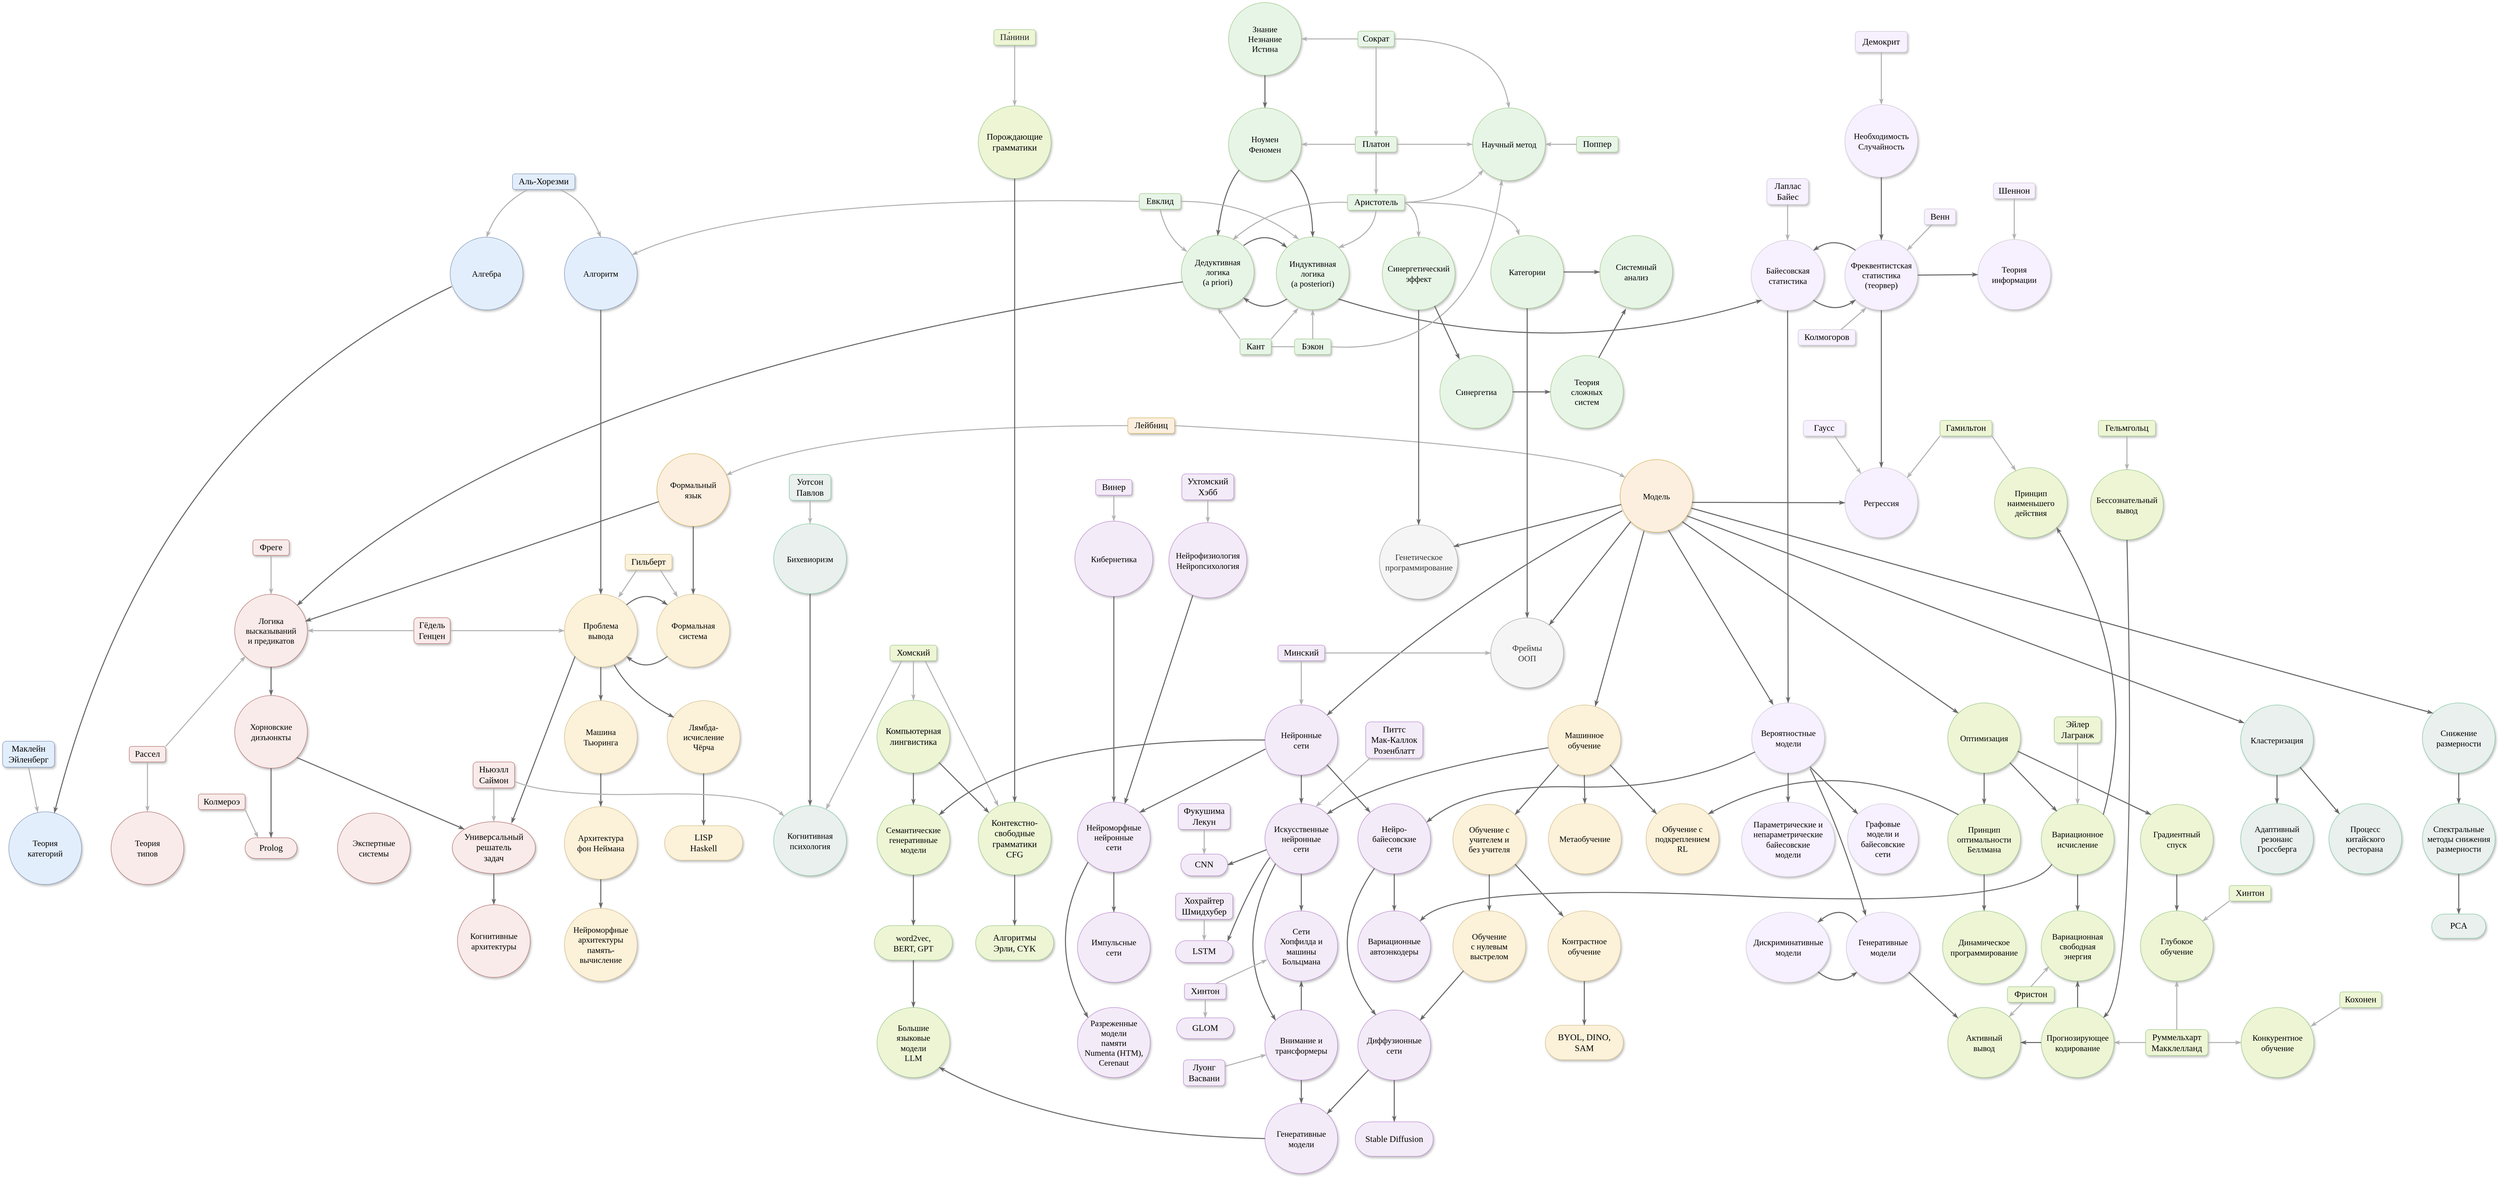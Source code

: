 <mxfile version="25.0.3">
  <diagram name="Page-1" id="ad52d381-51e7-2e0d-a935-2d0ddd2fd229">
    <mxGraphModel dx="5556" dy="3652" grid="1" gridSize="10" guides="1" tooltips="1" connect="1" arrows="1" fold="1" page="1" pageScale="1" pageWidth="1100" pageHeight="850" background="none" math="0" shadow="0">
      <root>
        <mxCell id="0" />
        <mxCell id="1" parent="0" />
        <mxCell id="2c924340bb9dbf6c-4" value="&lt;div&gt;&lt;span style=&quot;font-size: 16px;&quot;&gt;Знание&lt;br&gt;Незнание&lt;br&gt;Истина&lt;/span&gt;&lt;/div&gt;" style="ellipse;whiteSpace=wrap;html=1;rounded=1;shadow=1;comic=0;labelBackgroundColor=none;strokeWidth=1;fontFamily=Verdana;fontSize=12;align=center;perimeterSpacing=0;strokeColor=#A4CC8D;fillStyle=auto;fillColor=#E7F5E7;verticalAlign=middle;fontColor=default;" parent="1" vertex="1">
          <mxGeometry x="1516" y="40" width="140" height="140" as="geometry" />
        </mxCell>
        <mxCell id="2c924340bb9dbf6c-23" value="&lt;font style=&quot;font-size: 17px;&quot;&gt;Prolog&lt;/font&gt;" style="whiteSpace=wrap;html=1;rounded=1;shadow=1;comic=0;labelBackgroundColor=none;strokeWidth=1;fontFamily=Verdana;fontSize=12;align=center;arcSize=50;fillStyle=auto;strokeColor=#B87979;verticalAlign=middle;fontColor=default;fillColor=#F8EBE9;" parent="1" vertex="1">
          <mxGeometry x="-378" y="1649" width="100" height="40" as="geometry" />
        </mxCell>
        <mxCell id="2c924340bb9dbf6c-47" value="" style="edgeStyle=none;rounded=0;html=1;labelBackgroundColor=none;startArrow=none;startFill=0;startSize=5;endArrow=classicThin;endFill=1;endSize=5;jettySize=auto;orthogonalLoop=1;strokeColor=#696969;strokeWidth=2;fontFamily=Verdana;fontSize=12;exitX=0;exitY=0;exitDx=0;exitDy=0;entryX=1;entryY=0;entryDx=0;entryDy=0;curved=1;align=center;verticalAlign=middle;fontColor=default;" parent="1" source="GqTlXlMeytFH90FR9I8b-3" target="GqTlXlMeytFH90FR9I8b-5" edge="1">
          <mxGeometry relative="1" as="geometry">
            <mxPoint x="2893.58" y="571.392" as="sourcePoint" />
            <Array as="points">
              <mxPoint x="2683" y="490" />
            </Array>
          </mxGeometry>
        </mxCell>
        <mxCell id="2c924340bb9dbf6c-51" value="&lt;font style=&quot;font-size: 17px;&quot;&gt;Демокрит&lt;/font&gt;" style="rounded=1;whiteSpace=wrap;html=1;shadow=1;comic=0;labelBackgroundColor=none;strokeWidth=1;fontFamily=Verdana;fontSize=12;align=center;fillColor=#f7f0ff;strokeColor=#D2CBD9;resizable=1;autosize=0;fillStyle=auto;verticalAlign=middle;fontColor=default;" parent="1" vertex="1">
          <mxGeometry x="2723" y="95.5" width="100" height="40" as="geometry" />
        </mxCell>
        <mxCell id="2c924340bb9dbf6c-66" value="" style="edgeStyle=none;rounded=1;html=1;labelBackgroundColor=none;startArrow=none;startFill=0;startSize=5;endArrow=classicThin;endFill=1;endSize=5;jettySize=auto;orthogonalLoop=1;strokeColor=#B3B3B3;strokeWidth=2;fontFamily=Verdana;fontSize=12;entryX=0.5;entryY=0;entryDx=0;entryDy=0;align=center;verticalAlign=middle;fontColor=default;" parent="1" source="2c924340bb9dbf6c-51" target="GqTlXlMeytFH90FR9I8b-2" edge="1">
          <mxGeometry relative="1" as="geometry" />
        </mxCell>
        <mxCell id="GqTlXlMeytFH90FR9I8b-2" value="&lt;div&gt;&lt;font style=&quot;font-size: 16px;&quot;&gt;Необходимость&lt;/font&gt;&lt;/div&gt;&lt;div&gt;&lt;font style=&quot;font-size: 16px;&quot;&gt;Случайность&lt;/font&gt;&lt;/div&gt;" style="ellipse;whiteSpace=wrap;html=1;rounded=1;shadow=1;comic=0;labelBackgroundColor=none;strokeWidth=1;fontFamily=Verdana;fontSize=12;align=center;perimeterSpacing=0;strokeColor=#D2CBD9;fillStyle=auto;fillColor=#f7f0ff;verticalAlign=middle;fontColor=default;autosize=0;resizable=1;" parent="1" vertex="1">
          <mxGeometry x="2703" y="236.5" width="140" height="140" as="geometry" />
        </mxCell>
        <mxCell id="GqTlXlMeytFH90FR9I8b-3" value="&lt;span style=&quot;font-size: 16px; background-color: initial;&quot;&gt;Фреквентистская&lt;br&gt;статистика&lt;br&gt;(теорвер)&lt;/span&gt;" style="ellipse;whiteSpace=wrap;html=1;rounded=1;shadow=1;comic=0;labelBackgroundColor=none;strokeWidth=1;fontFamily=Verdana;fontSize=12;align=center;perimeterSpacing=0;strokeColor=#D2CBD9;fillStyle=auto;fillColor=#f7f0ff;verticalAlign=middle;fontColor=default;autosize=0;resizable=1;horizontal=1;" parent="1" vertex="1">
          <mxGeometry x="2703" y="497.5" width="140" height="135" as="geometry" />
        </mxCell>
        <mxCell id="GqTlXlMeytFH90FR9I8b-4" value="" style="edgeStyle=none;rounded=1;html=1;labelBackgroundColor=none;startArrow=none;startFill=0;startSize=5;endArrow=classicThin;endFill=1;endSize=5;jettySize=auto;orthogonalLoop=1;strokeColor=#696969;strokeWidth=2;fontFamily=Verdana;fontSize=12;align=center;verticalAlign=middle;fontColor=default;exitX=0.5;exitY=1;exitDx=0;exitDy=0;" parent="1" source="GqTlXlMeytFH90FR9I8b-2" target="GqTlXlMeytFH90FR9I8b-3" edge="1">
          <mxGeometry relative="1" as="geometry">
            <mxPoint x="2773" y="428.5" as="sourcePoint" />
            <mxPoint x="2783" y="298.5" as="targetPoint" />
          </mxGeometry>
        </mxCell>
        <mxCell id="GqTlXlMeytFH90FR9I8b-5" value="&lt;span style=&quot;font-size: 16px; background-color: initial;&quot;&gt;Байесовская&lt;br&gt;статистика&lt;br&gt;&lt;/span&gt;" style="ellipse;whiteSpace=wrap;html=1;rounded=1;shadow=1;comic=0;labelBackgroundColor=none;strokeWidth=1;fontFamily=Verdana;fontSize=12;align=center;perimeterSpacing=0;strokeColor=#D2CBD9;fillStyle=auto;fillColor=#f7f0ff;verticalAlign=middle;fontColor=default;autosize=0;resizable=1;horizontal=1;" parent="1" vertex="1">
          <mxGeometry x="2522.5" y="498" width="140" height="135" as="geometry" />
        </mxCell>
        <mxCell id="GqTlXlMeytFH90FR9I8b-7" value="" style="edgeStyle=none;rounded=0;html=1;labelBackgroundColor=none;startArrow=none;startFill=0;startSize=5;endArrow=classicThin;endFill=1;endSize=5;jettySize=auto;orthogonalLoop=1;strokeColor=#696969;strokeWidth=2;fontFamily=Verdana;fontSize=12;entryX=0;entryY=1;entryDx=0;entryDy=0;exitX=1;exitY=1;exitDx=0;exitDy=0;align=center;verticalAlign=middle;fontColor=default;curved=1;" parent="1" source="GqTlXlMeytFH90FR9I8b-5" target="GqTlXlMeytFH90FR9I8b-3" edge="1">
          <mxGeometry relative="1" as="geometry">
            <mxPoint x="3074" y="322" as="sourcePoint" />
            <mxPoint x="3074" y="390" as="targetPoint" />
            <Array as="points">
              <mxPoint x="2683" y="640" />
            </Array>
          </mxGeometry>
        </mxCell>
        <mxCell id="GqTlXlMeytFH90FR9I8b-8" value="&lt;font style=&quot;font-size: 17px;&quot;&gt;Лаплас&lt;br&gt;Байес&lt;/font&gt;" style="rounded=1;whiteSpace=wrap;html=1;shadow=1;comic=0;labelBackgroundColor=none;strokeWidth=1;fontFamily=Verdana;fontSize=12;align=center;fillColor=#f7f0ff;strokeColor=#D2CBD9;resizable=1;autosize=1;" parent="1" vertex="1">
          <mxGeometry x="2552.5" y="379" width="80" height="50" as="geometry" />
        </mxCell>
        <mxCell id="GqTlXlMeytFH90FR9I8b-9" value="" style="edgeStyle=none;rounded=1;html=1;labelBackgroundColor=none;startArrow=none;startFill=0;startSize=5;endArrow=classicThin;endFill=1;endSize=5;jettySize=auto;orthogonalLoop=1;strokeColor=#B3B3B3;strokeWidth=2;fontFamily=Verdana;fontSize=12;entryX=0.5;entryY=0;entryDx=0;entryDy=0;" parent="1" source="GqTlXlMeytFH90FR9I8b-8" target="GqTlXlMeytFH90FR9I8b-5" edge="1">
          <mxGeometry relative="1" as="geometry">
            <mxPoint x="2422.5" y="228" as="sourcePoint" />
            <mxPoint x="2422.5" y="298" as="targetPoint" />
          </mxGeometry>
        </mxCell>
        <mxCell id="GqTlXlMeytFH90FR9I8b-10" value="&lt;span style=&quot;font-size: 17px;&quot;&gt;Венн&lt;/span&gt;" style="rounded=1;whiteSpace=wrap;html=1;shadow=1;comic=0;labelBackgroundColor=none;strokeWidth=1;fontFamily=Verdana;fontSize=12;align=center;fillColor=#f7f0ff;strokeColor=#D2CBD9;resizable=1;autosize=0;fillStyle=auto;verticalAlign=middle;fontColor=default;" parent="1" vertex="1">
          <mxGeometry x="2856" y="437.5" width="60" height="30" as="geometry" />
        </mxCell>
        <mxCell id="GqTlXlMeytFH90FR9I8b-11" value="" style="edgeStyle=none;rounded=1;html=1;labelBackgroundColor=none;startArrow=none;startFill=0;startSize=5;endArrow=classicThin;endFill=1;endSize=5;jettySize=auto;orthogonalLoop=1;strokeColor=#B3B3B3;strokeWidth=2;fontFamily=Verdana;fontSize=12;entryX=1;entryY=0;entryDx=0;entryDy=0;exitX=0.25;exitY=1;exitDx=0;exitDy=0;" parent="1" source="GqTlXlMeytFH90FR9I8b-10" target="GqTlXlMeytFH90FR9I8b-3" edge="1">
          <mxGeometry relative="1" as="geometry">
            <mxPoint x="2963" y="433.5" as="sourcePoint" />
            <mxPoint x="2963" y="508.5" as="targetPoint" />
          </mxGeometry>
        </mxCell>
        <mxCell id="GqTlXlMeytFH90FR9I8b-12" value="&lt;span style=&quot;font-size: 16px; background-color: initial;&quot;&gt;Теория&lt;br&gt;информации&lt;/span&gt;" style="ellipse;whiteSpace=wrap;html=1;rounded=1;shadow=1;comic=0;labelBackgroundColor=none;strokeWidth=1;fontFamily=Verdana;fontSize=12;align=center;perimeterSpacing=0;strokeColor=#D2CBD9;fillStyle=auto;fillColor=#f7f0ff;verticalAlign=middle;fontColor=default;autosize=0;resizable=1;horizontal=1;" parent="1" vertex="1">
          <mxGeometry x="2959" y="496.5" width="140" height="135" as="geometry" />
        </mxCell>
        <mxCell id="GqTlXlMeytFH90FR9I8b-13" value="&lt;span style=&quot;font-size: 17px;&quot;&gt;Шеннон&lt;/span&gt;" style="rounded=1;whiteSpace=wrap;html=1;shadow=1;comic=0;labelBackgroundColor=none;strokeWidth=1;fontFamily=Verdana;fontSize=12;align=center;fillColor=#f7f0ff;strokeColor=#D2CBD9;resizable=1;autosize=0;fillStyle=auto;verticalAlign=middle;fontColor=default;" parent="1" vertex="1">
          <mxGeometry x="2989" y="387.5" width="80" height="30" as="geometry" />
        </mxCell>
        <mxCell id="GqTlXlMeytFH90FR9I8b-14" value="" style="edgeStyle=none;rounded=1;html=1;labelBackgroundColor=none;startArrow=none;startFill=0;startSize=5;endArrow=classicThin;endFill=1;endSize=5;jettySize=auto;orthogonalLoop=1;strokeColor=#B3B3B3;strokeWidth=2;fontFamily=Verdana;fontSize=12;entryX=0.5;entryY=0;entryDx=0;entryDy=0;exitX=0.5;exitY=1;exitDx=0;exitDy=0;" parent="1" source="GqTlXlMeytFH90FR9I8b-13" target="GqTlXlMeytFH90FR9I8b-12" edge="1">
          <mxGeometry relative="1" as="geometry">
            <mxPoint x="3109" y="281.5" as="sourcePoint" />
            <mxPoint x="3129" y="324.5" as="targetPoint" />
          </mxGeometry>
        </mxCell>
        <mxCell id="GqTlXlMeytFH90FR9I8b-15" value="" style="edgeStyle=none;rounded=1;html=1;labelBackgroundColor=none;startArrow=none;startFill=0;startSize=5;endArrow=classicThin;endFill=1;endSize=5;jettySize=auto;orthogonalLoop=1;strokeColor=#696969;strokeWidth=2;fontFamily=Verdana;fontSize=12;exitX=1;exitY=0.5;exitDx=0;exitDy=0;align=center;verticalAlign=middle;fontColor=default;entryX=0;entryY=0.5;entryDx=0;entryDy=0;" parent="1" source="GqTlXlMeytFH90FR9I8b-3" target="GqTlXlMeytFH90FR9I8b-12" edge="1">
          <mxGeometry relative="1" as="geometry">
            <mxPoint x="4124.04" y="559.995" as="sourcePoint" />
            <mxPoint x="4208" y="639.01" as="targetPoint" />
          </mxGeometry>
        </mxCell>
        <mxCell id="GqTlXlMeytFH90FR9I8b-16" value="&lt;span style=&quot;font-size: 17px;&quot;&gt;Сократ&lt;/span&gt;" style="rounded=1;whiteSpace=wrap;html=1;shadow=1;comic=0;labelBackgroundColor=none;strokeWidth=1;fontFamily=Verdana;fontSize=12;align=center;fillColor=#E7F5E7;strokeColor=#A4CC8D;resizable=1;autosize=1;fillStyle=auto;verticalAlign=middle;fontColor=default;" parent="1" vertex="1">
          <mxGeometry x="1765" y="95" width="70" height="30" as="geometry" />
        </mxCell>
        <mxCell id="GqTlXlMeytFH90FR9I8b-19" value="" style="edgeStyle=none;rounded=1;html=1;labelBackgroundColor=none;startArrow=none;startFill=0;startSize=5;endArrow=classicThin;endFill=1;endSize=5;jettySize=auto;orthogonalLoop=1;strokeColor=#B3B3B3;strokeWidth=2;fontFamily=Verdana;fontSize=12;exitX=0;exitY=0.5;exitDx=0;exitDy=0;" parent="1" source="GqTlXlMeytFH90FR9I8b-16" target="2c924340bb9dbf6c-4" edge="1">
          <mxGeometry relative="1" as="geometry">
            <mxPoint x="1256" y="191" as="sourcePoint" />
            <mxPoint x="1256" y="260" as="targetPoint" />
          </mxGeometry>
        </mxCell>
        <mxCell id="GqTlXlMeytFH90FR9I8b-20" value="&lt;div&gt;&lt;span style=&quot;font-size: 16px;&quot;&gt;Ноумен&lt;br&gt;Феномен&lt;/span&gt;&lt;/div&gt;" style="ellipse;whiteSpace=wrap;html=1;rounded=1;shadow=1;comic=0;labelBackgroundColor=none;strokeWidth=1;fontFamily=Verdana;fontSize=12;align=center;perimeterSpacing=0;strokeColor=#A4CC8D;fillStyle=auto;fillColor=#E7F5E7;" parent="1" vertex="1">
          <mxGeometry x="1516" y="243" width="140" height="140" as="geometry" />
        </mxCell>
        <mxCell id="GqTlXlMeytFH90FR9I8b-21" value="&lt;div&gt;&lt;span style=&quot;font-size: 16px;&quot;&gt;Дедуктивная&lt;/span&gt;&lt;/div&gt;&lt;div&gt;&lt;span style=&quot;font-size: 16px;&quot;&gt;логика&lt;/span&gt;&lt;/div&gt;&lt;div&gt;&lt;span style=&quot;font-size: 16px;&quot;&gt;(a priori)&lt;/span&gt;&lt;/div&gt;" style="ellipse;whiteSpace=wrap;html=1;rounded=1;shadow=1;comic=0;labelBackgroundColor=none;strokeWidth=1;fontFamily=Verdana;fontSize=12;align=center;perimeterSpacing=0;strokeColor=#A4CC8D;fillStyle=auto;fillColor=#E7F5E7;verticalAlign=middle;fontColor=default;" parent="1" vertex="1">
          <mxGeometry x="1425" y="489" width="140" height="140" as="geometry" />
        </mxCell>
        <mxCell id="GqTlXlMeytFH90FR9I8b-22" value="&lt;div&gt;&lt;span style=&quot;font-size: 16px;&quot;&gt;Индуктивная&lt;/span&gt;&lt;/div&gt;&lt;div&gt;&lt;span style=&quot;font-size: 16px;&quot;&gt;логика&lt;/span&gt;&lt;/div&gt;&lt;div&gt;&lt;span style=&quot;font-size: 16px;&quot;&gt;(a posteriori)&lt;/span&gt;&lt;/div&gt;" style="ellipse;whiteSpace=wrap;html=1;rounded=1;shadow=1;comic=0;labelBackgroundColor=none;strokeWidth=1;fontFamily=Verdana;fontSize=12;align=center;perimeterSpacing=0;strokeColor=#A4CC8D;fillStyle=auto;fillColor=#E7F5E7;verticalAlign=middle;fontColor=default;" parent="1" vertex="1">
          <mxGeometry x="1608" y="491.5" width="140" height="140" as="geometry" />
        </mxCell>
        <mxCell id="GqTlXlMeytFH90FR9I8b-23" value="" style="edgeStyle=none;rounded=0;html=1;labelBackgroundColor=none;startArrow=none;startFill=0;startSize=5;endArrow=classicThin;endFill=1;endSize=5;jettySize=auto;orthogonalLoop=1;strokeColor=#696969;strokeWidth=2;fontFamily=Verdana;fontSize=12;entryX=1;entryY=1;entryDx=0;entryDy=0;exitX=0;exitY=1;exitDx=0;exitDy=0;curved=1;align=center;verticalAlign=middle;fontColor=default;" parent="1" source="GqTlXlMeytFH90FR9I8b-22" target="GqTlXlMeytFH90FR9I8b-21" edge="1">
          <mxGeometry relative="1" as="geometry">
            <mxPoint x="1635" y="620" as="sourcePoint" />
            <mxPoint x="1555" y="618" as="targetPoint" />
            <Array as="points">
              <mxPoint x="1585" y="638" />
            </Array>
          </mxGeometry>
        </mxCell>
        <mxCell id="GqTlXlMeytFH90FR9I8b-24" value="" style="edgeStyle=none;rounded=0;html=1;labelBackgroundColor=none;startArrow=none;startFill=0;startSize=5;endArrow=classicThin;endFill=1;endSize=5;jettySize=auto;orthogonalLoop=1;strokeColor=#696969;strokeWidth=2;fontFamily=Verdana;fontSize=12;entryX=0;entryY=0;entryDx=0;entryDy=0;curved=1;exitX=0.857;exitY=0.136;exitDx=0;exitDy=0;exitPerimeter=0;align=center;verticalAlign=middle;fontColor=default;" parent="1" source="GqTlXlMeytFH90FR9I8b-21" target="GqTlXlMeytFH90FR9I8b-22" edge="1">
          <mxGeometry relative="1" as="geometry">
            <mxPoint x="1546" y="518" as="sourcePoint" />
            <mxPoint x="1626" y="508" as="targetPoint" />
            <Array as="points">
              <mxPoint x="1586" y="478" />
            </Array>
          </mxGeometry>
        </mxCell>
        <mxCell id="GqTlXlMeytFH90FR9I8b-25" value="&lt;span style=&quot;font-size: 17px;&quot;&gt;Платон&lt;/span&gt;" style="rounded=1;whiteSpace=wrap;html=1;shadow=1;comic=0;labelBackgroundColor=none;strokeWidth=1;fontFamily=Verdana;fontSize=12;align=center;fillColor=#E7F5E7;strokeColor=#A4CC8D;resizable=1;autosize=1;fillStyle=auto;verticalAlign=middle;fontColor=default;" parent="1" vertex="1">
          <mxGeometry x="1760" y="298" width="80" height="30" as="geometry" />
        </mxCell>
        <mxCell id="GqTlXlMeytFH90FR9I8b-26" value="" style="edgeStyle=none;rounded=1;html=1;labelBackgroundColor=none;startArrow=none;startFill=0;startSize=5;endArrow=classicThin;endFill=1;endSize=5;jettySize=auto;orthogonalLoop=1;strokeColor=#B3B3B3;strokeWidth=2;fontFamily=Verdana;fontSize=12;exitX=0;exitY=0.5;exitDx=0;exitDy=0;entryX=1;entryY=0.5;entryDx=0;entryDy=0;" parent="1" source="GqTlXlMeytFH90FR9I8b-25" target="GqTlXlMeytFH90FR9I8b-20" edge="1">
          <mxGeometry relative="1" as="geometry">
            <mxPoint x="1796" y="120" as="sourcePoint" />
            <mxPoint x="1666" y="120" as="targetPoint" />
          </mxGeometry>
        </mxCell>
        <mxCell id="GqTlXlMeytFH90FR9I8b-27" value="&lt;font style=&quot;font-size: 17px;&quot;&gt;Аристотель&lt;/font&gt;" style="rounded=1;whiteSpace=wrap;html=1;shadow=1;comic=0;labelBackgroundColor=none;strokeWidth=1;fontFamily=Verdana;fontSize=12;align=center;fillColor=#E7F5E7;strokeColor=#A4CC8D;resizable=1;autosize=1;fillStyle=auto;verticalAlign=middle;fontColor=default;" parent="1" vertex="1">
          <mxGeometry x="1745" y="410" width="110" height="30" as="geometry" />
        </mxCell>
        <mxCell id="GqTlXlMeytFH90FR9I8b-28" value="&lt;span style=&quot;font-size: 17px;&quot;&gt;Евклид&lt;/span&gt;" style="rounded=1;whiteSpace=wrap;html=1;shadow=1;comic=0;labelBackgroundColor=none;strokeWidth=1;fontFamily=Verdana;fontSize=12;align=center;fillColor=#E7F5E7;strokeColor=#A4CC8D;resizable=1;autosize=1;fillStyle=auto;verticalAlign=middle;fontColor=default;" parent="1" vertex="1">
          <mxGeometry x="1344" y="408" width="80" height="30" as="geometry" />
        </mxCell>
        <mxCell id="GqTlXlMeytFH90FR9I8b-29" value="&lt;span style=&quot;font-size: 17px;&quot;&gt;Бэкон&lt;/span&gt;" style="rounded=1;whiteSpace=wrap;html=1;shadow=1;comic=0;labelBackgroundColor=none;strokeWidth=1;fontFamily=Verdana;fontSize=12;align=center;fillColor=#E7F5E7;strokeColor=#A4CC8D;resizable=1;autosize=1;fillStyle=auto;verticalAlign=middle;fontColor=default;" parent="1" vertex="1">
          <mxGeometry x="1643" y="688" width="70" height="30" as="geometry" />
        </mxCell>
        <mxCell id="GqTlXlMeytFH90FR9I8b-30" value="&lt;span style=&quot;font-size: 17px;&quot;&gt;Кант&lt;/span&gt;" style="rounded=1;whiteSpace=wrap;html=1;shadow=1;comic=0;labelBackgroundColor=none;strokeWidth=1;fontFamily=Verdana;fontSize=12;align=center;fillColor=#E7F5E7;strokeColor=#A4CC8D;resizable=1;autosize=1;fillStyle=auto;verticalAlign=middle;fontColor=default;" parent="1" vertex="1">
          <mxGeometry x="1538" y="688" width="60" height="30" as="geometry" />
        </mxCell>
        <mxCell id="GqTlXlMeytFH90FR9I8b-31" value="" style="edgeStyle=none;rounded=0;html=1;labelBackgroundColor=none;startArrow=none;startFill=0;startSize=5;endArrow=classicThin;endFill=1;endSize=5;jettySize=auto;orthogonalLoop=1;strokeColor=#696969;strokeWidth=2;fontFamily=Verdana;fontSize=12;exitX=0.5;exitY=1;exitDx=0;exitDy=0;entryX=0.5;entryY=0;entryDx=0;entryDy=0;align=center;verticalAlign=middle;fontColor=default;curved=1;" parent="1" source="2c924340bb9dbf6c-4" target="GqTlXlMeytFH90FR9I8b-20" edge="1">
          <mxGeometry relative="1" as="geometry">
            <mxPoint x="1796" y="120" as="sourcePoint" />
            <mxPoint x="1666" y="120" as="targetPoint" />
          </mxGeometry>
        </mxCell>
        <mxCell id="GqTlXlMeytFH90FR9I8b-32" value="" style="edgeStyle=none;rounded=0;html=1;labelBackgroundColor=none;startArrow=none;startFill=0;startSize=5;endArrow=classicThin;endFill=1;endSize=5;jettySize=auto;orthogonalLoop=1;strokeColor=#696969;strokeWidth=2;fontFamily=Verdana;fontSize=12;exitX=0;exitY=1;exitDx=0;exitDy=0;entryX=0.5;entryY=0;entryDx=0;entryDy=0;curved=1;align=center;verticalAlign=middle;fontColor=default;" parent="1" source="GqTlXlMeytFH90FR9I8b-20" target="GqTlXlMeytFH90FR9I8b-21" edge="1">
          <mxGeometry relative="1" as="geometry">
            <mxPoint x="1806" y="130" as="sourcePoint" />
            <mxPoint x="1676" y="130" as="targetPoint" />
            <Array as="points">
              <mxPoint x="1506" y="400" />
            </Array>
          </mxGeometry>
        </mxCell>
        <mxCell id="GqTlXlMeytFH90FR9I8b-33" value="" style="edgeStyle=none;rounded=0;html=1;labelBackgroundColor=none;startArrow=none;startFill=0;startSize=5;endArrow=classicThin;endFill=1;endSize=5;jettySize=auto;orthogonalLoop=1;strokeColor=#696969;strokeWidth=2;fontFamily=Verdana;fontSize=12;entryX=0.5;entryY=0;entryDx=0;entryDy=0;exitX=1;exitY=1;exitDx=0;exitDy=0;curved=1;align=center;verticalAlign=middle;fontColor=default;" parent="1" source="GqTlXlMeytFH90FR9I8b-20" target="GqTlXlMeytFH90FR9I8b-22" edge="1">
          <mxGeometry relative="1" as="geometry">
            <mxPoint x="1586" y="390" as="sourcePoint" />
            <mxPoint x="1686" y="140" as="targetPoint" />
            <Array as="points">
              <mxPoint x="1676" y="400" />
            </Array>
          </mxGeometry>
        </mxCell>
        <mxCell id="GqTlXlMeytFH90FR9I8b-34" value="" style="edgeStyle=none;rounded=0;html=1;labelBackgroundColor=none;startArrow=none;startFill=0;startSize=5;endArrow=classicThin;endFill=1;endSize=5;jettySize=auto;orthogonalLoop=1;strokeColor=#B3B3B3;strokeWidth=2;fontFamily=Verdana;fontSize=12;entryX=0.707;entryY=0.057;entryDx=0;entryDy=0;entryPerimeter=0;exitX=0;exitY=0.5;exitDx=0;exitDy=0;curved=1;" parent="1" source="GqTlXlMeytFH90FR9I8b-27" target="GqTlXlMeytFH90FR9I8b-21" edge="1">
          <mxGeometry relative="1" as="geometry">
            <mxPoint x="1556" y="450" as="sourcePoint" />
            <mxPoint x="1666" y="323" as="targetPoint" />
            <Array as="points">
              <mxPoint x="1616" y="420" />
            </Array>
          </mxGeometry>
        </mxCell>
        <mxCell id="GqTlXlMeytFH90FR9I8b-35" value="" style="edgeStyle=none;rounded=0;html=1;labelBackgroundColor=none;startArrow=none;startFill=0;startSize=5;endArrow=classicThin;endFill=1;endSize=5;jettySize=auto;orthogonalLoop=1;strokeColor=#B3B3B3;strokeWidth=2;fontFamily=Verdana;fontSize=12;entryX=1;entryY=0;entryDx=0;entryDy=0;exitX=0.5;exitY=1;exitDx=0;exitDy=0;curved=1;" parent="1" source="GqTlXlMeytFH90FR9I8b-27" target="GqTlXlMeytFH90FR9I8b-22" edge="1">
          <mxGeometry relative="1" as="geometry">
            <mxPoint x="1577" y="446" as="sourcePoint" />
            <mxPoint x="1535" y="479" as="targetPoint" />
            <Array as="points">
              <mxPoint x="1796" y="487" />
            </Array>
          </mxGeometry>
        </mxCell>
        <mxCell id="GqTlXlMeytFH90FR9I8b-36" value="" style="edgeStyle=none;rounded=1;html=1;labelBackgroundColor=none;startArrow=none;startFill=0;startSize=5;endArrow=classicThin;endFill=1;endSize=5;jettySize=auto;orthogonalLoop=1;strokeColor=#B3B3B3;strokeWidth=2;fontFamily=Verdana;fontSize=12;exitX=0.5;exitY=0;exitDx=0;exitDy=0;entryX=0.5;entryY=1;entryDx=0;entryDy=0;" parent="1" source="GqTlXlMeytFH90FR9I8b-29" target="GqTlXlMeytFH90FR9I8b-22" edge="1">
          <mxGeometry relative="1" as="geometry">
            <mxPoint x="1790" y="323" as="sourcePoint" />
            <mxPoint x="1665" y="323" as="targetPoint" />
          </mxGeometry>
        </mxCell>
        <mxCell id="GqTlXlMeytFH90FR9I8b-37" value="" style="edgeStyle=none;rounded=1;html=1;labelBackgroundColor=none;startArrow=none;startFill=0;startSize=5;endArrow=classicThin;endFill=1;endSize=5;jettySize=auto;orthogonalLoop=1;strokeColor=#B3B3B3;strokeWidth=2;fontFamily=Verdana;fontSize=12;exitX=0.5;exitY=1;exitDx=0;exitDy=0;entryX=0.5;entryY=0;entryDx=0;entryDy=0;" parent="1" source="GqTlXlMeytFH90FR9I8b-16" target="GqTlXlMeytFH90FR9I8b-25" edge="1">
          <mxGeometry relative="1" as="geometry">
            <mxPoint x="1575" y="190" as="sourcePoint" />
            <mxPoint x="1575" y="253" as="targetPoint" />
          </mxGeometry>
        </mxCell>
        <mxCell id="GqTlXlMeytFH90FR9I8b-38" value="" style="edgeStyle=none;rounded=1;html=1;labelBackgroundColor=none;startArrow=none;startFill=0;startSize=5;endArrow=classicThin;endFill=1;endSize=5;jettySize=auto;orthogonalLoop=1;strokeColor=#B3B3B3;strokeWidth=2;fontFamily=Verdana;fontSize=12;entryX=0.5;entryY=0;entryDx=0;entryDy=0;exitX=0.5;exitY=1;exitDx=0;exitDy=0;" parent="1" source="GqTlXlMeytFH90FR9I8b-25" target="GqTlXlMeytFH90FR9I8b-27" edge="1">
          <mxGeometry relative="1" as="geometry">
            <mxPoint x="1800" y="330" as="sourcePoint" />
            <mxPoint x="1810" y="308" as="targetPoint" />
          </mxGeometry>
        </mxCell>
        <mxCell id="GqTlXlMeytFH90FR9I8b-39" value="" style="edgeStyle=none;rounded=1;html=1;labelBackgroundColor=none;startArrow=none;startFill=0;startSize=5;endArrow=classicThin;endFill=1;endSize=5;jettySize=auto;orthogonalLoop=1;strokeColor=#B3B3B3;strokeWidth=2;fontFamily=Verdana;fontSize=12;entryX=0.3;entryY=0.982;entryDx=0;entryDy=0;exitX=1;exitY=0;exitDx=0;exitDy=0;entryPerimeter=0;" parent="1" source="GqTlXlMeytFH90FR9I8b-30" target="GqTlXlMeytFH90FR9I8b-22" edge="1">
          <mxGeometry relative="1" as="geometry">
            <mxPoint x="1830" y="338" as="sourcePoint" />
            <mxPoint x="1830" y="420" as="targetPoint" />
          </mxGeometry>
        </mxCell>
        <mxCell id="GqTlXlMeytFH90FR9I8b-40" value="" style="edgeStyle=none;rounded=1;html=1;labelBackgroundColor=none;startArrow=none;startFill=0;startSize=5;endArrow=classicThin;endFill=1;endSize=5;jettySize=auto;orthogonalLoop=1;strokeColor=#B3B3B3;strokeWidth=2;fontFamily=Verdana;fontSize=12;entryX=0.5;entryY=1;entryDx=0;entryDy=0;exitX=0;exitY=0;exitDx=0;exitDy=0;" parent="1" source="GqTlXlMeytFH90FR9I8b-30" target="GqTlXlMeytFH90FR9I8b-21" edge="1">
          <mxGeometry relative="1" as="geometry">
            <mxPoint x="1670" y="698" as="sourcePoint" />
            <mxPoint x="1688" y="642" as="targetPoint" />
          </mxGeometry>
        </mxCell>
        <mxCell id="GqTlXlMeytFH90FR9I8b-41" value="" style="edgeStyle=none;rounded=0;html=1;labelBackgroundColor=none;startArrow=none;startFill=0;startSize=5;endArrow=classicThin;endFill=1;endSize=5;jettySize=auto;orthogonalLoop=1;strokeColor=#B3B3B3;strokeWidth=2;fontFamily=Verdana;fontSize=12;entryX=0.307;entryY=0.032;entryDx=0;entryDy=0;entryPerimeter=0;exitX=1;exitY=0.5;exitDx=0;exitDy=0;curved=1;" parent="1" source="GqTlXlMeytFH90FR9I8b-28" target="GqTlXlMeytFH90FR9I8b-22" edge="1">
          <mxGeometry relative="1" as="geometry">
            <mxPoint x="1776" y="435" as="sourcePoint" />
            <mxPoint x="1535" y="507" as="targetPoint" />
            <Array as="points">
              <mxPoint x="1556" y="423" />
            </Array>
          </mxGeometry>
        </mxCell>
        <mxCell id="GqTlXlMeytFH90FR9I8b-42" value="" style="edgeStyle=none;rounded=0;html=1;labelBackgroundColor=none;startArrow=none;startFill=0;startSize=5;endArrow=classicThin;endFill=1;endSize=5;jettySize=auto;orthogonalLoop=1;strokeColor=#B3B3B3;strokeWidth=2;fontFamily=Verdana;fontSize=12;exitX=0.5;exitY=1;exitDx=0;exitDy=0;curved=1;entryX=0.079;entryY=0.221;entryDx=0;entryDy=0;entryPerimeter=0;" parent="1" source="GqTlXlMeytFH90FR9I8b-28" target="GqTlXlMeytFH90FR9I8b-21" edge="1">
          <mxGeometry relative="1" as="geometry">
            <mxPoint x="1831" y="450" as="sourcePoint" />
            <mxPoint x="1356" y="490" as="targetPoint" />
            <Array as="points">
              <mxPoint x="1396" y="490" />
            </Array>
          </mxGeometry>
        </mxCell>
        <mxCell id="GqTlXlMeytFH90FR9I8b-44" value="&lt;div&gt;&lt;span style=&quot;font-size: 16px;&quot;&gt;Алгоритм&lt;/span&gt;&lt;/div&gt;" style="ellipse;whiteSpace=wrap;html=1;rounded=1;shadow=1;comic=0;labelBackgroundColor=none;strokeWidth=1;fontFamily=Verdana;fontSize=12;align=center;perimeterSpacing=0;strokeColor=#889EBF;fillStyle=auto;fillColor=#E3EEFC;" parent="1" vertex="1">
          <mxGeometry x="237" y="492" width="140" height="140" as="geometry" />
        </mxCell>
        <mxCell id="GqTlXlMeytFH90FR9I8b-45" value="&lt;div&gt;&lt;span style=&quot;font-size: 16px;&quot;&gt;Алгебра&lt;/span&gt;&lt;/div&gt;" style="ellipse;whiteSpace=wrap;html=1;rounded=1;shadow=1;comic=0;labelBackgroundColor=none;strokeWidth=1;fontFamily=Verdana;fontSize=12;align=center;perimeterSpacing=0;strokeColor=#889EBF;fillStyle=auto;fillColor=#E3EEFC;" parent="1" vertex="1">
          <mxGeometry x="17" y="492" width="140" height="140" as="geometry" />
        </mxCell>
        <mxCell id="GqTlXlMeytFH90FR9I8b-46" value="&lt;span style=&quot;font-size: 17px;&quot;&gt;Аль-Хорезми&lt;/span&gt;" style="rounded=1;whiteSpace=wrap;html=1;shadow=1;comic=0;labelBackgroundColor=none;strokeWidth=1;fontFamily=Verdana;fontSize=12;align=center;fillColor=#E3EEFC;strokeColor=#889EBF;resizable=1;autosize=1;fillStyle=auto;verticalAlign=middle;fontColor=default;" parent="1" vertex="1">
          <mxGeometry x="137" y="370" width="120" height="30" as="geometry" />
        </mxCell>
        <mxCell id="GqTlXlMeytFH90FR9I8b-47" value="" style="edgeStyle=none;rounded=0;html=1;labelBackgroundColor=none;startArrow=none;startFill=0;startSize=5;endArrow=classicThin;endFill=1;endSize=5;jettySize=auto;orthogonalLoop=1;strokeColor=#B3B3B3;strokeWidth=2;fontFamily=Verdana;fontSize=12;entryX=0.5;entryY=0;entryDx=0;entryDy=0;curved=1;exitX=0.25;exitY=1;exitDx=0;exitDy=0;" parent="1" source="GqTlXlMeytFH90FR9I8b-46" target="GqTlXlMeytFH90FR9I8b-45" edge="1">
          <mxGeometry relative="1" as="geometry">
            <mxPoint x="-31" y="440" as="sourcePoint" />
            <mxPoint x="-231" y="437.5" as="targetPoint" />
            <Array as="points">
              <mxPoint x="110" y="430" />
            </Array>
          </mxGeometry>
        </mxCell>
        <mxCell id="GqTlXlMeytFH90FR9I8b-48" value="" style="edgeStyle=none;rounded=0;html=1;labelBackgroundColor=none;startArrow=none;startFill=0;startSize=5;endArrow=classicThin;endFill=1;endSize=5;jettySize=auto;orthogonalLoop=1;strokeColor=#B3B3B3;strokeWidth=2;fontFamily=Verdana;fontSize=12;entryX=0.5;entryY=0;entryDx=0;entryDy=0;curved=1;exitX=0.75;exitY=1;exitDx=0;exitDy=0;" parent="1" source="GqTlXlMeytFH90FR9I8b-46" target="GqTlXlMeytFH90FR9I8b-44" edge="1">
          <mxGeometry relative="1" as="geometry">
            <mxPoint x="167" y="410" as="sourcePoint" />
            <mxPoint x="97" y="502" as="targetPoint" />
            <Array as="points">
              <mxPoint x="277" y="420" />
            </Array>
          </mxGeometry>
        </mxCell>
        <mxCell id="GqTlXlMeytFH90FR9I8b-49" value="" style="edgeStyle=none;rounded=0;html=1;labelBackgroundColor=none;startArrow=none;startFill=0;startSize=5;endArrow=classicThin;endFill=1;endSize=5;jettySize=auto;orthogonalLoop=1;strokeColor=#B3B3B3;strokeWidth=2;fontFamily=Verdana;fontSize=12;entryX=0.929;entryY=0.243;entryDx=0;entryDy=0;curved=1;exitX=0;exitY=0.5;exitDx=0;exitDy=0;entryPerimeter=0;" parent="1" source="GqTlXlMeytFH90FR9I8b-28" target="GqTlXlMeytFH90FR9I8b-44" edge="1">
          <mxGeometry relative="1" as="geometry">
            <mxPoint x="290" y="410" as="sourcePoint" />
            <mxPoint x="370" y="502" as="targetPoint" />
            <Array as="points">
              <mxPoint x="620" y="410" />
            </Array>
          </mxGeometry>
        </mxCell>
        <mxCell id="GqTlXlMeytFH90FR9I8b-50" value="&lt;div&gt;&lt;span style=&quot;font-size: 16px;&quot;&gt;Модель&lt;/span&gt;&lt;/div&gt;" style="ellipse;whiteSpace=wrap;html=1;rounded=1;shadow=1;comic=0;labelBackgroundColor=none;strokeWidth=1;fontFamily=Verdana;fontSize=12;align=center;perimeterSpacing=0;strokeColor=#D7B761;fillStyle=auto;fillColor=#FCEFDF;" parent="1" vertex="1">
          <mxGeometry x="2270" y="920.5" width="140" height="140" as="geometry" />
        </mxCell>
        <mxCell id="GqTlXlMeytFH90FR9I8b-51" value="&lt;div&gt;&lt;span style=&quot;font-size: 16px;&quot;&gt;Формальный&lt;/span&gt;&lt;/div&gt;&lt;div&gt;&lt;span style=&quot;font-size: 16px;&quot;&gt;язык&lt;/span&gt;&lt;/div&gt;" style="ellipse;whiteSpace=wrap;html=1;rounded=1;shadow=1;comic=0;labelBackgroundColor=none;strokeWidth=1;fontFamily=Verdana;fontSize=12;align=center;perimeterSpacing=0;strokeColor=#D7B761;fillStyle=auto;fillColor=#FCEFDF;verticalAlign=middle;fontColor=default;" parent="1" vertex="1">
          <mxGeometry x="415" y="909" width="140" height="140" as="geometry" />
        </mxCell>
        <mxCell id="GqTlXlMeytFH90FR9I8b-52" value="&lt;span style=&quot;font-size: 17px;&quot;&gt;Лейбниц&lt;/span&gt;" style="rounded=1;whiteSpace=wrap;html=1;shadow=1;comic=0;labelBackgroundColor=none;strokeWidth=1;fontFamily=Verdana;fontSize=12;align=center;fillColor=#FCEFDF;strokeColor=#D7B761;resizable=1;autosize=1;fillStyle=auto;verticalAlign=middle;fontColor=default;" parent="1" vertex="1">
          <mxGeometry x="1322" y="840" width="90" height="30" as="geometry" />
        </mxCell>
        <mxCell id="GqTlXlMeytFH90FR9I8b-53" value="" style="edgeStyle=none;rounded=0;html=1;labelBackgroundColor=none;startArrow=none;startFill=0;startSize=5;endArrow=classicThin;endFill=1;endSize=5;jettySize=auto;orthogonalLoop=1;strokeColor=#B3B3B3;strokeWidth=2;fontFamily=Verdana;fontSize=12;exitX=0;exitY=0.5;exitDx=0;exitDy=0;curved=1;" parent="1" source="GqTlXlMeytFH90FR9I8b-52" target="GqTlXlMeytFH90FR9I8b-51" edge="1">
          <mxGeometry relative="1" as="geometry">
            <mxPoint x="1001" y="655" as="sourcePoint" />
            <mxPoint x="1001" y="596" as="targetPoint" />
            <Array as="points">
              <mxPoint x="760" y="855" />
            </Array>
          </mxGeometry>
        </mxCell>
        <mxCell id="GqTlXlMeytFH90FR9I8b-54" value="" style="edgeStyle=none;rounded=0;html=1;labelBackgroundColor=none;startArrow=none;startFill=0;startSize=5;endArrow=classicThin;endFill=1;endSize=5;jettySize=auto;orthogonalLoop=1;strokeColor=#B3B3B3;strokeWidth=2;fontFamily=Verdana;fontSize=12;exitX=1;exitY=0.5;exitDx=0;exitDy=0;curved=1;" parent="1" source="GqTlXlMeytFH90FR9I8b-52" target="GqTlXlMeytFH90FR9I8b-50" edge="1">
          <mxGeometry relative="1" as="geometry">
            <mxPoint x="1599" y="877" as="sourcePoint" />
            <mxPoint x="1535" y="948" as="targetPoint" />
            <Array as="points">
              <mxPoint x="2180" y="896" />
            </Array>
          </mxGeometry>
        </mxCell>
        <mxCell id="GqTlXlMeytFH90FR9I8b-55" value="&lt;div&gt;&lt;span style=&quot;font-size: 16px;&quot;&gt;Логика&lt;/span&gt;&lt;/div&gt;&lt;div&gt;&lt;span style=&quot;font-size: 16px;&quot;&gt;высказываний&lt;/span&gt;&lt;/div&gt;&lt;div&gt;&lt;span style=&quot;font-size: 16px;&quot;&gt;и предикатов&lt;/span&gt;&lt;/div&gt;" style="ellipse;whiteSpace=wrap;html=1;rounded=1;shadow=1;comic=0;labelBackgroundColor=none;strokeWidth=1;fontFamily=Verdana;fontSize=12;align=center;perimeterSpacing=0;strokeColor=#B87979;fillStyle=auto;fillColor=#F8EBE9;" parent="1" vertex="1">
          <mxGeometry x="-398" y="1180" width="140" height="140" as="geometry" />
        </mxCell>
        <mxCell id="GqTlXlMeytFH90FR9I8b-56" value="" style="edgeStyle=none;rounded=0;html=1;labelBackgroundColor=none;startArrow=none;startFill=0;startSize=5;endArrow=classicThin;endFill=1;endSize=5;jettySize=auto;orthogonalLoop=1;strokeColor=#696969;strokeWidth=2;fontFamily=Verdana;fontSize=12;curved=1;align=center;verticalAlign=middle;fontColor=default;exitX=0.021;exitY=0.636;exitDx=0;exitDy=0;exitPerimeter=0;" parent="1" source="GqTlXlMeytFH90FR9I8b-21" target="GqTlXlMeytFH90FR9I8b-55" edge="1">
          <mxGeometry relative="1" as="geometry">
            <mxPoint x="640" y="580" as="sourcePoint" />
            <mxPoint x="721" y="499" as="targetPoint" />
            <Array as="points">
              <mxPoint x="180" y="760" />
            </Array>
          </mxGeometry>
        </mxCell>
        <mxCell id="GqTlXlMeytFH90FR9I8b-57" value="" style="edgeStyle=none;rounded=0;html=1;labelBackgroundColor=none;startArrow=none;startFill=0;startSize=5;endArrow=classicThin;endFill=1;endSize=5;jettySize=auto;orthogonalLoop=1;strokeColor=#696969;strokeWidth=2;fontFamily=Verdana;fontSize=12;entryX=0.971;entryY=0.371;entryDx=0;entryDy=0;curved=1;align=center;verticalAlign=middle;fontColor=default;entryPerimeter=0;" parent="1" source="GqTlXlMeytFH90FR9I8b-51" target="GqTlXlMeytFH90FR9I8b-55" edge="1">
          <mxGeometry relative="1" as="geometry">
            <mxPoint x="279" y="657" as="sourcePoint" />
            <mxPoint x="-324" y="1030" as="targetPoint" />
          </mxGeometry>
        </mxCell>
        <mxCell id="GqTlXlMeytFH90FR9I8b-58" value="&lt;span style=&quot;font-size: 17px;&quot;&gt;Фреге&lt;/span&gt;" style="rounded=1;whiteSpace=wrap;html=1;shadow=1;comic=0;labelBackgroundColor=none;strokeWidth=1;fontFamily=Verdana;fontSize=12;align=center;fillColor=#F8EBE9;strokeColor=#B87979;resizable=1;autosize=1;fillStyle=auto;verticalAlign=middle;fontColor=default;" parent="1" vertex="1">
          <mxGeometry x="-363" y="1075" width="70" height="30" as="geometry" />
        </mxCell>
        <mxCell id="GqTlXlMeytFH90FR9I8b-60" value="" style="edgeStyle=none;rounded=1;html=1;labelBackgroundColor=none;startArrow=none;startFill=0;startSize=5;endArrow=classicThin;endFill=1;endSize=5;jettySize=auto;orthogonalLoop=1;strokeColor=#B3B3B3;strokeWidth=2;fontFamily=Verdana;fontSize=12;exitX=0.5;exitY=1;exitDx=0;exitDy=0;entryX=0.5;entryY=0;entryDx=0;entryDy=0;" parent="1" source="GqTlXlMeytFH90FR9I8b-58" target="GqTlXlMeytFH90FR9I8b-55" edge="1">
          <mxGeometry relative="1" as="geometry">
            <mxPoint x="-318" y="1055" as="sourcePoint" />
            <mxPoint x="686" y="393" as="targetPoint" />
          </mxGeometry>
        </mxCell>
        <mxCell id="GqTlXlMeytFH90FR9I8b-61" value="&lt;div&gt;&lt;span style=&quot;font-size: 16px;&quot;&gt;Хорновские&lt;/span&gt;&lt;/div&gt;&lt;div&gt;&lt;span style=&quot;font-size: 16px;&quot;&gt;дизъюнкты&lt;/span&gt;&lt;/div&gt;" style="ellipse;whiteSpace=wrap;html=1;rounded=1;shadow=1;comic=0;labelBackgroundColor=none;strokeWidth=1;fontFamily=Verdana;fontSize=12;align=center;perimeterSpacing=0;strokeColor=#B87979;fillStyle=auto;fillColor=#F8EBE9;" parent="1" vertex="1">
          <mxGeometry x="-398" y="1375" width="140" height="140" as="geometry" />
        </mxCell>
        <mxCell id="GqTlXlMeytFH90FR9I8b-62" value="" style="edgeStyle=none;rounded=0;html=1;labelBackgroundColor=none;startArrow=none;startFill=0;startSize=5;endArrow=classicThin;endFill=1;endSize=5;jettySize=auto;orthogonalLoop=1;strokeColor=#696969;strokeWidth=2;fontFamily=Verdana;fontSize=12;exitX=0.5;exitY=1;exitDx=0;exitDy=0;entryX=0.5;entryY=0;entryDx=0;entryDy=0;align=center;verticalAlign=middle;fontColor=default;curved=1;" parent="1" source="GqTlXlMeytFH90FR9I8b-55" target="GqTlXlMeytFH90FR9I8b-61" edge="1">
          <mxGeometry relative="1" as="geometry">
            <mxPoint x="-318" y="1115" as="sourcePoint" />
            <mxPoint x="-318" y="1195" as="targetPoint" />
          </mxGeometry>
        </mxCell>
        <mxCell id="GqTlXlMeytFH90FR9I8b-64" value="" style="edgeStyle=none;rounded=0;html=1;labelBackgroundColor=none;startArrow=none;startFill=0;startSize=5;endArrow=classicThin;endFill=1;endSize=5;jettySize=auto;orthogonalLoop=1;strokeColor=#696969;strokeWidth=2;fontFamily=Verdana;fontSize=12;entryX=0.5;entryY=0;entryDx=0;entryDy=0;align=center;verticalAlign=middle;fontColor=default;curved=1;exitX=0.5;exitY=1;exitDx=0;exitDy=0;" parent="1" source="GqTlXlMeytFH90FR9I8b-61" target="2c924340bb9dbf6c-23" edge="1">
          <mxGeometry relative="1" as="geometry">
            <mxPoint x="-328" y="1564" as="sourcePoint" />
            <mxPoint x="-328" y="1624" as="targetPoint" />
          </mxGeometry>
        </mxCell>
        <mxCell id="GqTlXlMeytFH90FR9I8b-65" value="&lt;div&gt;&lt;br&gt;&lt;/div&gt;&lt;div&gt;&lt;span style=&quot;background-color: initial; font-size: 17px;&quot;&gt;Универсальный&lt;/span&gt;&lt;/div&gt;&lt;div&gt;&lt;span style=&quot;font-size: 17px;&quot;&gt;решатель&lt;/span&gt;&lt;/div&gt;&lt;div&gt;&lt;span style=&quot;font-size: 17px;&quot;&gt;задач&lt;/span&gt;&lt;/div&gt;&lt;div&gt;&lt;br&gt;&lt;/div&gt;" style="ellipse;whiteSpace=wrap;html=1;rounded=1;shadow=1;comic=0;labelBackgroundColor=none;strokeWidth=1;fontFamily=Verdana;fontSize=12;align=center;fillStyle=auto;strokeColor=#B87979;verticalAlign=middle;fontColor=default;fillColor=#F8EBE9;autosize=0;" parent="1" vertex="1">
          <mxGeometry x="21" y="1618" width="160" height="100" as="geometry" />
        </mxCell>
        <mxCell id="GqTlXlMeytFH90FR9I8b-66" value="&lt;span style=&quot;font-size: 17px;&quot;&gt;Колмероэ&lt;/span&gt;" style="rounded=1;whiteSpace=wrap;html=1;shadow=1;comic=0;labelBackgroundColor=none;strokeWidth=1;fontFamily=Verdana;fontSize=12;align=center;fillColor=#F8EBE9;strokeColor=#B87979;resizable=1;autosize=1;fillStyle=auto;verticalAlign=middle;fontColor=default;" parent="1" vertex="1">
          <mxGeometry x="-468" y="1564.75" width="90" height="30" as="geometry" />
        </mxCell>
        <mxCell id="GqTlXlMeytFH90FR9I8b-67" value="&lt;span style=&quot;font-size: 17px;&quot;&gt;Ньюэлл&lt;/span&gt;&lt;div&gt;&lt;span style=&quot;font-size: 17px;&quot;&gt;Саймон&lt;/span&gt;&lt;/div&gt;" style="rounded=1;whiteSpace=wrap;html=1;shadow=1;comic=0;labelBackgroundColor=none;strokeWidth=1;fontFamily=Verdana;fontSize=12;align=center;fillColor=#F8EBE9;strokeColor=#B87979;resizable=1;autosize=1;fillStyle=auto;verticalAlign=middle;fontColor=default;" parent="1" vertex="1">
          <mxGeometry x="61" y="1503" width="80" height="50" as="geometry" />
        </mxCell>
        <mxCell id="GqTlXlMeytFH90FR9I8b-68" value="" style="edgeStyle=none;rounded=1;html=1;labelBackgroundColor=none;startArrow=none;startFill=0;startSize=5;endArrow=classicThin;endFill=1;endSize=5;jettySize=auto;orthogonalLoop=1;strokeColor=#B3B3B3;strokeWidth=2;fontFamily=Verdana;fontSize=12;exitX=1;exitY=1;exitDx=0;exitDy=0;entryX=0.25;entryY=0;entryDx=0;entryDy=0;" parent="1" source="GqTlXlMeytFH90FR9I8b-66" target="2c924340bb9dbf6c-23" edge="1">
          <mxGeometry relative="1" as="geometry">
            <mxPoint x="-318" y="1174" as="sourcePoint" />
            <mxPoint x="-370.426" y="1645.716" as="targetPoint" />
          </mxGeometry>
        </mxCell>
        <mxCell id="GqTlXlMeytFH90FR9I8b-69" value="" style="edgeStyle=none;rounded=1;html=1;labelBackgroundColor=none;startArrow=none;startFill=0;startSize=5;endArrow=classicThin;endFill=1;endSize=5;jettySize=auto;orthogonalLoop=1;strokeColor=#B3B3B3;strokeWidth=2;fontFamily=Verdana;fontSize=12;exitX=0.5;exitY=1;exitDx=0;exitDy=0;entryX=0.5;entryY=0;entryDx=0;entryDy=0;" parent="1" source="GqTlXlMeytFH90FR9I8b-67" target="GqTlXlMeytFH90FR9I8b-65" edge="1">
          <mxGeometry relative="1" as="geometry">
            <mxPoint x="-119" y="1178" as="sourcePoint" />
            <mxPoint x="-119" y="1258" as="targetPoint" />
          </mxGeometry>
        </mxCell>
        <mxCell id="GqTlXlMeytFH90FR9I8b-70" value="" style="edgeStyle=none;rounded=0;html=1;labelBackgroundColor=none;startArrow=none;startFill=0;startSize=5;endArrow=classicThin;endFill=1;endSize=5;jettySize=auto;orthogonalLoop=1;strokeColor=#696969;strokeWidth=2;fontFamily=Verdana;fontSize=12;entryX=0;entryY=0;entryDx=0;entryDy=0;align=center;verticalAlign=middle;fontColor=default;curved=1;exitX=1;exitY=1;exitDx=0;exitDy=0;" parent="1" source="GqTlXlMeytFH90FR9I8b-61" target="GqTlXlMeytFH90FR9I8b-65" edge="1">
          <mxGeometry relative="1" as="geometry">
            <mxPoint x="-318" y="1525" as="sourcePoint" />
            <mxPoint x="-318" y="1585" as="targetPoint" />
          </mxGeometry>
        </mxCell>
        <mxCell id="GqTlXlMeytFH90FR9I8b-71" value="&lt;div&gt;&lt;span style=&quot;font-size: 16px;&quot;&gt;Теория&lt;/span&gt;&lt;/div&gt;&lt;div&gt;&lt;span style=&quot;font-size: 16px;&quot;&gt;типов&lt;/span&gt;&lt;/div&gt;" style="ellipse;whiteSpace=wrap;html=1;rounded=1;shadow=1;comic=0;labelBackgroundColor=none;strokeWidth=1;fontFamily=Verdana;fontSize=12;align=center;perimeterSpacing=0;strokeColor=#B87979;fillStyle=auto;fillColor=#F8EBE9;" parent="1" vertex="1">
          <mxGeometry x="-636" y="1599" width="140" height="140" as="geometry" />
        </mxCell>
        <mxCell id="GqTlXlMeytFH90FR9I8b-72" value="&lt;span style=&quot;font-size: 17px;&quot;&gt;Рассел&lt;/span&gt;" style="rounded=1;whiteSpace=wrap;html=1;shadow=1;comic=0;labelBackgroundColor=none;strokeWidth=1;fontFamily=Verdana;fontSize=12;align=center;fillColor=#F8EBE9;strokeColor=#B87979;resizable=1;autosize=1;fillStyle=auto;verticalAlign=middle;fontColor=default;" parent="1" vertex="1">
          <mxGeometry x="-601" y="1473" width="70" height="30" as="geometry" />
        </mxCell>
        <mxCell id="GqTlXlMeytFH90FR9I8b-73" value="&lt;span style=&quot;font-size: 17px;&quot;&gt;Гёдель&lt;/span&gt;&lt;div&gt;&lt;span style=&quot;font-size: 17px;&quot;&gt;Генцен&lt;/span&gt;&lt;/div&gt;" style="rounded=1;whiteSpace=wrap;html=1;shadow=1;comic=0;labelBackgroundColor=none;strokeWidth=1;fontFamily=Verdana;fontSize=12;align=center;fillColor=#F8EBE9;strokeColor=#B87979;resizable=1;autosize=1;fillStyle=auto;verticalAlign=middle;fontColor=default;" parent="1" vertex="1">
          <mxGeometry x="-53" y="1225" width="70" height="50" as="geometry" />
        </mxCell>
        <mxCell id="GqTlXlMeytFH90FR9I8b-75" value="" style="edgeStyle=none;rounded=0;html=1;labelBackgroundColor=none;startArrow=none;startFill=0;startSize=5;endArrow=classicThin;endFill=1;endSize=5;jettySize=auto;orthogonalLoop=1;strokeColor=#B3B3B3;strokeWidth=2;fontFamily=Verdana;fontSize=12;entryX=1;entryY=0.5;entryDx=0;entryDy=0;exitX=0;exitY=0.5;exitDx=0;exitDy=0;curved=1;" parent="1" source="GqTlXlMeytFH90FR9I8b-73" target="GqTlXlMeytFH90FR9I8b-55" edge="1">
          <mxGeometry relative="1" as="geometry">
            <mxPoint x="-88" y="1255" as="sourcePoint" />
            <mxPoint x="-360" y="1597" as="targetPoint" />
          </mxGeometry>
        </mxCell>
        <mxCell id="GqTlXlMeytFH90FR9I8b-76" value="" style="edgeStyle=none;rounded=1;html=1;labelBackgroundColor=none;startArrow=none;startFill=0;startSize=5;endArrow=classicThin;endFill=1;endSize=5;jettySize=auto;orthogonalLoop=1;strokeColor=#B3B3B3;strokeWidth=2;fontFamily=Verdana;fontSize=12;exitX=1;exitY=0;exitDx=0;exitDy=0;entryX=0;entryY=1;entryDx=0;entryDy=0;" parent="1" source="GqTlXlMeytFH90FR9I8b-72" target="GqTlXlMeytFH90FR9I8b-55" edge="1">
          <mxGeometry relative="1" as="geometry">
            <mxPoint x="-518" y="1300" as="sourcePoint" />
            <mxPoint x="-388" y="1265" as="targetPoint" />
          </mxGeometry>
        </mxCell>
        <mxCell id="GqTlXlMeytFH90FR9I8b-77" value="" style="edgeStyle=none;rounded=1;html=1;labelBackgroundColor=none;startArrow=none;startFill=0;startSize=5;endArrow=classicThin;endFill=1;endSize=5;jettySize=auto;orthogonalLoop=1;strokeColor=#B3B3B3;strokeWidth=2;fontFamily=Verdana;fontSize=12;exitX=0.5;exitY=1;exitDx=0;exitDy=0;entryX=0.5;entryY=0;entryDx=0;entryDy=0;" parent="1" source="GqTlXlMeytFH90FR9I8b-72" target="GqTlXlMeytFH90FR9I8b-71" edge="1">
          <mxGeometry relative="1" as="geometry">
            <mxPoint x="-496" y="1368" as="sourcePoint" />
            <mxPoint x="-366" y="1333" as="targetPoint" />
          </mxGeometry>
        </mxCell>
        <mxCell id="GqTlXlMeytFH90FR9I8b-78" value="&lt;div&gt;&lt;span style=&quot;font-size: 16px;&quot;&gt;Проблема&lt;/span&gt;&lt;/div&gt;&lt;div&gt;&lt;span style=&quot;font-size: 16px;&quot;&gt;вывода&lt;/span&gt;&lt;/div&gt;" style="ellipse;whiteSpace=wrap;html=1;rounded=1;shadow=1;comic=0;labelBackgroundColor=none;strokeWidth=1;fontFamily=Verdana;fontSize=12;align=center;perimeterSpacing=0;strokeColor=#D6C492;fillStyle=auto;fillColor=#FCF1D9;verticalAlign=middle;fontColor=default;" parent="1" vertex="1">
          <mxGeometry x="237" y="1180" width="140" height="140" as="geometry" />
        </mxCell>
        <mxCell id="GqTlXlMeytFH90FR9I8b-79" value="" style="edgeStyle=none;rounded=0;html=1;labelBackgroundColor=none;startArrow=none;startFill=0;startSize=5;endArrow=classicThin;endFill=1;endSize=5;jettySize=auto;orthogonalLoop=1;strokeColor=#B3B3B3;strokeWidth=2;fontFamily=Verdana;fontSize=12;exitX=1;exitY=0.5;exitDx=0;exitDy=0;curved=1;entryX=0;entryY=0.5;entryDx=0;entryDy=0;" parent="1" source="GqTlXlMeytFH90FR9I8b-73" target="GqTlXlMeytFH90FR9I8b-78" edge="1">
          <mxGeometry relative="1" as="geometry">
            <mxPoint x="-133" y="1235" as="sourcePoint" />
            <mxPoint x="-303" y="1235" as="targetPoint" />
          </mxGeometry>
        </mxCell>
        <mxCell id="GqTlXlMeytFH90FR9I8b-80" value="&lt;div&gt;&lt;span style=&quot;font-size: 16px;&quot;&gt;Формальная&lt;/span&gt;&lt;/div&gt;&lt;div&gt;&lt;span style=&quot;font-size: 16px;&quot;&gt;система&lt;/span&gt;&lt;/div&gt;" style="ellipse;whiteSpace=wrap;html=1;rounded=1;shadow=1;comic=0;labelBackgroundColor=none;strokeWidth=1;fontFamily=Verdana;fontSize=12;align=center;perimeterSpacing=0;strokeColor=#D6C492;fillStyle=auto;fillColor=#FCF1D9;" parent="1" vertex="1">
          <mxGeometry x="415" y="1180" width="140" height="140" as="geometry" />
        </mxCell>
        <mxCell id="GqTlXlMeytFH90FR9I8b-81" value="" style="edgeStyle=none;rounded=0;html=1;labelBackgroundColor=none;startArrow=none;startFill=0;startSize=5;endArrow=classicThin;endFill=1;endSize=5;jettySize=auto;orthogonalLoop=1;strokeColor=#696969;strokeWidth=2;fontFamily=Verdana;fontSize=12;exitX=0.5;exitY=1;exitDx=0;exitDy=0;entryX=0.5;entryY=0;entryDx=0;entryDy=0;curved=1;align=center;verticalAlign=middle;fontColor=default;" parent="1" source="GqTlXlMeytFH90FR9I8b-51" target="GqTlXlMeytFH90FR9I8b-80" edge="1">
          <mxGeometry relative="1" as="geometry">
            <mxPoint x="485" y="1110" as="sourcePoint" />
            <mxPoint x="-115" y="1244" as="targetPoint" />
          </mxGeometry>
        </mxCell>
        <mxCell id="GqTlXlMeytFH90FR9I8b-82" value="" style="edgeStyle=none;rounded=0;html=1;labelBackgroundColor=none;startArrow=none;startFill=0;startSize=5;endArrow=classicThin;endFill=1;endSize=5;jettySize=auto;orthogonalLoop=1;strokeColor=#696969;strokeWidth=2;fontFamily=Verdana;fontSize=12;entryX=1;entryY=1;entryDx=0;entryDy=0;exitX=0;exitY=1;exitDx=0;exitDy=0;curved=1;align=center;verticalAlign=middle;fontColor=default;" parent="1" source="GqTlXlMeytFH90FR9I8b-80" target="GqTlXlMeytFH90FR9I8b-78" edge="1">
          <mxGeometry relative="1" as="geometry">
            <mxPoint x="430" y="1293" as="sourcePoint" />
            <mxPoint x="345" y="1290" as="targetPoint" />
            <Array as="points">
              <mxPoint x="395" y="1330" />
            </Array>
          </mxGeometry>
        </mxCell>
        <mxCell id="GqTlXlMeytFH90FR9I8b-83" value="" style="edgeStyle=none;rounded=0;html=1;labelBackgroundColor=none;startArrow=none;startFill=0;startSize=5;endArrow=classicThin;endFill=1;endSize=5;jettySize=auto;orthogonalLoop=1;strokeColor=#696969;strokeWidth=2;fontFamily=Verdana;fontSize=12;entryX=0;entryY=0;entryDx=0;entryDy=0;curved=1;exitX=1;exitY=0;exitDx=0;exitDy=0;align=center;verticalAlign=middle;fontColor=default;" parent="1" source="GqTlXlMeytFH90FR9I8b-78" target="GqTlXlMeytFH90FR9I8b-80" edge="1">
          <mxGeometry relative="1" as="geometry">
            <mxPoint x="352" y="1190" as="sourcePoint" />
            <mxPoint x="436" y="1194" as="targetPoint" />
            <Array as="points">
              <mxPoint x="392" y="1170" />
            </Array>
          </mxGeometry>
        </mxCell>
        <mxCell id="GqTlXlMeytFH90FR9I8b-84" value="" style="edgeStyle=none;rounded=0;html=1;labelBackgroundColor=none;startArrow=none;startFill=0;startSize=5;endArrow=classicThin;endFill=1;endSize=5;jettySize=auto;orthogonalLoop=1;strokeColor=#696969;strokeWidth=2;fontFamily=Verdana;fontSize=12;exitX=0.5;exitY=1;exitDx=0;exitDy=0;entryX=0.5;entryY=0;entryDx=0;entryDy=0;curved=1;align=center;verticalAlign=middle;fontColor=default;" parent="1" source="GqTlXlMeytFH90FR9I8b-44" target="GqTlXlMeytFH90FR9I8b-78" edge="1">
          <mxGeometry relative="1" as="geometry">
            <mxPoint x="987" y="618" as="sourcePoint" />
            <mxPoint x="454" y="1161" as="targetPoint" />
          </mxGeometry>
        </mxCell>
        <mxCell id="GqTlXlMeytFH90FR9I8b-85" value="&lt;span style=&quot;font-size: 16px;&quot;&gt;Машина&lt;/span&gt;&lt;div&gt;&lt;span style=&quot;font-size: 16px;&quot;&gt;Тьюринга&lt;/span&gt;&lt;/div&gt;" style="ellipse;whiteSpace=wrap;html=1;rounded=1;shadow=1;comic=0;labelBackgroundColor=none;strokeWidth=1;fontFamily=Verdana;fontSize=12;align=center;perimeterSpacing=0;strokeColor=#D6C492;fillStyle=auto;fillColor=#FCF1D9;verticalAlign=middle;fontColor=default;" parent="1" vertex="1">
          <mxGeometry x="237" y="1385" width="140" height="140" as="geometry" />
        </mxCell>
        <mxCell id="GqTlXlMeytFH90FR9I8b-86" value="&lt;div&gt;&lt;span style=&quot;font-size: 16px;&quot;&gt;Лямбда-&lt;/span&gt;&lt;/div&gt;&lt;div&gt;&lt;span style=&quot;font-size: 16px;&quot;&gt;исчисление&lt;/span&gt;&lt;/div&gt;&lt;div&gt;&lt;span style=&quot;font-size: 16px;&quot;&gt;Чёрча&lt;/span&gt;&lt;/div&gt;" style="ellipse;whiteSpace=wrap;html=1;rounded=1;shadow=1;comic=0;labelBackgroundColor=none;strokeWidth=1;fontFamily=Verdana;fontSize=12;align=center;perimeterSpacing=0;strokeColor=#D6C492;fillStyle=auto;fillColor=#FCF1D9;verticalAlign=middle;fontColor=default;" parent="1" vertex="1">
          <mxGeometry x="435" y="1385" width="140" height="140" as="geometry" />
        </mxCell>
        <mxCell id="GqTlXlMeytFH90FR9I8b-87" value="" style="edgeStyle=none;rounded=0;html=1;labelBackgroundColor=none;startArrow=none;startFill=0;startSize=5;endArrow=classicThin;endFill=1;endSize=5;jettySize=auto;orthogonalLoop=1;strokeColor=#696969;strokeWidth=2;fontFamily=Verdana;fontSize=12;entryX=0.5;entryY=0;entryDx=0;entryDy=0;curved=1;align=center;verticalAlign=middle;fontColor=default;exitX=0.5;exitY=1;exitDx=0;exitDy=0;" parent="1" source="GqTlXlMeytFH90FR9I8b-78" target="GqTlXlMeytFH90FR9I8b-85" edge="1">
          <mxGeometry relative="1" as="geometry">
            <mxPoint x="495" y="1111" as="sourcePoint" />
            <mxPoint x="495" y="1190" as="targetPoint" />
          </mxGeometry>
        </mxCell>
        <mxCell id="GqTlXlMeytFH90FR9I8b-88" value="" style="edgeStyle=none;rounded=0;html=1;labelBackgroundColor=none;startArrow=none;startFill=0;startSize=5;endArrow=classicThin;endFill=1;endSize=5;jettySize=auto;orthogonalLoop=1;strokeColor=#696969;strokeWidth=2;fontFamily=Verdana;fontSize=12;entryX=0.093;entryY=0.229;entryDx=0;entryDy=0;curved=1;align=center;verticalAlign=middle;fontColor=default;exitX=0.686;exitY=0.971;exitDx=0;exitDy=0;exitPerimeter=0;entryPerimeter=0;" parent="1" source="GqTlXlMeytFH90FR9I8b-78" target="GqTlXlMeytFH90FR9I8b-86" edge="1">
          <mxGeometry relative="1" as="geometry">
            <mxPoint x="317" y="1330" as="sourcePoint" />
            <mxPoint x="317" y="1395" as="targetPoint" />
            <Array as="points">
              <mxPoint x="365" y="1375" />
            </Array>
          </mxGeometry>
        </mxCell>
        <mxCell id="GqTlXlMeytFH90FR9I8b-90" value="" style="edgeStyle=none;rounded=0;html=1;labelBackgroundColor=none;startArrow=none;startFill=0;startSize=5;endArrow=classicThin;endFill=1;endSize=5;jettySize=auto;orthogonalLoop=1;strokeColor=#696969;strokeWidth=2;fontFamily=Verdana;fontSize=12;entryX=0.5;entryY=0;entryDx=0;entryDy=0;curved=1;align=center;verticalAlign=middle;fontColor=default;exitX=0.5;exitY=1;exitDx=0;exitDy=0;" parent="1" source="GqTlXlMeytFH90FR9I8b-86" target="6Sv2KuHa2b_CydcZ8xwV-28" edge="1">
          <mxGeometry relative="1" as="geometry">
            <mxPoint x="298" y="1330" as="sourcePoint" />
            <mxPoint x="505" y="1605" as="targetPoint" />
          </mxGeometry>
        </mxCell>
        <mxCell id="GqTlXlMeytFH90FR9I8b-91" value="&lt;span style=&quot;font-size: 16px;&quot;&gt;Архитектура&lt;/span&gt;&lt;div&gt;&lt;span style=&quot;font-size: 16px;&quot;&gt;фон Неймана&lt;/span&gt;&lt;/div&gt;" style="ellipse;whiteSpace=wrap;html=1;rounded=1;shadow=1;comic=0;labelBackgroundColor=none;strokeWidth=1;fontFamily=Verdana;fontSize=12;align=center;perimeterSpacing=0;strokeColor=#D6C492;fillStyle=auto;fillColor=#FCF1D9;verticalAlign=middle;fontColor=default;" parent="1" vertex="1">
          <mxGeometry x="237" y="1589" width="140" height="140" as="geometry" />
        </mxCell>
        <mxCell id="GqTlXlMeytFH90FR9I8b-92" value="" style="edgeStyle=none;rounded=0;html=1;labelBackgroundColor=none;startArrow=none;startFill=0;startSize=5;endArrow=classicThin;endFill=1;endSize=5;jettySize=auto;orthogonalLoop=1;strokeColor=#696969;strokeWidth=2;fontFamily=Verdana;fontSize=12;entryX=0.5;entryY=0;entryDx=0;entryDy=0;curved=1;align=center;verticalAlign=middle;fontColor=default;exitX=0.5;exitY=1;exitDx=0;exitDy=0;" parent="1" source="GqTlXlMeytFH90FR9I8b-85" target="GqTlXlMeytFH90FR9I8b-91" edge="1">
          <mxGeometry relative="1" as="geometry">
            <mxPoint x="317" y="1330" as="sourcePoint" />
            <mxPoint x="317" y="1395" as="targetPoint" />
          </mxGeometry>
        </mxCell>
        <mxCell id="GqTlXlMeytFH90FR9I8b-93" value="&lt;span style=&quot;font-size: 17px;&quot;&gt;Гильберт&lt;/span&gt;" style="rounded=1;whiteSpace=wrap;html=1;shadow=1;comic=0;labelBackgroundColor=none;strokeWidth=1;fontFamily=Verdana;fontSize=12;align=center;fillColor=#FCF1D9;strokeColor=#D6C492;resizable=1;autosize=1;fillStyle=auto;verticalAlign=middle;fontColor=default;" parent="1" vertex="1">
          <mxGeometry x="354" y="1103" width="90" height="30" as="geometry" />
        </mxCell>
        <mxCell id="GqTlXlMeytFH90FR9I8b-94" value="" style="edgeStyle=none;rounded=1;html=1;labelBackgroundColor=none;startArrow=none;startFill=0;startSize=5;endArrow=classicThin;endFill=1;endSize=5;jettySize=auto;orthogonalLoop=1;strokeColor=#B3B3B3;strokeWidth=2;fontFamily=Verdana;fontSize=12;exitX=0.25;exitY=1;exitDx=0;exitDy=0;entryX=0.743;entryY=0.043;entryDx=0;entryDy=0;entryPerimeter=0;" parent="1" source="GqTlXlMeytFH90FR9I8b-93" target="GqTlXlMeytFH90FR9I8b-78" edge="1">
          <mxGeometry relative="1" as="geometry">
            <mxPoint x="-127" y="1115" as="sourcePoint" />
            <mxPoint x="-127" y="1195" as="targetPoint" />
          </mxGeometry>
        </mxCell>
        <mxCell id="GqTlXlMeytFH90FR9I8b-95" value="" style="edgeStyle=none;rounded=1;html=1;labelBackgroundColor=none;startArrow=none;startFill=0;startSize=5;endArrow=classicThin;endFill=1;endSize=5;jettySize=auto;orthogonalLoop=1;strokeColor=#B3B3B3;strokeWidth=2;fontFamily=Verdana;fontSize=12;exitX=0.75;exitY=1;exitDx=0;exitDy=0;entryX=0.286;entryY=0.036;entryDx=0;entryDy=0;entryPerimeter=0;" parent="1" source="GqTlXlMeytFH90FR9I8b-93" target="GqTlXlMeytFH90FR9I8b-80" edge="1">
          <mxGeometry relative="1" as="geometry">
            <mxPoint x="387" y="1155" as="sourcePoint" />
            <mxPoint x="351" y="1196" as="targetPoint" />
          </mxGeometry>
        </mxCell>
        <mxCell id="GqTlXlMeytFH90FR9I8b-96" value="&lt;div&gt;&lt;span style=&quot;font-size: 16px;&quot;&gt;Когнитивные&lt;/span&gt;&lt;/div&gt;&lt;div&gt;&lt;span style=&quot;font-size: 16px;&quot;&gt;архитектуры&lt;/span&gt;&lt;/div&gt;" style="ellipse;whiteSpace=wrap;html=1;rounded=1;shadow=1;comic=0;labelBackgroundColor=none;strokeWidth=1;fontFamily=Verdana;fontSize=12;align=center;perimeterSpacing=0;strokeColor=#B87979;fillStyle=auto;fillColor=#F8EBE9;" parent="1" vertex="1">
          <mxGeometry x="31" y="1778" width="140" height="140" as="geometry" />
        </mxCell>
        <mxCell id="GqTlXlMeytFH90FR9I8b-97" value="" style="edgeStyle=none;rounded=0;html=1;labelBackgroundColor=none;startArrow=none;startFill=0;startSize=5;endArrow=classicThin;endFill=1;endSize=5;jettySize=auto;orthogonalLoop=1;strokeColor=#696969;strokeWidth=2;fontFamily=Verdana;fontSize=12;entryX=0.5;entryY=0;entryDx=0;entryDy=0;align=center;verticalAlign=middle;fontColor=default;curved=1;exitX=0.5;exitY=1;exitDx=0;exitDy=0;" parent="1" source="GqTlXlMeytFH90FR9I8b-65" target="GqTlXlMeytFH90FR9I8b-96" edge="1">
          <mxGeometry relative="1" as="geometry">
            <mxPoint x="-105" y="1578" as="sourcePoint" />
            <mxPoint x="-105" y="1638" as="targetPoint" />
          </mxGeometry>
        </mxCell>
        <mxCell id="GqTlXlMeytFH90FR9I8b-98" value="&lt;span style=&quot;font-size: 16px;&quot;&gt;Вероятностные&lt;/span&gt;&lt;div&gt;&lt;span style=&quot;font-size: 16px;&quot;&gt;модели&lt;/span&gt;&lt;/div&gt;" style="ellipse;whiteSpace=wrap;html=1;rounded=1;shadow=1;comic=0;labelBackgroundColor=none;strokeWidth=1;fontFamily=Verdana;fontSize=12;align=center;perimeterSpacing=0;strokeColor=#D2CBD9;fillStyle=auto;fillColor=#f7f0ff;verticalAlign=middle;fontColor=default;autosize=0;resizable=1;horizontal=1;" parent="1" vertex="1">
          <mxGeometry x="2523.5" y="1389.25" width="140" height="135" as="geometry" />
        </mxCell>
        <mxCell id="GqTlXlMeytFH90FR9I8b-99" value="&lt;div&gt;&lt;span style=&quot;font-size: 16px;&quot;&gt;Параметрические и&lt;/span&gt;&lt;/div&gt;&lt;span style=&quot;font-size: 16px;&quot;&gt;непараметрические&lt;/span&gt;&lt;div&gt;&lt;span style=&quot;font-size: 16px;&quot;&gt;байесовские&lt;/span&gt;&lt;/div&gt;&lt;div&gt;&lt;span style=&quot;font-size: 16px;&quot;&gt;модели&lt;/span&gt;&lt;/div&gt;" style="ellipse;whiteSpace=wrap;html=1;rounded=1;shadow=1;comic=0;labelBackgroundColor=none;strokeWidth=1;fontFamily=Verdana;fontSize=12;align=center;perimeterSpacing=0;strokeColor=#D2CBD9;fillStyle=auto;fillColor=#f7f0ff;verticalAlign=middle;fontColor=default;autosize=0;resizable=1;horizontal=1;" parent="1" vertex="1">
          <mxGeometry x="2504" y="1580.5" width="179" height="143.5" as="geometry" />
        </mxCell>
        <mxCell id="GqTlXlMeytFH90FR9I8b-100" value="&lt;div&gt;&lt;span style=&quot;font-size: 16px;&quot;&gt;Графовые&lt;/span&gt;&lt;/div&gt;&lt;div&gt;&lt;span style=&quot;font-size: 16px;&quot;&gt;модели и&lt;/span&gt;&lt;/div&gt;&lt;div&gt;&lt;span style=&quot;font-size: 16px;&quot;&gt;байесовские&lt;/span&gt;&lt;/div&gt;&lt;div&gt;&lt;span style=&quot;font-size: 16px;&quot;&gt;сети&lt;/span&gt;&lt;/div&gt;" style="ellipse;whiteSpace=wrap;html=1;rounded=1;shadow=1;comic=0;labelBackgroundColor=none;strokeWidth=1;fontFamily=Verdana;fontSize=12;align=center;perimeterSpacing=0;strokeColor=#D2CBD9;fillStyle=auto;fillColor=#f7f0ff;verticalAlign=middle;fontColor=default;autosize=0;resizable=1;horizontal=1;" parent="1" vertex="1">
          <mxGeometry x="2708" y="1583.5" width="136" height="135" as="geometry" />
        </mxCell>
        <mxCell id="GqTlXlMeytFH90FR9I8b-101" value="" style="edgeStyle=none;rounded=1;html=1;labelBackgroundColor=none;startArrow=none;startFill=0;startSize=5;endArrow=classicThin;endFill=1;endSize=5;jettySize=auto;orthogonalLoop=1;strokeColor=#696969;strokeWidth=2;fontFamily=Verdana;fontSize=12;exitX=0.5;exitY=1;exitDx=0;exitDy=0;align=center;verticalAlign=middle;fontColor=default;entryX=0.5;entryY=0;entryDx=0;entryDy=0;" parent="1" source="GqTlXlMeytFH90FR9I8b-5" target="GqTlXlMeytFH90FR9I8b-98" edge="1">
          <mxGeometry relative="1" as="geometry">
            <mxPoint x="2040.5" y="672" as="sourcePoint" />
            <mxPoint x="1971.5" y="747" as="targetPoint" />
          </mxGeometry>
        </mxCell>
        <mxCell id="GqTlXlMeytFH90FR9I8b-102" value="" style="edgeStyle=none;rounded=1;html=1;labelBackgroundColor=none;startArrow=none;startFill=0;startSize=5;endArrow=classicThin;endFill=1;endSize=5;jettySize=auto;orthogonalLoop=1;strokeColor=#696969;strokeWidth=2;fontFamily=Verdana;fontSize=12;align=center;verticalAlign=middle;fontColor=default;entryX=0.5;entryY=0;entryDx=0;entryDy=0;exitX=0.5;exitY=1;exitDx=0;exitDy=0;" parent="1" source="GqTlXlMeytFH90FR9I8b-98" target="GqTlXlMeytFH90FR9I8b-99" edge="1">
          <mxGeometry relative="1" as="geometry">
            <mxPoint x="2670.5" y="1032" as="sourcePoint" />
            <mxPoint x="2600.5" y="1410" as="targetPoint" />
          </mxGeometry>
        </mxCell>
        <mxCell id="GqTlXlMeytFH90FR9I8b-103" value="" style="edgeStyle=none;rounded=1;html=1;labelBackgroundColor=none;startArrow=none;startFill=0;startSize=5;endArrow=classicThin;endFill=1;endSize=5;jettySize=auto;orthogonalLoop=1;strokeColor=#696969;strokeWidth=2;fontFamily=Verdana;fontSize=12;align=center;verticalAlign=middle;fontColor=default;entryX=0;entryY=0;entryDx=0;entryDy=0;exitX=0.8;exitY=0.911;exitDx=0;exitDy=0;exitPerimeter=0;" parent="1" source="GqTlXlMeytFH90FR9I8b-98" target="GqTlXlMeytFH90FR9I8b-100" edge="1">
          <mxGeometry relative="1" as="geometry">
            <mxPoint x="2572.5" y="1540" as="sourcePoint" />
            <mxPoint x="2547.5" y="1597" as="targetPoint" />
          </mxGeometry>
        </mxCell>
        <mxCell id="GqTlXlMeytFH90FR9I8b-104" value="" style="edgeStyle=none;rounded=0;html=1;labelBackgroundColor=none;startArrow=none;startFill=0;startSize=5;endArrow=classicThin;endFill=1;endSize=5;jettySize=auto;orthogonalLoop=1;strokeColor=#696969;strokeWidth=2;fontFamily=Verdana;fontSize=12;entryX=0.296;entryY=0.028;entryDx=0;entryDy=0;curved=1;align=center;verticalAlign=middle;fontColor=default;exitX=0.664;exitY=0.968;exitDx=0;exitDy=0;exitPerimeter=0;entryPerimeter=0;" parent="1" source="GqTlXlMeytFH90FR9I8b-50" target="GqTlXlMeytFH90FR9I8b-98" edge="1">
          <mxGeometry relative="1" as="geometry">
            <mxPoint x="2185" y="1029.5" as="sourcePoint" />
            <mxPoint x="1693" y="1258.5" as="targetPoint" />
            <Array as="points" />
          </mxGeometry>
        </mxCell>
        <mxCell id="GqTlXlMeytFH90FR9I8b-105" value="&lt;span style=&quot;font-size: 16px;&quot;&gt;Регрессия&lt;/span&gt;" style="ellipse;whiteSpace=wrap;html=1;rounded=1;shadow=1;comic=0;labelBackgroundColor=none;strokeWidth=1;fontFamily=Verdana;fontSize=12;align=center;perimeterSpacing=0;strokeColor=#D2CBD9;fillStyle=auto;fillColor=#f7f0ff;verticalAlign=middle;autosize=0;resizable=1;horizontal=1;fontColor=default;" parent="1" vertex="1">
          <mxGeometry x="2703" y="936" width="140" height="135" as="geometry" />
        </mxCell>
        <mxCell id="GqTlXlMeytFH90FR9I8b-106" value="&lt;span style=&quot;font-size: 16px;&quot;&gt;Кластеризация&lt;/span&gt;" style="ellipse;whiteSpace=wrap;html=1;rounded=1;shadow=1;comic=0;labelBackgroundColor=none;strokeWidth=1;fontFamily=Verdana;fontSize=12;align=center;perimeterSpacing=0;strokeColor=#8BCCA8;fillStyle=auto;fillColor=#E9F0EE;verticalAlign=middle;autosize=0;resizable=1;horizontal=1;fontColor=default;" parent="1" vertex="1">
          <mxGeometry x="3465" y="1393.25" width="140" height="135" as="geometry" />
        </mxCell>
        <mxCell id="GqTlXlMeytFH90FR9I8b-107" value="&lt;span style=&quot;font-size: 16px;&quot;&gt;Процесс&lt;/span&gt;&lt;div&gt;&lt;span style=&quot;font-size: 16px;&quot;&gt;китайского&lt;/span&gt;&lt;/div&gt;&lt;div&gt;&lt;span style=&quot;font-size: 16px;&quot;&gt;ресторана&lt;/span&gt;&lt;/div&gt;" style="ellipse;whiteSpace=wrap;html=1;rounded=1;shadow=1;comic=0;labelBackgroundColor=none;strokeWidth=1;fontFamily=Verdana;fontSize=12;align=center;perimeterSpacing=0;strokeColor=#8BCCA8;fillStyle=auto;fillColor=#E9F0EE;verticalAlign=middle;autosize=0;resizable=1;horizontal=1;fontColor=default;" parent="1" vertex="1">
          <mxGeometry x="3635" y="1583.5" width="140" height="135" as="geometry" />
        </mxCell>
        <mxCell id="GqTlXlMeytFH90FR9I8b-108" value="&lt;span style=&quot;font-size: 16px;&quot;&gt;Адаптивный&lt;/span&gt;&lt;div&gt;&lt;span style=&quot;font-size: 16px;&quot;&gt;резонанс&lt;/span&gt;&lt;/div&gt;&lt;div&gt;&lt;span style=&quot;font-size: 16px;&quot;&gt;Гроссберга&lt;/span&gt;&lt;/div&gt;" style="ellipse;whiteSpace=wrap;html=1;rounded=1;shadow=1;comic=0;labelBackgroundColor=none;strokeWidth=1;fontFamily=Verdana;fontSize=12;align=center;perimeterSpacing=0;strokeColor=#8BCCA8;fillStyle=auto;fillColor=#E9F0EE;verticalAlign=middle;autosize=0;resizable=1;horizontal=1;fontColor=default;" parent="1" vertex="1">
          <mxGeometry x="3465" y="1583.5" width="140" height="135" as="geometry" />
        </mxCell>
        <mxCell id="GqTlXlMeytFH90FR9I8b-109" value="" style="edgeStyle=none;rounded=0;html=1;labelBackgroundColor=none;startArrow=none;startFill=0;startSize=5;endArrow=classicThin;endFill=1;endSize=5;jettySize=auto;orthogonalLoop=1;strokeColor=#696969;strokeWidth=2;fontFamily=Verdana;fontSize=12;curved=1;align=center;verticalAlign=middle;fontColor=default;exitX=0.988;exitY=0.588;exitDx=0;exitDy=0;exitPerimeter=0;entryX=0;entryY=0.5;entryDx=0;entryDy=0;" parent="1" source="GqTlXlMeytFH90FR9I8b-50" target="GqTlXlMeytFH90FR9I8b-105" edge="1">
          <mxGeometry relative="1" as="geometry">
            <mxPoint x="2585" y="1000.5" as="sourcePoint" />
            <mxPoint x="3445" y="1236.5" as="targetPoint" />
          </mxGeometry>
        </mxCell>
        <mxCell id="GqTlXlMeytFH90FR9I8b-111" value="" style="edgeStyle=none;rounded=1;html=1;labelBackgroundColor=none;startArrow=none;startFill=0;startSize=5;endArrow=classicThin;endFill=1;endSize=5;jettySize=auto;orthogonalLoop=1;strokeColor=#696969;strokeWidth=2;fontFamily=Verdana;fontSize=12;align=center;verticalAlign=middle;fontColor=default;entryX=0;entryY=0;entryDx=0;entryDy=0;" parent="1" source="GqTlXlMeytFH90FR9I8b-106" target="GqTlXlMeytFH90FR9I8b-107" edge="1">
          <mxGeometry relative="1" as="geometry">
            <mxPoint x="3728" y="1372.25" as="sourcePoint" />
            <mxPoint x="3728" y="1418.25" as="targetPoint" />
          </mxGeometry>
        </mxCell>
        <mxCell id="GqTlXlMeytFH90FR9I8b-112" value="" style="edgeStyle=none;rounded=1;html=1;labelBackgroundColor=none;startArrow=none;startFill=0;startSize=5;endArrow=classicThin;endFill=1;endSize=5;jettySize=auto;orthogonalLoop=1;strokeColor=#696969;strokeWidth=2;fontFamily=Verdana;fontSize=12;align=center;verticalAlign=middle;fontColor=default;exitX=0.5;exitY=1;exitDx=0;exitDy=0;entryX=0.5;entryY=0;entryDx=0;entryDy=0;" parent="1" source="GqTlXlMeytFH90FR9I8b-106" target="GqTlXlMeytFH90FR9I8b-108" edge="1">
          <mxGeometry relative="1" as="geometry">
            <mxPoint x="3728" y="1553.25" as="sourcePoint" />
            <mxPoint x="3728" y="1603.25" as="targetPoint" />
          </mxGeometry>
        </mxCell>
        <mxCell id="GqTlXlMeytFH90FR9I8b-113" value="" style="edgeStyle=none;rounded=0;html=1;labelBackgroundColor=none;startArrow=none;startFill=0;startSize=5;endArrow=classicThin;endFill=1;endSize=5;jettySize=auto;orthogonalLoop=1;strokeColor=#696969;strokeWidth=2;fontFamily=Verdana;fontSize=12;exitX=0.5;exitY=1;exitDx=0;exitDy=0;align=center;verticalAlign=middle;fontColor=default;entryX=0.5;entryY=0;entryDx=0;entryDy=0;curved=1;" parent="1" source="GqTlXlMeytFH90FR9I8b-3" target="GqTlXlMeytFH90FR9I8b-105" edge="1">
          <mxGeometry relative="1" as="geometry">
            <mxPoint x="3315" y="524" as="sourcePoint" />
            <mxPoint x="3315" y="1181" as="targetPoint" />
          </mxGeometry>
        </mxCell>
        <mxCell id="GqTlXlMeytFH90FR9I8b-114" value="&lt;span style=&quot;font-size: 17px;&quot;&gt;Колмогоров&lt;/span&gt;" style="rounded=1;whiteSpace=wrap;html=1;shadow=1;comic=0;labelBackgroundColor=none;strokeWidth=1;fontFamily=Verdana;fontSize=12;align=center;fillColor=#f7f0ff;strokeColor=#D2CBD9;resizable=1;autosize=1;" parent="1" vertex="1">
          <mxGeometry x="2613" y="670" width="110" height="30" as="geometry" />
        </mxCell>
        <mxCell id="GqTlXlMeytFH90FR9I8b-116" value="" style="edgeStyle=none;rounded=0;html=1;labelBackgroundColor=none;startArrow=none;startFill=0;startSize=5;endArrow=classicThin;endFill=1;endSize=5;jettySize=auto;orthogonalLoop=1;strokeColor=#B3B3B3;strokeWidth=2;fontFamily=Verdana;fontSize=12;entryX=0.293;entryY=0.967;entryDx=0;entryDy=0;exitX=0.75;exitY=0;exitDx=0;exitDy=0;curved=1;entryPerimeter=0;" parent="1" source="GqTlXlMeytFH90FR9I8b-114" target="GqTlXlMeytFH90FR9I8b-3" edge="1">
          <mxGeometry relative="1" as="geometry">
            <mxPoint x="2426" y="590" as="sourcePoint" />
            <mxPoint x="2465" y="517" as="targetPoint" />
          </mxGeometry>
        </mxCell>
        <mxCell id="6Sv2KuHa2b_CydcZ8xwV-1" value="&lt;div&gt;&lt;span style=&quot;font-size: 16px;&quot;&gt;Синергетический&lt;/span&gt;&lt;/div&gt;&lt;div&gt;&lt;span style=&quot;font-size: 16px;&quot;&gt;эффект&lt;/span&gt;&lt;/div&gt;" style="ellipse;whiteSpace=wrap;html=1;rounded=1;shadow=1;comic=0;labelBackgroundColor=none;strokeWidth=1;fontFamily=Verdana;fontSize=12;align=center;perimeterSpacing=0;strokeColor=#A4CC8D;fillStyle=auto;fillColor=#E7F5E7;verticalAlign=middle;fontColor=default;" parent="1" vertex="1">
          <mxGeometry x="1812" y="492" width="140" height="140" as="geometry" />
        </mxCell>
        <mxCell id="6Sv2KuHa2b_CydcZ8xwV-2" value="" style="edgeStyle=none;rounded=0;html=1;labelBackgroundColor=none;startArrow=none;startFill=0;startSize=5;endArrow=classicThin;endFill=1;endSize=5;jettySize=auto;orthogonalLoop=1;strokeColor=#B3B3B3;strokeWidth=2;fontFamily=Verdana;fontSize=12;entryX=0.5;entryY=0;entryDx=0;entryDy=0;exitX=1;exitY=0.5;exitDx=0;exitDy=0;curved=1;" parent="1" source="GqTlXlMeytFH90FR9I8b-27" target="6Sv2KuHa2b_CydcZ8xwV-1" edge="1">
          <mxGeometry relative="1" as="geometry">
            <mxPoint x="1810" y="450" as="sourcePoint" />
            <mxPoint x="1737" y="522" as="targetPoint" />
            <Array as="points">
              <mxPoint x="1882" y="440" />
            </Array>
          </mxGeometry>
        </mxCell>
        <mxCell id="6Sv2KuHa2b_CydcZ8xwV-3" value="&lt;div&gt;&lt;span style=&quot;font-size: 16px;&quot;&gt;Научный метод&lt;/span&gt;&lt;/div&gt;" style="ellipse;whiteSpace=wrap;html=1;rounded=1;shadow=1;comic=0;labelBackgroundColor=none;strokeWidth=1;fontFamily=Verdana;fontSize=12;align=center;perimeterSpacing=0;strokeColor=#A4CC8D;fillStyle=auto;fillColor=#E7F5E7;verticalAlign=middle;fontColor=default;" parent="1" vertex="1">
          <mxGeometry x="1986" y="243" width="140" height="140" as="geometry" />
        </mxCell>
        <mxCell id="6Sv2KuHa2b_CydcZ8xwV-4" value="" style="edgeStyle=none;rounded=0;html=1;labelBackgroundColor=none;startArrow=none;startFill=0;startSize=5;endArrow=classicThin;endFill=1;endSize=5;jettySize=auto;orthogonalLoop=1;strokeColor=#B3B3B3;strokeWidth=2;fontFamily=Verdana;fontSize=12;entryX=0.5;entryY=0;entryDx=0;entryDy=0;exitX=1;exitY=0.5;exitDx=0;exitDy=0;curved=1;" parent="1" source="GqTlXlMeytFH90FR9I8b-16" target="6Sv2KuHa2b_CydcZ8xwV-3" edge="1">
          <mxGeometry relative="1" as="geometry">
            <mxPoint x="1865" y="435" as="sourcePoint" />
            <mxPoint x="1892" y="502" as="targetPoint" />
            <Array as="points">
              <mxPoint x="2036" y="110" />
            </Array>
          </mxGeometry>
        </mxCell>
        <mxCell id="6Sv2KuHa2b_CydcZ8xwV-5" value="" style="edgeStyle=none;rounded=1;html=1;labelBackgroundColor=none;startArrow=none;startFill=0;startSize=5;endArrow=classicThin;endFill=1;endSize=5;jettySize=auto;orthogonalLoop=1;strokeColor=#B3B3B3;strokeWidth=2;fontFamily=Verdana;fontSize=12;exitX=1;exitY=0.5;exitDx=0;exitDy=0;entryX=0;entryY=0.5;entryDx=0;entryDy=0;" parent="1" source="GqTlXlMeytFH90FR9I8b-25" target="6Sv2KuHa2b_CydcZ8xwV-3" edge="1">
          <mxGeometry relative="1" as="geometry">
            <mxPoint x="1770" y="323" as="sourcePoint" />
            <mxPoint x="1666" y="323" as="targetPoint" />
          </mxGeometry>
        </mxCell>
        <mxCell id="6Sv2KuHa2b_CydcZ8xwV-6" value="" style="edgeStyle=none;rounded=0;html=1;labelBackgroundColor=none;startArrow=none;startFill=0;startSize=5;endArrow=classicThin;endFill=1;endSize=5;jettySize=auto;orthogonalLoop=1;strokeColor=#B3B3B3;strokeWidth=2;fontFamily=Verdana;fontSize=12;entryX=0;entryY=1;entryDx=0;entryDy=0;curved=1;exitX=1;exitY=0.5;exitDx=0;exitDy=0;" parent="1" source="GqTlXlMeytFH90FR9I8b-27" target="6Sv2KuHa2b_CydcZ8xwV-3" edge="1">
          <mxGeometry relative="1" as="geometry">
            <mxPoint x="1856" y="430" as="sourcePoint" />
            <mxPoint x="2066" y="253" as="targetPoint" />
            <Array as="points">
              <mxPoint x="1956" y="420" />
            </Array>
          </mxGeometry>
        </mxCell>
        <mxCell id="6Sv2KuHa2b_CydcZ8xwV-8" value="" style="edgeStyle=none;rounded=1;html=1;labelBackgroundColor=none;startArrow=none;startFill=0;endArrow=none;endFill=0;jettySize=auto;orthogonalLoop=1;strokeColor=#B3B3B3;strokeWidth=2;fontFamily=Verdana;fontSize=12;exitX=1;exitY=0.5;exitDx=0;exitDy=0;entryX=0;entryY=0.5;entryDx=0;entryDy=0;" parent="1" source="GqTlXlMeytFH90FR9I8b-30" target="GqTlXlMeytFH90FR9I8b-29" edge="1">
          <mxGeometry relative="1" as="geometry">
            <mxPoint x="1688" y="698" as="sourcePoint" />
            <mxPoint x="1688" y="642" as="targetPoint" />
          </mxGeometry>
        </mxCell>
        <mxCell id="6Sv2KuHa2b_CydcZ8xwV-9" value="&lt;span style=&quot;font-size: 17px;&quot;&gt;Поппер&lt;/span&gt;" style="rounded=1;whiteSpace=wrap;html=1;shadow=1;comic=0;labelBackgroundColor=none;strokeWidth=1;fontFamily=Verdana;fontSize=12;align=center;fillColor=#E7F5E7;strokeColor=#A4CC8D;resizable=1;autosize=1;fillStyle=auto;verticalAlign=middle;fontColor=default;" parent="1" vertex="1">
          <mxGeometry x="2186" y="298" width="80" height="30" as="geometry" />
        </mxCell>
        <mxCell id="6Sv2KuHa2b_CydcZ8xwV-10" value="" style="edgeStyle=none;rounded=1;html=1;labelBackgroundColor=none;startArrow=none;startFill=0;startSize=5;endArrow=classicThin;endFill=1;endSize=5;jettySize=auto;orthogonalLoop=1;strokeColor=#B3B3B3;strokeWidth=2;fontFamily=Verdana;fontSize=12;entryX=1;entryY=0.5;entryDx=0;entryDy=0;" parent="1" source="6Sv2KuHa2b_CydcZ8xwV-9" target="6Sv2KuHa2b_CydcZ8xwV-3" edge="1">
          <mxGeometry relative="1" as="geometry">
            <mxPoint x="1850" y="323" as="sourcePoint" />
            <mxPoint x="1996" y="323" as="targetPoint" />
          </mxGeometry>
        </mxCell>
        <mxCell id="6Sv2KuHa2b_CydcZ8xwV-11" value="&lt;span style=&quot;font-size: 16px;&quot;&gt;Снижение&lt;/span&gt;&lt;div&gt;&lt;span style=&quot;font-size: 16px;&quot;&gt;размерности&lt;/span&gt;&lt;/div&gt;" style="ellipse;whiteSpace=wrap;html=1;rounded=1;shadow=1;comic=0;labelBackgroundColor=none;strokeWidth=1;fontFamily=Verdana;fontSize=12;align=center;perimeterSpacing=0;strokeColor=#8BCCA8;fillStyle=auto;fillColor=#E9F0EE;verticalAlign=middle;autosize=0;resizable=1;horizontal=1;fontColor=default;" parent="1" vertex="1">
          <mxGeometry x="3815" y="1389.25" width="140" height="135" as="geometry" />
        </mxCell>
        <mxCell id="6Sv2KuHa2b_CydcZ8xwV-12" value="&lt;span style=&quot;font-size: 16px;&quot;&gt;Спектральные методы снижения&lt;/span&gt;&lt;div&gt;&lt;span style=&quot;font-size: 16px;&quot;&gt;размерности&lt;/span&gt;&lt;/div&gt;" style="ellipse;whiteSpace=wrap;html=1;rounded=1;shadow=1;comic=0;labelBackgroundColor=none;strokeWidth=1;fontFamily=Verdana;fontSize=12;align=center;perimeterSpacing=0;strokeColor=#8BCCA8;fillStyle=auto;fillColor=#E9F0EE;verticalAlign=middle;autosize=0;resizable=1;horizontal=1;fontColor=default;" parent="1" vertex="1">
          <mxGeometry x="3815" y="1583.5" width="140" height="135" as="geometry" />
        </mxCell>
        <mxCell id="6Sv2KuHa2b_CydcZ8xwV-13" value="" style="edgeStyle=none;rounded=1;html=1;labelBackgroundColor=none;startArrow=none;startFill=0;startSize=5;endArrow=classicThin;endFill=1;endSize=5;jettySize=auto;orthogonalLoop=1;strokeColor=#696969;strokeWidth=2;fontFamily=Verdana;fontSize=12;align=center;verticalAlign=middle;fontColor=default;entryX=0.5;entryY=0;entryDx=0;entryDy=0;exitX=0.5;exitY=1;exitDx=0;exitDy=0;" parent="1" source="6Sv2KuHa2b_CydcZ8xwV-11" target="6Sv2KuHa2b_CydcZ8xwV-12" edge="1">
          <mxGeometry relative="1" as="geometry">
            <mxPoint x="4015" y="1523.25" as="sourcePoint" />
            <mxPoint x="4255" y="1414.25" as="targetPoint" />
          </mxGeometry>
        </mxCell>
        <mxCell id="6Sv2KuHa2b_CydcZ8xwV-14" value="" style="edgeStyle=none;rounded=0;html=1;labelBackgroundColor=none;startArrow=none;startFill=0;startSize=5;endArrow=classicThin;endFill=1;endSize=5;jettySize=auto;orthogonalLoop=1;strokeColor=#696969;strokeWidth=2;fontFamily=Verdana;fontSize=12;curved=1;align=center;verticalAlign=middle;fontColor=default;exitX=0.979;exitY=0.668;exitDx=0;exitDy=0;exitPerimeter=0;entryX=0;entryY=0;entryDx=0;entryDy=0;" parent="1" source="GqTlXlMeytFH90FR9I8b-50" target="6Sv2KuHa2b_CydcZ8xwV-11" edge="1">
          <mxGeometry relative="1" as="geometry">
            <mxPoint x="2583" y="1012.5" as="sourcePoint" />
            <mxPoint x="3183" y="1236.5" as="targetPoint" />
          </mxGeometry>
        </mxCell>
        <mxCell id="6Sv2KuHa2b_CydcZ8xwV-15" value="" style="edgeStyle=none;rounded=0;html=1;labelBackgroundColor=none;startArrow=none;startFill=0;startSize=5;endArrow=classicThin;endFill=1;endSize=5;jettySize=auto;orthogonalLoop=1;strokeColor=#696969;strokeWidth=2;fontFamily=Verdana;fontSize=12;curved=1;align=center;verticalAlign=middle;fontColor=default;entryX=0.05;entryY=0.257;entryDx=0;entryDy=0;exitX=0.921;exitY=0.775;exitDx=0;exitDy=0;exitPerimeter=0;entryPerimeter=0;" parent="1" source="GqTlXlMeytFH90FR9I8b-50" target="GqTlXlMeytFH90FR9I8b-106" edge="1">
          <mxGeometry relative="1" as="geometry">
            <mxPoint x="2588" y="1057" as="sourcePoint" />
            <mxPoint x="2869" y="1386.5" as="targetPoint" />
          </mxGeometry>
        </mxCell>
        <mxCell id="6Sv2KuHa2b_CydcZ8xwV-19" value="" style="edgeStyle=none;rounded=0;html=1;labelBackgroundColor=none;startArrow=none;startFill=0;startSize=5;endArrow=classicThin;endFill=1;endSize=5;jettySize=auto;orthogonalLoop=1;strokeColor=#696969;strokeWidth=2;fontFamily=Verdana;fontSize=12;entryX=0.713;entryY=0.03;entryDx=0;entryDy=0;align=center;verticalAlign=middle;fontColor=default;curved=1;exitX=0;exitY=1;exitDx=0;exitDy=0;entryPerimeter=0;" parent="1" source="GqTlXlMeytFH90FR9I8b-78" target="GqTlXlMeytFH90FR9I8b-65" edge="1">
          <mxGeometry relative="1" as="geometry">
            <mxPoint x="-266" y="1504" as="sourcePoint" />
            <mxPoint x="-156" y="1590" as="targetPoint" />
          </mxGeometry>
        </mxCell>
        <mxCell id="6Sv2KuHa2b_CydcZ8xwV-20" value="" style="edgeStyle=none;rounded=0;html=1;labelBackgroundColor=none;startArrow=none;startFill=0;startSize=5;endArrow=classicThin;endFill=1;endSize=5;jettySize=auto;orthogonalLoop=1;strokeColor=#696969;strokeWidth=2;fontFamily=Verdana;fontSize=12;exitX=1;exitY=1;exitDx=0;exitDy=0;curved=1;align=center;verticalAlign=middle;fontColor=default;entryX=0;entryY=1;entryDx=0;entryDy=0;" parent="1" source="GqTlXlMeytFH90FR9I8b-22" target="GqTlXlMeytFH90FR9I8b-5" edge="1">
          <mxGeometry relative="1" as="geometry">
            <mxPoint x="1645" y="372" as="sourcePoint" />
            <mxPoint x="3406" y="450" as="targetPoint" />
            <Array as="points">
              <mxPoint x="2133" y="740" />
            </Array>
          </mxGeometry>
        </mxCell>
        <mxCell id="6Sv2KuHa2b_CydcZ8xwV-21" value="&lt;div&gt;&lt;font style=&quot;font-size: 17px;&quot;&gt;Порождающие&lt;/font&gt;&lt;/div&gt;&lt;div&gt;&lt;font style=&quot;font-size: 17px;&quot;&gt;грамматики&lt;/font&gt;&lt;/div&gt;" style="ellipse;whiteSpace=wrap;html=1;rounded=1;shadow=1;comic=0;labelBackgroundColor=none;strokeWidth=1;fontFamily=Verdana;fontSize=12;align=center;perimeterSpacing=0;strokeColor=#A4CC8D;fillStyle=auto;fillColor=#EDF5D5;verticalAlign=middle;fontColor=default;" parent="1" vertex="1">
          <mxGeometry x="1034" y="239" width="140" height="140" as="geometry" />
        </mxCell>
        <mxCell id="6Sv2KuHa2b_CydcZ8xwV-22" value="&lt;span style=&quot;color: rgb(32, 33, 34); text-align: start;&quot;&gt;&lt;font style=&quot;font-size: 17px;&quot; face=&quot;Verdana&quot;&gt;Па́нини&lt;/font&gt;&lt;/span&gt;" style="rounded=1;whiteSpace=wrap;html=1;shadow=1;comic=0;labelBackgroundColor=none;strokeWidth=1;fontFamily=Verdana;fontSize=12;align=center;fillColor=#EDF5D5;strokeColor=#A4CC8D;resizable=1;autosize=1;fillStyle=auto;verticalAlign=middle;fontColor=default;" parent="1" vertex="1">
          <mxGeometry x="1064" y="92" width="80" height="30" as="geometry" />
        </mxCell>
        <mxCell id="6Sv2KuHa2b_CydcZ8xwV-23" value="" style="edgeStyle=none;rounded=1;html=1;labelBackgroundColor=none;startArrow=none;startFill=0;startSize=5;endArrow=classicThin;endFill=1;endSize=5;jettySize=auto;orthogonalLoop=1;strokeColor=#B3B3B3;strokeWidth=2;fontFamily=Verdana;fontSize=12;exitX=0.5;exitY=1;exitDx=0;exitDy=0;entryX=0.5;entryY=0;entryDx=0;entryDy=0;" parent="1" source="6Sv2KuHa2b_CydcZ8xwV-22" target="6Sv2KuHa2b_CydcZ8xwV-21" edge="1">
          <mxGeometry relative="1" as="geometry">
            <mxPoint x="1723" y="117" as="sourcePoint" />
            <mxPoint x="1614" y="117" as="targetPoint" />
          </mxGeometry>
        </mxCell>
        <mxCell id="6Sv2KuHa2b_CydcZ8xwV-24" value="&lt;div&gt;&lt;font style=&quot;font-size: 17px;&quot;&gt;Контекстно-&lt;/font&gt;&lt;/div&gt;&lt;div&gt;&lt;font style=&quot;font-size: 17px;&quot;&gt;свободные&lt;/font&gt;&lt;/div&gt;&lt;div&gt;&lt;font style=&quot;font-size: 17px;&quot;&gt;грамматики&lt;/font&gt;&lt;/div&gt;&lt;div&gt;&lt;span style=&quot;font-size: 17px;&quot;&gt;CFG&lt;/span&gt;&lt;/div&gt;" style="ellipse;whiteSpace=wrap;html=1;rounded=1;shadow=1;comic=0;labelBackgroundColor=none;strokeWidth=1;fontFamily=Verdana;fontSize=12;align=center;perimeterSpacing=0;strokeColor=#A4CC8D;fillStyle=auto;fillColor=#EDF5D5;verticalAlign=middle;fontColor=default;" parent="1" vertex="1">
          <mxGeometry x="1034" y="1580.5" width="140" height="140" as="geometry" />
        </mxCell>
        <mxCell id="6Sv2KuHa2b_CydcZ8xwV-25" value="" style="edgeStyle=none;rounded=1;html=1;labelBackgroundColor=none;startArrow=none;startFill=0;startSize=5;endArrow=classicThin;endFill=1;endSize=5;jettySize=auto;orthogonalLoop=1;strokeColor=#696969;strokeWidth=2;fontFamily=Verdana;fontSize=12;exitX=0.5;exitY=1;exitDx=0;exitDy=0;align=center;verticalAlign=middle;fontColor=default;entryX=0.5;entryY=0;entryDx=0;entryDy=0;" parent="1" source="6Sv2KuHa2b_CydcZ8xwV-21" target="6Sv2KuHa2b_CydcZ8xwV-24" edge="1">
          <mxGeometry relative="1" as="geometry">
            <mxPoint x="3311" y="527" as="sourcePoint" />
            <mxPoint x="3311" y="1185" as="targetPoint" />
          </mxGeometry>
        </mxCell>
        <mxCell id="6Sv2KuHa2b_CydcZ8xwV-26" value="&lt;span style=&quot;font-size: 17px;&quot;&gt;Хомский&lt;/span&gt;" style="rounded=1;whiteSpace=wrap;html=1;shadow=1;comic=0;labelBackgroundColor=none;strokeWidth=1;fontFamily=Verdana;fontSize=12;align=center;fillColor=#EDF5D5;strokeColor=#A4CC8D;resizable=1;autosize=1;fillStyle=auto;verticalAlign=middle;fontColor=default;" parent="1" vertex="1">
          <mxGeometry x="864" y="1278" width="90" height="30" as="geometry" />
        </mxCell>
        <mxCell id="6Sv2KuHa2b_CydcZ8xwV-27" value="" style="edgeStyle=none;rounded=1;html=1;labelBackgroundColor=none;startArrow=none;startFill=0;startSize=5;endArrow=classicThin;endFill=1;endSize=5;jettySize=auto;orthogonalLoop=1;strokeColor=#B3B3B3;strokeWidth=2;fontFamily=Verdana;fontSize=12;exitX=0.75;exitY=1;exitDx=0;exitDy=0;" parent="1" source="6Sv2KuHa2b_CydcZ8xwV-26" target="6Sv2KuHa2b_CydcZ8xwV-24" edge="1">
          <mxGeometry relative="1" as="geometry">
            <mxPoint x="1169" y="1316" as="sourcePoint" />
            <mxPoint x="850" y="1195" as="targetPoint" />
          </mxGeometry>
        </mxCell>
        <mxCell id="6Sv2KuHa2b_CydcZ8xwV-28" value="&lt;font style=&quot;font-size: 17px;&quot;&gt;LISP&lt;/font&gt;&lt;div&gt;&lt;font style=&quot;font-size: 17px;&quot;&gt;Haskell&lt;/font&gt;&lt;/div&gt;" style="whiteSpace=wrap;html=1;rounded=1;shadow=1;comic=0;labelBackgroundColor=none;strokeWidth=1;fontFamily=Verdana;fontSize=12;align=center;arcSize=50;fillStyle=auto;strokeColor=#D6C492;verticalAlign=middle;fontColor=default;fillColor=#FCF1D9;autosize=0;" parent="1" vertex="1">
          <mxGeometry x="430" y="1625.75" width="150" height="66.5" as="geometry" />
        </mxCell>
        <mxCell id="6Sv2KuHa2b_CydcZ8xwV-29" value="&lt;span style=&quot;font-size: 16px;&quot;&gt;Оптимизация&lt;/span&gt;" style="ellipse;whiteSpace=wrap;html=1;rounded=1;shadow=1;comic=0;labelBackgroundColor=none;strokeWidth=1;fontFamily=Verdana;fontSize=12;align=center;perimeterSpacing=0;strokeColor=#A4CC8D;fillStyle=auto;fillColor=#EDF5D5;verticalAlign=middle;autosize=0;resizable=1;horizontal=1;fontColor=default;" parent="1" vertex="1">
          <mxGeometry x="2901" y="1389.25" width="140" height="135" as="geometry" />
        </mxCell>
        <mxCell id="6Sv2KuHa2b_CydcZ8xwV-30" value="&lt;span style=&quot;font-size: 16px;&quot;&gt;Машинное&lt;/span&gt;&lt;div&gt;&lt;span style=&quot;font-size: 16px;&quot;&gt;обучение&lt;/span&gt;&lt;/div&gt;" style="ellipse;whiteSpace=wrap;html=1;rounded=1;shadow=1;comic=0;labelBackgroundColor=none;strokeWidth=1;fontFamily=Verdana;fontSize=12;align=center;perimeterSpacing=0;strokeColor=#D6C492;fillStyle=auto;fillColor=#FCF1D9;verticalAlign=middle;autosize=0;resizable=1;horizontal=1;fontColor=default;" parent="1" vertex="1">
          <mxGeometry x="2131" y="1393.25" width="140" height="135" as="geometry" />
        </mxCell>
        <mxCell id="6Sv2KuHa2b_CydcZ8xwV-31" value="&lt;span style=&quot;font-size: 16px;&quot;&gt;Нейронные&lt;/span&gt;&lt;div&gt;&lt;span style=&quot;font-size: 16px;&quot;&gt;сети&lt;/span&gt;&lt;/div&gt;" style="ellipse;whiteSpace=wrap;html=1;rounded=1;shadow=1;comic=0;labelBackgroundColor=none;strokeWidth=1;fontFamily=Verdana;fontSize=12;align=center;perimeterSpacing=0;strokeColor=#BF92D4;fillStyle=auto;fillColor=#F3EBF7;verticalAlign=middle;autosize=0;resizable=1;horizontal=1;fontColor=default;" parent="1" vertex="1">
          <mxGeometry x="1586" y="1393.25" width="140" height="135" as="geometry" />
        </mxCell>
        <mxCell id="6Sv2KuHa2b_CydcZ8xwV-32" value="&lt;span style=&quot;font-size: 16px;&quot;&gt;Метаобучение&lt;/span&gt;" style="ellipse;whiteSpace=wrap;html=1;rounded=1;shadow=1;comic=0;labelBackgroundColor=none;strokeWidth=1;fontFamily=Verdana;fontSize=12;align=center;perimeterSpacing=0;strokeColor=#D6C492;fillStyle=auto;fillColor=#FCF1D9;verticalAlign=middle;autosize=0;resizable=1;horizontal=1;fontColor=default;" parent="1" vertex="1">
          <mxGeometry x="2132" y="1583.5" width="140" height="135" as="geometry" />
        </mxCell>
        <mxCell id="6Sv2KuHa2b_CydcZ8xwV-33" value="&lt;span style=&quot;font-size: 16px;&quot;&gt;Генетическое&lt;br&gt;программирование&lt;/span&gt;" style="ellipse;whiteSpace=wrap;html=1;rounded=1;shadow=1;comic=0;labelBackgroundColor=none;strokeWidth=1;fontFamily=Verdana;fontSize=12;align=center;perimeterSpacing=0;strokeColor=#ADADAD;fillStyle=auto;fillColor=#f5f5f5;verticalAlign=middle;autosize=0;resizable=1;horizontal=1;fontColor=#333333;" parent="1" vertex="1">
          <mxGeometry x="1806.5" y="1046.5" width="151" height="143" as="geometry" />
        </mxCell>
        <mxCell id="6Sv2KuHa2b_CydcZ8xwV-40" value="" style="edgeStyle=none;rounded=0;html=1;labelBackgroundColor=none;startArrow=none;startFill=0;startSize=5;endArrow=classicThin;endFill=1;endSize=5;jettySize=auto;orthogonalLoop=1;strokeColor=#696969;strokeWidth=2;fontFamily=Verdana;fontSize=12;exitX=0.5;exitY=1;exitDx=0;exitDy=0;curved=1;align=center;verticalAlign=middle;fontColor=default;entryX=0.5;entryY=0;entryDx=0;entryDy=0;" parent="1" source="6Sv2KuHa2b_CydcZ8xwV-1" target="6Sv2KuHa2b_CydcZ8xwV-33" edge="1">
          <mxGeometry relative="1" as="geometry">
            <mxPoint x="1737" y="621" as="sourcePoint" />
            <mxPoint x="2428" y="623" as="targetPoint" />
          </mxGeometry>
        </mxCell>
        <mxCell id="6Sv2KuHa2b_CydcZ8xwV-41" value="" style="edgeStyle=none;rounded=0;html=1;labelBackgroundColor=none;startArrow=none;startFill=0;startSize=5;endArrow=classicThin;endFill=1;endSize=5;jettySize=auto;orthogonalLoop=1;strokeColor=#696969;strokeWidth=2;fontFamily=Verdana;fontSize=12;curved=1;align=center;verticalAlign=middle;fontColor=default;entryX=0.65;entryY=0.02;entryDx=0;entryDy=0;exitX=0.329;exitY=0.982;exitDx=0;exitDy=0;entryPerimeter=0;exitPerimeter=0;" parent="1" source="GqTlXlMeytFH90FR9I8b-50" target="6Sv2KuHa2b_CydcZ8xwV-30" edge="1">
          <mxGeometry relative="1" as="geometry">
            <mxPoint x="2409" y="1039" as="sourcePoint" />
            <mxPoint x="3128" y="1396" as="targetPoint" />
          </mxGeometry>
        </mxCell>
        <mxCell id="6Sv2KuHa2b_CydcZ8xwV-42" value="" style="edgeStyle=none;rounded=0;html=1;labelBackgroundColor=none;startArrow=none;startFill=0;startSize=5;endArrow=classicThin;endFill=1;endSize=5;jettySize=auto;orthogonalLoop=1;strokeColor=#696969;strokeWidth=2;fontFamily=Verdana;fontSize=12;curved=1;align=center;verticalAlign=middle;fontColor=default;entryX=1;entryY=0;entryDx=0;entryDy=0;exitX=0.029;exitY=0.704;exitDx=0;exitDy=0;exitPerimeter=0;" parent="1" source="GqTlXlMeytFH90FR9I8b-50" target="6Sv2KuHa2b_CydcZ8xwV-31" edge="1">
          <mxGeometry relative="1" as="geometry">
            <mxPoint x="2387" y="1039" as="sourcePoint" />
            <mxPoint x="3106" y="1396" as="targetPoint" />
            <Array as="points">
              <mxPoint x="1966" y="1176" />
            </Array>
          </mxGeometry>
        </mxCell>
        <mxCell id="6Sv2KuHa2b_CydcZ8xwV-43" value="" style="edgeStyle=none;rounded=0;html=1;labelBackgroundColor=none;startArrow=none;startFill=0;startSize=5;endArrow=classicThin;endFill=1;endSize=5;jettySize=auto;orthogonalLoop=1;strokeColor=#696969;strokeWidth=2;fontFamily=Verdana;fontSize=12;curved=1;align=center;verticalAlign=middle;fontColor=default;entryX=0.944;entryY=0.29;entryDx=0;entryDy=0;exitX=0.014;exitY=0.618;exitDx=0;exitDy=0;exitPerimeter=0;entryPerimeter=0;" parent="1" source="GqTlXlMeytFH90FR9I8b-50" target="6Sv2KuHa2b_CydcZ8xwV-33" edge="1">
          <mxGeometry relative="1" as="geometry">
            <mxPoint x="2262" y="1029" as="sourcePoint" />
            <mxPoint x="1756" y="1358" as="targetPoint" />
          </mxGeometry>
        </mxCell>
        <mxCell id="6Sv2KuHa2b_CydcZ8xwV-44" value="" style="edgeStyle=none;rounded=0;html=1;labelBackgroundColor=none;startArrow=none;startFill=0;startSize=5;endArrow=classicThin;endFill=1;endSize=5;jettySize=auto;orthogonalLoop=1;strokeColor=#696969;strokeWidth=2;fontFamily=Verdana;fontSize=12;curved=1;align=center;verticalAlign=middle;fontColor=default;entryX=0.5;entryY=0;entryDx=0;entryDy=0;exitX=0.5;exitY=1;exitDx=0;exitDy=0;" parent="1" source="6Sv2KuHa2b_CydcZ8xwV-30" target="6Sv2KuHa2b_CydcZ8xwV-32" edge="1">
          <mxGeometry relative="1" as="geometry">
            <mxPoint x="2108" y="1495" as="sourcePoint" />
            <mxPoint x="2112" y="1377" as="targetPoint" />
          </mxGeometry>
        </mxCell>
        <mxCell id="6Sv2KuHa2b_CydcZ8xwV-45" value="" style="edgeStyle=none;rounded=0;html=1;labelBackgroundColor=none;startArrow=none;startFill=0;startSize=5;endArrow=classicThin;endFill=1;endSize=5;jettySize=auto;orthogonalLoop=1;strokeColor=#696969;strokeWidth=2;fontFamily=Verdana;fontSize=12;curved=1;align=center;verticalAlign=middle;fontColor=default;entryX=0;entryY=0;entryDx=0;entryDy=0;exitX=1;exitY=1;exitDx=0;exitDy=0;" parent="1" source="GqTlXlMeytFH90FR9I8b-50" target="6Sv2KuHa2b_CydcZ8xwV-29" edge="1">
          <mxGeometry relative="1" as="geometry">
            <mxPoint x="2409" y="1039" as="sourcePoint" />
            <mxPoint x="3128" y="1424" as="targetPoint" />
          </mxGeometry>
        </mxCell>
        <mxCell id="6Sv2KuHa2b_CydcZ8xwV-46" value="&lt;span style=&quot;font-size: 16px;&quot;&gt;Нейро-&lt;/span&gt;&lt;div&gt;&lt;span style=&quot;font-size: 16px;&quot;&gt;байесовские&lt;br&gt;&lt;/span&gt;&lt;div&gt;&lt;span style=&quot;font-size: 16px;&quot;&gt;сети&lt;/span&gt;&lt;/div&gt;&lt;/div&gt;" style="ellipse;whiteSpace=wrap;html=1;rounded=1;shadow=1;comic=0;labelBackgroundColor=none;strokeWidth=1;fontFamily=Verdana;fontSize=12;align=center;perimeterSpacing=0;strokeColor=#BF92D4;fillStyle=auto;fillColor=#F3EBF7;verticalAlign=middle;autosize=0;resizable=1;horizontal=1;fontColor=default;" parent="1" vertex="1">
          <mxGeometry x="1765" y="1583.5" width="140" height="135" as="geometry" />
        </mxCell>
        <mxCell id="6Sv2KuHa2b_CydcZ8xwV-47" value="" style="edgeStyle=none;rounded=0;html=1;labelBackgroundColor=none;startArrow=none;startFill=0;startSize=5;endArrow=classicThin;endFill=1;endSize=5;jettySize=auto;orthogonalLoop=1;strokeColor=#696969;strokeWidth=2;fontFamily=Verdana;fontSize=12;align=center;verticalAlign=middle;fontColor=default;entryX=0.945;entryY=0.265;entryDx=0;entryDy=0;exitX=0.046;exitY=0.699;exitDx=0;exitDy=0;exitPerimeter=0;entryPerimeter=0;curved=1;" parent="1" source="GqTlXlMeytFH90FR9I8b-98" target="6Sv2KuHa2b_CydcZ8xwV-46" edge="1">
          <mxGeometry relative="1" as="geometry">
            <mxPoint x="2521" y="1522" as="sourcePoint" />
            <mxPoint x="2613" y="1614" as="targetPoint" />
            <Array as="points">
              <mxPoint x="2386" y="1556" />
              <mxPoint x="1986" y="1546" />
            </Array>
          </mxGeometry>
        </mxCell>
        <mxCell id="6Sv2KuHa2b_CydcZ8xwV-48" value="&lt;span style=&quot;font-size: 16px;&quot;&gt;Искусственные&lt;/span&gt;&lt;div&gt;&lt;span style=&quot;font-size: 16px;&quot;&gt;нейронные&lt;/span&gt;&lt;/div&gt;&lt;div&gt;&lt;span style=&quot;font-size: 16px;&quot;&gt;сети&lt;/span&gt;&lt;/div&gt;" style="ellipse;whiteSpace=wrap;html=1;rounded=1;shadow=1;comic=0;labelBackgroundColor=none;strokeWidth=1;fontFamily=Verdana;fontSize=12;align=center;perimeterSpacing=0;strokeColor=#BF92D4;fillStyle=auto;fillColor=#F3EBF7;verticalAlign=middle;autosize=0;resizable=1;horizontal=1;fontColor=default;" parent="1" vertex="1">
          <mxGeometry x="1586" y="1583.5" width="140" height="135" as="geometry" />
        </mxCell>
        <mxCell id="6Sv2KuHa2b_CydcZ8xwV-49" value="" style="edgeStyle=none;rounded=0;html=1;labelBackgroundColor=none;startArrow=none;startFill=0;startSize=5;endArrow=classicThin;endFill=1;endSize=5;jettySize=auto;orthogonalLoop=1;strokeColor=#696969;strokeWidth=2;fontFamily=Verdana;fontSize=12;align=center;verticalAlign=middle;fontColor=default;entryX=1;entryY=0;entryDx=0;entryDy=0;exitX=0.005;exitY=0.61;exitDx=0;exitDy=0;exitPerimeter=0;curved=1;" parent="1" source="6Sv2KuHa2b_CydcZ8xwV-30" target="6Sv2KuHa2b_CydcZ8xwV-48" edge="1">
          <mxGeometry relative="1" as="geometry">
            <mxPoint x="2410" y="1488" as="sourcePoint" />
            <mxPoint x="1908" y="1629" as="targetPoint" />
            <Array as="points">
              <mxPoint x="1826" y="1526" />
            </Array>
          </mxGeometry>
        </mxCell>
        <mxCell id="6Sv2KuHa2b_CydcZ8xwV-50" value="" style="edgeStyle=none;rounded=1;html=1;labelBackgroundColor=none;startArrow=none;startFill=0;startSize=5;endArrow=classicThin;endFill=1;endSize=5;jettySize=auto;orthogonalLoop=1;strokeColor=#696969;strokeWidth=2;fontFamily=Verdana;fontSize=12;align=center;verticalAlign=middle;fontColor=default;exitX=0.5;exitY=1;exitDx=0;exitDy=0;" parent="1" source="6Sv2KuHa2b_CydcZ8xwV-31" target="6Sv2KuHa2b_CydcZ8xwV-48" edge="1">
          <mxGeometry relative="1" as="geometry">
            <mxPoint x="2420" y="1498" as="sourcePoint" />
            <mxPoint x="1918" y="1639" as="targetPoint" />
          </mxGeometry>
        </mxCell>
        <mxCell id="6Sv2KuHa2b_CydcZ8xwV-51" value="" style="edgeStyle=none;rounded=1;html=1;labelBackgroundColor=none;startArrow=none;startFill=0;startSize=5;endArrow=classicThin;endFill=1;endSize=5;jettySize=auto;orthogonalLoop=1;strokeColor=#696969;strokeWidth=2;fontFamily=Verdana;fontSize=12;align=center;verticalAlign=middle;fontColor=default;exitX=1;exitY=1;exitDx=0;exitDy=0;" parent="1" source="6Sv2KuHa2b_CydcZ8xwV-31" target="6Sv2KuHa2b_CydcZ8xwV-46" edge="1">
          <mxGeometry relative="1" as="geometry">
            <mxPoint x="2430" y="1508" as="sourcePoint" />
            <mxPoint x="1928" y="1649" as="targetPoint" />
          </mxGeometry>
        </mxCell>
        <mxCell id="6Sv2KuHa2b_CydcZ8xwV-53" value="&lt;span style=&quot;font-size: 16px;&quot;&gt;Нейроморфные&lt;/span&gt;&lt;div&gt;&lt;span style=&quot;font-size: 16px;&quot;&gt;нейронные&lt;/span&gt;&lt;/div&gt;&lt;div&gt;&lt;span style=&quot;font-size: 16px;&quot;&gt;сети&lt;/span&gt;&lt;/div&gt;" style="ellipse;whiteSpace=wrap;html=1;rounded=1;shadow=1;comic=0;labelBackgroundColor=none;strokeWidth=1;fontFamily=Verdana;fontSize=12;align=center;perimeterSpacing=0;strokeColor=#BF92D4;fillStyle=auto;fillColor=#F3EBF7;verticalAlign=middle;autosize=0;resizable=1;horizontal=1;fontColor=default;" parent="1" vertex="1">
          <mxGeometry x="1225" y="1580.5" width="140" height="135" as="geometry" />
        </mxCell>
        <mxCell id="6Sv2KuHa2b_CydcZ8xwV-54" value="" style="edgeStyle=none;rounded=1;html=1;labelBackgroundColor=none;startArrow=none;startFill=0;startSize=5;endArrow=classicThin;endFill=1;endSize=5;jettySize=auto;orthogonalLoop=1;strokeColor=#696969;strokeWidth=2;fontFamily=Verdana;fontSize=12;align=center;verticalAlign=middle;fontColor=default;exitX=0.007;exitY=0.628;exitDx=0;exitDy=0;entryX=1;entryY=0;entryDx=0;entryDy=0;exitPerimeter=0;" parent="1" source="6Sv2KuHa2b_CydcZ8xwV-31" target="6Sv2KuHa2b_CydcZ8xwV-53" edge="1">
          <mxGeometry relative="1" as="geometry">
            <mxPoint x="1666" y="1538" as="sourcePoint" />
            <mxPoint x="1666" y="1594" as="targetPoint" />
          </mxGeometry>
        </mxCell>
        <mxCell id="6Sv2KuHa2b_CydcZ8xwV-55" value="&lt;span style=&quot;font-size: 16px;&quot;&gt;Нейро&lt;/span&gt;&lt;span style=&quot;font-size: 16px; background-color: initial;&quot;&gt;физиология&lt;/span&gt;&lt;div&gt;&lt;span style=&quot;font-size: 16px;&quot;&gt;Нейропсихология&lt;br&gt;&lt;/span&gt;&lt;/div&gt;" style="ellipse;whiteSpace=wrap;html=1;rounded=1;shadow=1;comic=0;labelBackgroundColor=none;strokeWidth=1;fontFamily=Verdana;fontSize=12;align=center;perimeterSpacing=0;strokeColor=#BF92D4;fillStyle=auto;fillColor=#F3EBF7;verticalAlign=middle;autosize=0;resizable=1;horizontal=1;fontColor=default;" parent="1" vertex="1">
          <mxGeometry x="1401" y="1042" width="150" height="145" as="geometry" />
        </mxCell>
        <mxCell id="6Sv2KuHa2b_CydcZ8xwV-56" value="&lt;span style=&quot;font-size: 17px;&quot;&gt;Ухтомский&lt;/span&gt;&lt;div&gt;&lt;span style=&quot;font-size: 17px;&quot;&gt;Хэбб&lt;/span&gt;&lt;/div&gt;" style="rounded=1;whiteSpace=wrap;html=1;shadow=1;comic=0;labelBackgroundColor=none;strokeWidth=1;fontFamily=Verdana;fontSize=12;align=center;fillColor=#F3EBF7;strokeColor=#BF92D4;resizable=1;autosize=1;fillStyle=auto;verticalAlign=middle;fontColor=default;" parent="1" vertex="1">
          <mxGeometry x="1426" y="948" width="100" height="50" as="geometry" />
        </mxCell>
        <mxCell id="6Sv2KuHa2b_CydcZ8xwV-58" value="" style="edgeStyle=none;rounded=0;html=1;labelBackgroundColor=none;startArrow=none;startFill=0;startSize=5;endArrow=classicThin;endFill=1;endSize=5;jettySize=auto;orthogonalLoop=1;strokeColor=#696969;strokeWidth=2;fontFamily=Verdana;fontSize=12;exitX=0.307;exitY=0.966;exitDx=0;exitDy=0;curved=1;align=center;verticalAlign=middle;fontColor=default;exitPerimeter=0;" parent="1" source="6Sv2KuHa2b_CydcZ8xwV-55" target="6Sv2KuHa2b_CydcZ8xwV-53" edge="1">
          <mxGeometry relative="1" as="geometry">
            <mxPoint x="1486" y="997" as="sourcePoint" />
            <mxPoint x="1486" y="1055" as="targetPoint" />
          </mxGeometry>
        </mxCell>
        <mxCell id="6Sv2KuHa2b_CydcZ8xwV-59" value="&lt;span style=&quot;font-size: 17px;&quot;&gt;Минский&lt;/span&gt;" style="rounded=1;whiteSpace=wrap;html=1;shadow=1;comic=0;labelBackgroundColor=none;strokeWidth=1;fontFamily=Verdana;fontSize=12;align=center;fillColor=#F3EBF7;strokeColor=#BF92D4;resizable=1;autosize=0;fillStyle=auto;verticalAlign=middle;fontColor=default;" parent="1" vertex="1">
          <mxGeometry x="1611" y="1278" width="90" height="30" as="geometry" />
        </mxCell>
        <mxCell id="6Sv2KuHa2b_CydcZ8xwV-60" value="" style="edgeStyle=none;rounded=1;html=1;labelBackgroundColor=none;startArrow=none;startFill=0;startSize=5;endArrow=classicThin;endFill=1;endSize=5;jettySize=auto;orthogonalLoop=1;strokeColor=#B3B3B3;strokeWidth=2;fontFamily=Verdana;fontSize=12;exitX=0.5;exitY=1;exitDx=0;exitDy=0;entryX=0.5;entryY=0;entryDx=0;entryDy=0;" parent="1" source="6Sv2KuHa2b_CydcZ8xwV-59" target="6Sv2KuHa2b_CydcZ8xwV-31" edge="1">
          <mxGeometry relative="1" as="geometry">
            <mxPoint x="1114" y="1328" as="sourcePoint" />
            <mxPoint x="1656" y="1361.25" as="targetPoint" />
          </mxGeometry>
        </mxCell>
        <mxCell id="6Sv2KuHa2b_CydcZ8xwV-61" value="" style="edgeStyle=none;rounded=1;html=1;labelBackgroundColor=none;startArrow=none;startFill=0;startSize=5;endArrow=classicThin;endFill=1;endSize=5;jettySize=auto;orthogonalLoop=1;strokeColor=#B3B3B3;strokeWidth=2;fontFamily=Verdana;fontSize=12;exitX=0.5;exitY=1;exitDx=0;exitDy=0;" parent="1" source="6Sv2KuHa2b_CydcZ8xwV-56" target="6Sv2KuHa2b_CydcZ8xwV-55" edge="1">
          <mxGeometry relative="1" as="geometry">
            <mxPoint x="1666" y="1414" as="sourcePoint" />
            <mxPoint x="1666" y="1457" as="targetPoint" />
          </mxGeometry>
        </mxCell>
        <mxCell id="lsxUPZ-5RXZpL6xR7GCQ-1" value="&lt;div&gt;&lt;span style=&quot;font-size: 16px;&quot;&gt;Категории&lt;/span&gt;&lt;/div&gt;" style="ellipse;whiteSpace=wrap;html=1;rounded=1;shadow=1;comic=0;labelBackgroundColor=none;strokeWidth=1;fontFamily=Verdana;fontSize=12;align=center;perimeterSpacing=0;strokeColor=#A4CC8D;fillStyle=auto;fillColor=#E7F5E7;verticalAlign=middle;fontColor=default;" parent="1" vertex="1">
          <mxGeometry x="2021" y="489" width="140" height="140" as="geometry" />
        </mxCell>
        <mxCell id="lsxUPZ-5RXZpL6xR7GCQ-3" value="" style="edgeStyle=none;rounded=0;html=1;labelBackgroundColor=none;startArrow=none;startFill=0;startSize=5;endArrow=classicThin;endFill=1;endSize=5;jettySize=auto;orthogonalLoop=1;strokeColor=#B3B3B3;strokeWidth=2;fontFamily=Verdana;fontSize=12;curved=1;exitX=1;exitY=0.5;exitDx=0;exitDy=0;entryX=0.402;entryY=0.99;entryDx=0;entryDy=0;entryPerimeter=0;" parent="1" source="GqTlXlMeytFH90FR9I8b-29" target="6Sv2KuHa2b_CydcZ8xwV-3" edge="1">
          <mxGeometry relative="1" as="geometry">
            <mxPoint x="1865" y="435" as="sourcePoint" />
            <mxPoint x="2046" y="390" as="targetPoint" />
            <Array as="points">
              <mxPoint x="1996" y="720" />
            </Array>
          </mxGeometry>
        </mxCell>
        <mxCell id="lsxUPZ-5RXZpL6xR7GCQ-4" value="" style="edgeStyle=none;rounded=0;html=1;labelBackgroundColor=none;startArrow=none;startFill=0;startSize=5;endArrow=classicThin;endFill=1;endSize=5;jettySize=auto;orthogonalLoop=1;strokeColor=#B3B3B3;strokeWidth=2;fontFamily=Verdana;fontSize=12;entryX=0.39;entryY=-0.005;entryDx=0;entryDy=0;curved=1;exitX=1;exitY=0.5;exitDx=0;exitDy=0;entryPerimeter=0;" parent="1" source="GqTlXlMeytFH90FR9I8b-27" target="lsxUPZ-5RXZpL6xR7GCQ-1" edge="1">
          <mxGeometry relative="1" as="geometry">
            <mxPoint x="1886" y="440" as="sourcePoint" />
            <mxPoint x="1892" y="502" as="targetPoint" />
            <Array as="points">
              <mxPoint x="2056" y="425" />
            </Array>
          </mxGeometry>
        </mxCell>
        <mxCell id="lsxUPZ-5RXZpL6xR7GCQ-5" value="&lt;span style=&quot;font-size: 16px;&quot;&gt;Фреймы&lt;/span&gt;&lt;div&gt;&lt;span style=&quot;font-size: 16px;&quot;&gt;ООП&lt;/span&gt;&lt;/div&gt;" style="ellipse;whiteSpace=wrap;html=1;rounded=1;shadow=1;comic=0;labelBackgroundColor=none;strokeWidth=1;fontFamily=Verdana;fontSize=12;align=center;perimeterSpacing=0;strokeColor=#ADADAD;fillStyle=auto;fillColor=#f5f5f5;verticalAlign=middle;autosize=0;resizable=1;horizontal=1;fontColor=#333333;" parent="1" vertex="1">
          <mxGeometry x="2021" y="1225.5" width="140" height="135" as="geometry" />
        </mxCell>
        <mxCell id="lsxUPZ-5RXZpL6xR7GCQ-6" value="" style="edgeStyle=none;rounded=0;html=1;labelBackgroundColor=none;startArrow=none;startFill=0;startSize=5;endArrow=classicThin;endFill=1;endSize=5;jettySize=auto;orthogonalLoop=1;strokeColor=#696969;strokeWidth=2;fontFamily=Verdana;fontSize=12;curved=1;align=center;verticalAlign=middle;fontColor=default;exitX=0;exitY=1;exitDx=0;exitDy=0;" parent="1" source="GqTlXlMeytFH90FR9I8b-50" target="lsxUPZ-5RXZpL6xR7GCQ-5" edge="1">
          <mxGeometry relative="1" as="geometry">
            <mxPoint x="2279" y="1050" as="sourcePoint" />
            <mxPoint x="2117" y="1411" as="targetPoint" />
          </mxGeometry>
        </mxCell>
        <mxCell id="lsxUPZ-5RXZpL6xR7GCQ-7" value="" style="edgeStyle=none;rounded=1;html=1;labelBackgroundColor=none;startArrow=none;startFill=0;startSize=5;endArrow=classicThin;endFill=1;endSize=5;jettySize=auto;orthogonalLoop=1;strokeColor=#B3B3B3;strokeWidth=2;fontFamily=Verdana;fontSize=12;exitX=1;exitY=0.5;exitDx=0;exitDy=0;entryX=0;entryY=0.5;entryDx=0;entryDy=0;" parent="1" source="6Sv2KuHa2b_CydcZ8xwV-59" target="lsxUPZ-5RXZpL6xR7GCQ-5" edge="1">
          <mxGeometry relative="1" as="geometry">
            <mxPoint x="1666" y="1318" as="sourcePoint" />
            <mxPoint x="1666" y="1371" as="targetPoint" />
          </mxGeometry>
        </mxCell>
        <mxCell id="lsxUPZ-5RXZpL6xR7GCQ-8" value="" style="edgeStyle=none;rounded=0;html=1;labelBackgroundColor=none;startArrow=none;startFill=0;startSize=5;endArrow=classicThin;endFill=1;endSize=5;jettySize=auto;orthogonalLoop=1;strokeColor=#696969;strokeWidth=2;fontFamily=Verdana;fontSize=12;exitX=0.5;exitY=1;exitDx=0;exitDy=0;curved=1;align=center;verticalAlign=middle;fontColor=default;entryX=0.5;entryY=0;entryDx=0;entryDy=0;" parent="1" source="lsxUPZ-5RXZpL6xR7GCQ-1" target="lsxUPZ-5RXZpL6xR7GCQ-5" edge="1">
          <mxGeometry relative="1" as="geometry">
            <mxPoint x="1892" y="642" as="sourcePoint" />
            <mxPoint x="1892" y="1066" as="targetPoint" />
          </mxGeometry>
        </mxCell>
        <mxCell id="lsxUPZ-5RXZpL6xR7GCQ-9" value="&lt;div&gt;&lt;span style=&quot;font-size: 16px;&quot;&gt;Теория&lt;/span&gt;&lt;/div&gt;&lt;div&gt;&lt;span style=&quot;font-size: 16px;&quot;&gt;категорий&lt;/span&gt;&lt;/div&gt;" style="ellipse;whiteSpace=wrap;html=1;rounded=1;shadow=1;comic=0;labelBackgroundColor=none;strokeWidth=1;fontFamily=Verdana;fontSize=12;align=center;perimeterSpacing=0;strokeColor=#889EBF;fillStyle=auto;fillColor=#E3EEFC;" parent="1" vertex="1">
          <mxGeometry x="-833" y="1599" width="140" height="140" as="geometry" />
        </mxCell>
        <mxCell id="lsxUPZ-5RXZpL6xR7GCQ-10" value="" style="edgeStyle=none;rounded=0;html=1;labelBackgroundColor=none;startArrow=none;startFill=0;startSize=5;endArrow=classicThin;endFill=1;endSize=5;jettySize=auto;orthogonalLoop=1;strokeColor=#696969;strokeWidth=2;fontFamily=Verdana;fontSize=12;entryX=0.626;entryY=0.017;entryDx=0;entryDy=0;align=center;verticalAlign=middle;fontColor=default;curved=1;exitX=0.021;exitY=0.679;exitDx=0;exitDy=0;exitPerimeter=0;entryPerimeter=0;" parent="1" source="GqTlXlMeytFH90FR9I8b-45" target="lsxUPZ-5RXZpL6xR7GCQ-9" edge="1">
          <mxGeometry relative="1" as="geometry">
            <mxPoint x="-269" y="1517" as="sourcePoint" />
            <mxPoint x="-159" y="1603" as="targetPoint" />
            <Array as="points">
              <mxPoint x="-557" y="860" />
            </Array>
          </mxGeometry>
        </mxCell>
        <mxCell id="lsxUPZ-5RXZpL6xR7GCQ-11" value="&lt;span style=&quot;font-size: 17px;&quot;&gt;Маклейн&lt;/span&gt;&lt;div&gt;&lt;span style=&quot;font-size: 17px;&quot;&gt;Эйленберг&lt;/span&gt;&lt;/div&gt;" style="rounded=1;whiteSpace=wrap;html=1;shadow=1;comic=0;labelBackgroundColor=none;strokeWidth=1;fontFamily=Verdana;fontSize=12;align=center;fillColor=#E3EEFC;strokeColor=#889EBF;resizable=1;autosize=1;fillStyle=auto;verticalAlign=middle;fontColor=default;" parent="1" vertex="1">
          <mxGeometry x="-845" y="1463" width="100" height="50" as="geometry" />
        </mxCell>
        <mxCell id="lsxUPZ-5RXZpL6xR7GCQ-12" value="" style="edgeStyle=none;rounded=1;html=1;labelBackgroundColor=none;startArrow=none;startFill=0;startSize=5;endArrow=classicThin;endFill=1;endSize=5;jettySize=auto;orthogonalLoop=1;strokeColor=#B3B3B3;strokeWidth=2;fontFamily=Verdana;fontSize=12;exitX=0.5;exitY=1;exitDx=0;exitDy=0;entryX=0.398;entryY=0.007;entryDx=0;entryDy=0;entryPerimeter=0;" parent="1" source="lsxUPZ-5RXZpL6xR7GCQ-11" target="lsxUPZ-5RXZpL6xR7GCQ-9" edge="1">
          <mxGeometry relative="1" as="geometry">
            <mxPoint x="-376" y="1613" as="sourcePoint" />
            <mxPoint x="-331" y="1658" as="targetPoint" />
          </mxGeometry>
        </mxCell>
        <mxCell id="lsxUPZ-5RXZpL6xR7GCQ-13" value="&lt;span style=&quot;font-size: 16px;&quot;&gt;Принцип&lt;/span&gt;&lt;div&gt;&lt;span style=&quot;font-size: 16px;&quot;&gt;оптимальности&lt;/span&gt;&lt;/div&gt;&lt;div&gt;&lt;span style=&quot;font-size: 16px;&quot;&gt;Беллмана&lt;/span&gt;&lt;/div&gt;" style="ellipse;whiteSpace=wrap;html=1;rounded=1;shadow=1;comic=0;labelBackgroundColor=none;strokeWidth=1;fontFamily=Verdana;fontSize=12;align=center;perimeterSpacing=0;strokeColor=#A4CC8D;fillStyle=auto;fillColor=#EDF5D5;verticalAlign=middle;autosize=0;resizable=1;horizontal=1;fontColor=default;" parent="1" vertex="1">
          <mxGeometry x="2901" y="1584.75" width="140" height="135" as="geometry" />
        </mxCell>
        <mxCell id="lsxUPZ-5RXZpL6xR7GCQ-14" value="&lt;span style=&quot;font-size: 16px;&quot;&gt;Динамическое&lt;/span&gt;&lt;div&gt;&lt;span style=&quot;font-size: 16px;&quot;&gt;программирование&lt;/span&gt;&lt;/div&gt;" style="ellipse;whiteSpace=wrap;html=1;rounded=1;shadow=1;comic=0;labelBackgroundColor=none;strokeWidth=1;fontFamily=Verdana;fontSize=12;align=center;perimeterSpacing=0;strokeColor=#A4CC8D;fillStyle=auto;fillColor=#EDF5D5;verticalAlign=middle;autosize=0;resizable=1;horizontal=1;fontColor=default;" parent="1" vertex="1">
          <mxGeometry x="2891" y="1790" width="160" height="140" as="geometry" />
        </mxCell>
        <mxCell id="lsxUPZ-5RXZpL6xR7GCQ-15" value="&lt;span style=&quot;font-size: 16px;&quot;&gt;Вариационное&lt;/span&gt;&lt;div&gt;&lt;span style=&quot;font-size: 16px;&quot;&gt;исчисление&lt;/span&gt;&lt;/div&gt;" style="ellipse;whiteSpace=wrap;html=1;rounded=1;shadow=1;comic=0;labelBackgroundColor=none;strokeWidth=1;fontFamily=Verdana;fontSize=12;align=center;perimeterSpacing=0;strokeColor=#A4CC8D;fillStyle=auto;fillColor=#EDF5D5;verticalAlign=middle;autosize=0;resizable=1;horizontal=1;fontColor=default;" parent="1" vertex="1">
          <mxGeometry x="3081" y="1584.75" width="140" height="135" as="geometry" />
        </mxCell>
        <mxCell id="lsxUPZ-5RXZpL6xR7GCQ-16" value="" style="edgeStyle=none;rounded=1;html=1;labelBackgroundColor=none;startArrow=none;startFill=0;startSize=5;endArrow=classicThin;endFill=1;endSize=5;jettySize=auto;orthogonalLoop=1;strokeColor=#696969;strokeWidth=2;fontFamily=Verdana;fontSize=12;align=center;verticalAlign=middle;fontColor=default;entryX=0.5;entryY=0;entryDx=0;entryDy=0;exitX=0.5;exitY=1;exitDx=0;exitDy=0;" parent="1" source="6Sv2KuHa2b_CydcZ8xwV-29" target="lsxUPZ-5RXZpL6xR7GCQ-13" edge="1">
          <mxGeometry relative="1" as="geometry">
            <mxPoint x="2604" y="1534" as="sourcePoint" />
            <mxPoint x="2604" y="1591" as="targetPoint" />
          </mxGeometry>
        </mxCell>
        <mxCell id="lsxUPZ-5RXZpL6xR7GCQ-17" value="" style="edgeStyle=none;rounded=1;html=1;labelBackgroundColor=none;startArrow=none;startFill=0;startSize=5;endArrow=classicThin;endFill=1;endSize=5;jettySize=auto;orthogonalLoop=1;strokeColor=#696969;strokeWidth=2;fontFamily=Verdana;fontSize=12;align=center;verticalAlign=middle;fontColor=default;entryX=0.217;entryY=0.101;entryDx=0;entryDy=0;exitX=1;exitY=1;exitDx=0;exitDy=0;entryPerimeter=0;" parent="1" source="6Sv2KuHa2b_CydcZ8xwV-29" target="lsxUPZ-5RXZpL6xR7GCQ-15" edge="1">
          <mxGeometry relative="1" as="geometry">
            <mxPoint x="3396" y="1523" as="sourcePoint" />
            <mxPoint x="3472" y="1613" as="targetPoint" />
          </mxGeometry>
        </mxCell>
        <mxCell id="lsxUPZ-5RXZpL6xR7GCQ-18" value="&lt;span style=&quot;font-size: 17px;&quot;&gt;Эйлер&lt;/span&gt;&lt;div&gt;&lt;span style=&quot;font-size: 17px;&quot;&gt;Лагранж&lt;/span&gt;&lt;/div&gt;" style="rounded=1;whiteSpace=wrap;html=1;shadow=1;comic=0;labelBackgroundColor=none;strokeWidth=1;fontFamily=Verdana;fontSize=12;align=center;fillColor=#EDF5D5;strokeColor=#A4CC8D;resizable=1;autosize=1;fillStyle=auto;verticalAlign=middle;fontColor=default;" parent="1" vertex="1">
          <mxGeometry x="3106" y="1416" width="90" height="50" as="geometry" />
        </mxCell>
        <mxCell id="lsxUPZ-5RXZpL6xR7GCQ-20" value="" style="edgeStyle=none;rounded=1;html=1;labelBackgroundColor=none;startArrow=none;startFill=0;startSize=5;endArrow=classicThin;endFill=1;endSize=5;jettySize=auto;orthogonalLoop=1;strokeColor=#696969;strokeWidth=2;fontFamily=Verdana;fontSize=12;align=center;verticalAlign=middle;fontColor=default;exitX=0.5;exitY=1;exitDx=0;exitDy=0;entryX=0.5;entryY=0;entryDx=0;entryDy=0;" parent="1" source="lsxUPZ-5RXZpL6xR7GCQ-13" target="lsxUPZ-5RXZpL6xR7GCQ-14" edge="1">
          <mxGeometry relative="1" as="geometry">
            <mxPoint x="3362" y="1548" as="sourcePoint" />
            <mxPoint x="3362" y="1604" as="targetPoint" />
          </mxGeometry>
        </mxCell>
        <mxCell id="lsxUPZ-5RXZpL6xR7GCQ-23" value="" style="edgeStyle=none;rounded=0;html=1;labelBackgroundColor=none;startArrow=none;startFill=0;startSize=5;endArrow=classicThin;endFill=1;endSize=5;jettySize=auto;orthogonalLoop=1;strokeColor=#696969;strokeWidth=2;fontFamily=Verdana;fontSize=12;entryX=0.5;entryY=0;entryDx=0;entryDy=0;curved=1;align=center;verticalAlign=middle;fontColor=default;exitX=0.5;exitY=1;exitDx=0;exitDy=0;" parent="1" source="6Sv2KuHa2b_CydcZ8xwV-12" target="lsxUPZ-5RXZpL6xR7GCQ-24" edge="1">
          <mxGeometry relative="1" as="geometry">
            <mxPoint x="3692" y="1718.5" as="sourcePoint" />
            <mxPoint x="3692" y="1798.5" as="targetPoint" />
          </mxGeometry>
        </mxCell>
        <mxCell id="lsxUPZ-5RXZpL6xR7GCQ-24" value="&lt;span style=&quot;font-size: 17px;&quot;&gt;PCA&lt;/span&gt;" style="whiteSpace=wrap;html=1;rounded=1;shadow=1;comic=0;labelBackgroundColor=none;strokeWidth=1;fontFamily=Verdana;fontSize=12;align=center;arcSize=50;fillStyle=auto;strokeColor=#8BCCA8;verticalAlign=middle;fontColor=default;fillColor=#E9F0EE;autosize=0;resizable=1;" parent="1" vertex="1">
          <mxGeometry x="3833" y="1796" width="104" height="46.75" as="geometry" />
        </mxCell>
        <mxCell id="lsxUPZ-5RXZpL6xR7GCQ-25" value="&lt;span style=&quot;font-size: 16px;&quot;&gt;Обучение с&lt;/span&gt;&lt;div&gt;&lt;span style=&quot;font-size: 16px;&quot;&gt;подкреплением&lt;/span&gt;&lt;/div&gt;&lt;div&gt;&lt;span style=&quot;font-size: 16px;&quot;&gt;RL&lt;/span&gt;&lt;/div&gt;" style="ellipse;whiteSpace=wrap;html=1;rounded=1;shadow=1;comic=0;labelBackgroundColor=none;strokeWidth=1;fontFamily=Verdana;fontSize=12;align=center;perimeterSpacing=0;strokeColor=#D6C492;fillStyle=auto;fillColor=#FCF1D9;verticalAlign=middle;autosize=0;resizable=1;horizontal=1;fontColor=default;" parent="1" vertex="1">
          <mxGeometry x="2320" y="1583.5" width="140" height="135" as="geometry" />
        </mxCell>
        <mxCell id="lsxUPZ-5RXZpL6xR7GCQ-26" value="" style="edgeStyle=none;rounded=1;html=1;labelBackgroundColor=none;startArrow=none;startFill=0;startSize=5;endArrow=classicThin;endFill=1;endSize=5;jettySize=auto;orthogonalLoop=1;strokeColor=#696969;strokeWidth=2;fontFamily=Verdana;fontSize=12;align=center;verticalAlign=middle;fontColor=default;entryX=0;entryY=0;entryDx=0;entryDy=0;exitX=1;exitY=1;exitDx=0;exitDy=0;" parent="1" source="6Sv2KuHa2b_CydcZ8xwV-30" target="lsxUPZ-5RXZpL6xR7GCQ-25" edge="1">
          <mxGeometry relative="1" as="geometry">
            <mxPoint x="2543" y="1522" as="sourcePoint" />
            <mxPoint x="2635" y="1614" as="targetPoint" />
          </mxGeometry>
        </mxCell>
        <mxCell id="lsxUPZ-5RXZpL6xR7GCQ-27" value="" style="edgeStyle=none;rounded=0;html=1;labelBackgroundColor=none;startArrow=none;startFill=0;startSize=5;endArrow=classicThin;endFill=1;endSize=5;jettySize=auto;orthogonalLoop=1;strokeColor=#696969;strokeWidth=2;fontFamily=Verdana;fontSize=12;align=center;verticalAlign=middle;fontColor=default;entryX=1;entryY=0;entryDx=0;entryDy=0;exitX=0;exitY=0;exitDx=0;exitDy=0;curved=1;" parent="1" source="lsxUPZ-5RXZpL6xR7GCQ-13" target="lsxUPZ-5RXZpL6xR7GCQ-25" edge="1">
          <mxGeometry relative="1" as="geometry">
            <mxPoint x="2432" y="1488" as="sourcePoint" />
            <mxPoint x="1929" y="1629" as="targetPoint" />
            <Array as="points">
              <mxPoint x="2678" y="1476" />
            </Array>
          </mxGeometry>
        </mxCell>
        <mxCell id="lsxUPZ-5RXZpL6xR7GCQ-28" value="&lt;span style=&quot;font-size: 16px;&quot;&gt;Обучение с&lt;/span&gt;&lt;div&gt;&lt;span style=&quot;font-size: 16px;&quot;&gt;учителем и&lt;/span&gt;&lt;/div&gt;&lt;div&gt;&lt;span style=&quot;font-size: 16px;&quot;&gt;без учителя&lt;/span&gt;&lt;/div&gt;" style="ellipse;whiteSpace=wrap;html=1;rounded=1;shadow=1;comic=0;labelBackgroundColor=none;strokeWidth=1;fontFamily=Verdana;fontSize=12;align=center;perimeterSpacing=0;strokeColor=#D6C492;fillStyle=auto;fillColor=#FCF1D9;verticalAlign=middle;autosize=0;resizable=1;horizontal=1;fontColor=default;" parent="1" vertex="1">
          <mxGeometry x="1948" y="1584.75" width="140" height="135" as="geometry" />
        </mxCell>
        <mxCell id="lsxUPZ-5RXZpL6xR7GCQ-29" value="&lt;span style=&quot;font-size: 16px;&quot;&gt;Вариационные&lt;/span&gt;&lt;div&gt;&lt;span style=&quot;font-size: 16px;&quot;&gt;автоэнкодеры&lt;/span&gt;&lt;/div&gt;" style="ellipse;whiteSpace=wrap;html=1;rounded=1;shadow=1;comic=0;labelBackgroundColor=none;strokeWidth=1;fontFamily=Verdana;fontSize=12;align=center;perimeterSpacing=0;strokeColor=#BF92D4;fillStyle=auto;fillColor=#F3EBF7;verticalAlign=middle;autosize=0;resizable=1;horizontal=1;fontColor=default;" parent="1" vertex="1">
          <mxGeometry x="1765" y="1790" width="140" height="135" as="geometry" />
        </mxCell>
        <mxCell id="lsxUPZ-5RXZpL6xR7GCQ-30" value="&lt;span style=&quot;font-size: 16px;&quot;&gt;Контрастное&lt;/span&gt;&lt;div&gt;&lt;span style=&quot;font-size: 16px;&quot;&gt;обучение&lt;/span&gt;&lt;/div&gt;" style="ellipse;whiteSpace=wrap;html=1;rounded=1;shadow=1;comic=0;labelBackgroundColor=none;strokeWidth=1;fontFamily=Verdana;fontSize=12;align=center;perimeterSpacing=0;strokeColor=#D6C492;fillStyle=auto;fillColor=#FCF1D9;verticalAlign=middle;autosize=0;resizable=1;horizontal=1;fontColor=default;" parent="1" vertex="1">
          <mxGeometry x="2131" y="1790" width="140" height="135" as="geometry" />
        </mxCell>
        <mxCell id="lsxUPZ-5RXZpL6xR7GCQ-31" value="&lt;span style=&quot;font-size: 16px;&quot;&gt;Обучение&lt;/span&gt;&lt;div&gt;&lt;span style=&quot;font-size: 16px;&quot;&gt;с нулевым&lt;/span&gt;&lt;/div&gt;&lt;div&gt;&lt;span style=&quot;font-size: 16px;&quot;&gt;выстрелом&lt;/span&gt;&lt;/div&gt;" style="ellipse;whiteSpace=wrap;html=1;rounded=1;shadow=1;comic=0;labelBackgroundColor=none;strokeWidth=1;fontFamily=Verdana;fontSize=12;align=center;perimeterSpacing=0;strokeColor=#D6C492;fillStyle=auto;fillColor=#FCF1D9;verticalAlign=middle;autosize=0;resizable=1;horizontal=1;fontColor=default;" parent="1" vertex="1">
          <mxGeometry x="1948" y="1790" width="140" height="135" as="geometry" />
        </mxCell>
        <mxCell id="lsxUPZ-5RXZpL6xR7GCQ-32" value="" style="edgeStyle=none;rounded=1;html=1;labelBackgroundColor=none;startArrow=none;startFill=0;startSize=5;endArrow=classicThin;endFill=1;endSize=5;jettySize=auto;orthogonalLoop=1;strokeColor=#696969;strokeWidth=2;fontFamily=Verdana;fontSize=12;align=center;verticalAlign=middle;fontColor=default;entryX=0.214;entryY=0.081;entryDx=0;entryDy=0;exitX=1;exitY=1;exitDx=0;exitDy=0;entryPerimeter=0;" parent="1" source="lsxUPZ-5RXZpL6xR7GCQ-28" target="lsxUPZ-5RXZpL6xR7GCQ-30" edge="1">
          <mxGeometry relative="1" as="geometry">
            <mxPoint x="2261" y="1518" as="sourcePoint" />
            <mxPoint x="2350" y="1613" as="targetPoint" />
          </mxGeometry>
        </mxCell>
        <mxCell id="lsxUPZ-5RXZpL6xR7GCQ-33" value="" style="edgeStyle=none;rounded=1;html=1;labelBackgroundColor=none;startArrow=none;startFill=0;startSize=5;endArrow=classicThin;endFill=1;endSize=5;jettySize=auto;orthogonalLoop=1;strokeColor=#696969;strokeWidth=2;fontFamily=Verdana;fontSize=12;align=center;verticalAlign=middle;fontColor=default;entryX=0.5;entryY=0;entryDx=0;entryDy=0;exitX=0.5;exitY=1;exitDx=0;exitDy=0;" parent="1" source="lsxUPZ-5RXZpL6xR7GCQ-28" target="lsxUPZ-5RXZpL6xR7GCQ-31" edge="1">
          <mxGeometry relative="1" as="geometry">
            <mxPoint x="2028" y="1730" as="sourcePoint" />
            <mxPoint x="2028" y="1800" as="targetPoint" />
          </mxGeometry>
        </mxCell>
        <mxCell id="lsxUPZ-5RXZpL6xR7GCQ-34" value="" style="edgeStyle=none;rounded=0;html=1;labelBackgroundColor=none;startArrow=none;startFill=0;startSize=5;endArrow=classicThin;endFill=1;endSize=5;jettySize=auto;orthogonalLoop=1;strokeColor=#696969;strokeWidth=2;fontFamily=Verdana;fontSize=12;align=center;verticalAlign=middle;fontColor=default;entryX=1;entryY=0;entryDx=0;entryDy=0;exitX=0;exitY=1;exitDx=0;exitDy=0;curved=1;" parent="1" source="lsxUPZ-5RXZpL6xR7GCQ-15" target="lsxUPZ-5RXZpL6xR7GCQ-29" edge="1">
          <mxGeometry relative="1" as="geometry">
            <mxPoint x="2931" y="1621" as="sourcePoint" />
            <mxPoint x="2450" y="1613" as="targetPoint" />
            <Array as="points">
              <mxPoint x="3046" y="1786" />
              <mxPoint x="1956" y="1736" />
            </Array>
          </mxGeometry>
        </mxCell>
        <mxCell id="lsxUPZ-5RXZpL6xR7GCQ-35" value="" style="edgeStyle=none;rounded=1;html=1;labelBackgroundColor=none;startArrow=none;startFill=0;startSize=5;endArrow=classicThin;endFill=1;endSize=5;jettySize=auto;orthogonalLoop=1;strokeColor=#696969;strokeWidth=2;fontFamily=Verdana;fontSize=12;align=center;verticalAlign=middle;fontColor=default;entryX=1;entryY=0;entryDx=0;entryDy=0;exitX=0;exitY=1;exitDx=0;exitDy=0;" parent="1" source="6Sv2KuHa2b_CydcZ8xwV-30" target="lsxUPZ-5RXZpL6xR7GCQ-28" edge="1">
          <mxGeometry relative="1" as="geometry">
            <mxPoint x="2261" y="1518" as="sourcePoint" />
            <mxPoint x="2350" y="1613" as="targetPoint" />
          </mxGeometry>
        </mxCell>
        <mxCell id="lsxUPZ-5RXZpL6xR7GCQ-36" value="" style="edgeStyle=none;rounded=1;html=1;labelBackgroundColor=none;startArrow=none;startFill=0;startSize=5;endArrow=classicThin;endFill=1;endSize=5;jettySize=auto;orthogonalLoop=1;strokeColor=#696969;strokeWidth=2;fontFamily=Verdana;fontSize=12;align=center;verticalAlign=middle;fontColor=default;exitX=0.5;exitY=1;exitDx=0;exitDy=0;" parent="1" source="6Sv2KuHa2b_CydcZ8xwV-46" target="lsxUPZ-5RXZpL6xR7GCQ-29" edge="1">
          <mxGeometry relative="1" as="geometry">
            <mxPoint x="2028" y="1730" as="sourcePoint" />
            <mxPoint x="2028" y="1800" as="targetPoint" />
          </mxGeometry>
        </mxCell>
        <mxCell id="lsxUPZ-5RXZpL6xR7GCQ-37" value="&lt;span style=&quot;font-size: 16px;&quot;&gt;Диффузионные&lt;/span&gt;&lt;div&gt;&lt;span style=&quot;font-size: 16px;&quot;&gt;сети&lt;/span&gt;&lt;/div&gt;" style="ellipse;whiteSpace=wrap;html=1;rounded=1;shadow=1;comic=0;labelBackgroundColor=none;strokeWidth=1;fontFamily=Verdana;fontSize=12;align=center;perimeterSpacing=0;strokeColor=#BF92D4;fillStyle=auto;fillColor=#F3EBF7;verticalAlign=middle;autosize=0;resizable=1;horizontal=1;fontColor=default;" parent="1" vertex="1">
          <mxGeometry x="1765" y="1981" width="140" height="135" as="geometry" />
        </mxCell>
        <mxCell id="lsxUPZ-5RXZpL6xR7GCQ-38" value="" style="edgeStyle=none;rounded=1;html=1;labelBackgroundColor=none;startArrow=none;startFill=0;startSize=5;endArrow=classicThin;endFill=1;endSize=5;jettySize=auto;orthogonalLoop=1;strokeColor=#696969;strokeWidth=2;fontFamily=Verdana;fontSize=12;align=center;verticalAlign=middle;fontColor=default;entryX=1;entryY=0;entryDx=0;entryDy=0;exitX=0;exitY=1;exitDx=0;exitDy=0;" parent="1" source="lsxUPZ-5RXZpL6xR7GCQ-31" target="lsxUPZ-5RXZpL6xR7GCQ-37" edge="1">
          <mxGeometry relative="1" as="geometry">
            <mxPoint x="2078" y="1710" as="sourcePoint" />
            <mxPoint x="2171" y="1813" as="targetPoint" />
          </mxGeometry>
        </mxCell>
        <mxCell id="lsxUPZ-5RXZpL6xR7GCQ-39" value="" style="edgeStyle=none;rounded=0;html=1;labelBackgroundColor=none;startArrow=none;startFill=0;startSize=5;endArrow=classicThin;endFill=1;endSize=5;jettySize=auto;orthogonalLoop=1;strokeColor=#696969;strokeWidth=2;fontFamily=Verdana;fontSize=12;align=center;verticalAlign=middle;fontColor=default;exitX=0.229;exitY=0.92;exitDx=0;exitDy=0;exitPerimeter=0;entryX=0.248;entryY=0.072;entryDx=0;entryDy=0;entryPerimeter=0;curved=1;" parent="1" source="6Sv2KuHa2b_CydcZ8xwV-46" target="lsxUPZ-5RXZpL6xR7GCQ-37" edge="1">
          <mxGeometry relative="1" as="geometry">
            <mxPoint x="1845" y="1729" as="sourcePoint" />
            <mxPoint x="1845" y="1800" as="targetPoint" />
            <Array as="points">
              <mxPoint x="1693" y="1856" />
            </Array>
          </mxGeometry>
        </mxCell>
        <mxCell id="lsxUPZ-5RXZpL6xR7GCQ-40" value="&lt;span style=&quot;font-size: 16px;&quot;&gt;Вариационная&lt;/span&gt;&lt;div&gt;&lt;span style=&quot;font-size: 16px;&quot;&gt;свободная&lt;/span&gt;&lt;/div&gt;&lt;div&gt;&lt;span style=&quot;font-size: 16px;&quot;&gt;энергия&lt;/span&gt;&lt;/div&gt;" style="ellipse;whiteSpace=wrap;html=1;rounded=1;shadow=1;comic=0;labelBackgroundColor=none;strokeWidth=1;fontFamily=Verdana;fontSize=12;align=center;perimeterSpacing=0;strokeColor=#A4CC8D;fillStyle=auto;fillColor=#EDF5D5;verticalAlign=middle;autosize=0;resizable=1;horizontal=1;fontColor=default;" parent="1" vertex="1">
          <mxGeometry x="3081" y="1790" width="140" height="135" as="geometry" />
        </mxCell>
        <mxCell id="lsxUPZ-5RXZpL6xR7GCQ-41" value="&lt;span style=&quot;font-size: 16px;&quot;&gt;Бессознательный&lt;/span&gt;&lt;div&gt;&lt;span style=&quot;font-size: 16px;&quot;&gt;вывод&lt;/span&gt;&lt;/div&gt;" style="ellipse;whiteSpace=wrap;html=1;rounded=1;shadow=1;comic=0;labelBackgroundColor=none;strokeWidth=1;fontFamily=Verdana;fontSize=12;align=center;perimeterSpacing=0;strokeColor=#A4CC8D;fillStyle=auto;fillColor=#EDF5D5;verticalAlign=middle;autosize=0;resizable=1;horizontal=1;fontColor=default;" parent="1" vertex="1">
          <mxGeometry x="3176" y="940" width="140" height="135" as="geometry" />
        </mxCell>
        <mxCell id="lsxUPZ-5RXZpL6xR7GCQ-42" value="&lt;span style=&quot;font-size: 16px;&quot;&gt;Принцип&lt;/span&gt;&lt;div&gt;&lt;span style=&quot;font-size: 16px;&quot;&gt;наименьшего&lt;/span&gt;&lt;/div&gt;&lt;div&gt;&lt;span style=&quot;font-size: 16px;&quot;&gt;действия&lt;/span&gt;&lt;/div&gt;" style="ellipse;whiteSpace=wrap;html=1;rounded=1;shadow=1;comic=0;labelBackgroundColor=none;strokeWidth=1;fontFamily=Verdana;fontSize=12;align=center;perimeterSpacing=0;strokeColor=#A4CC8D;fillStyle=auto;fillColor=#EDF5D5;verticalAlign=middle;autosize=0;resizable=1;horizontal=1;fontColor=default;" parent="1" vertex="1">
          <mxGeometry x="2991" y="936" width="140" height="135" as="geometry" />
        </mxCell>
        <mxCell id="lsxUPZ-5RXZpL6xR7GCQ-43" value="&lt;span style=&quot;font-size: 17px;&quot;&gt;Гельмгольц&lt;/span&gt;" style="rounded=1;whiteSpace=wrap;html=1;shadow=1;comic=0;labelBackgroundColor=none;strokeWidth=1;fontFamily=Verdana;fontSize=12;align=center;fillColor=#EDF5D5;strokeColor=#A4CC8D;resizable=1;autosize=1;fillStyle=auto;verticalAlign=middle;fontColor=default;" parent="1" vertex="1">
          <mxGeometry x="3191" y="845" width="110" height="30" as="geometry" />
        </mxCell>
        <mxCell id="lsxUPZ-5RXZpL6xR7GCQ-44" value="" style="edgeStyle=none;rounded=1;html=1;labelBackgroundColor=none;startArrow=none;startFill=0;startSize=5;endArrow=classicThin;endFill=1;endSize=5;jettySize=auto;orthogonalLoop=1;strokeColor=#B3B3B3;strokeWidth=2;fontFamily=Verdana;fontSize=12;entryX=0.5;entryY=0;entryDx=0;entryDy=0;exitX=0.5;exitY=1;exitDx=0;exitDy=0;" parent="1" source="lsxUPZ-5RXZpL6xR7GCQ-18" target="lsxUPZ-5RXZpL6xR7GCQ-15" edge="1">
          <mxGeometry relative="1" as="geometry">
            <mxPoint x="3221" y="1523" as="sourcePoint" />
            <mxPoint x="3221" y="1602" as="targetPoint" />
          </mxGeometry>
        </mxCell>
        <mxCell id="lsxUPZ-5RXZpL6xR7GCQ-45" value="" style="edgeStyle=none;rounded=1;html=1;labelBackgroundColor=none;startArrow=none;startFill=0;startSize=5;endArrow=classicThin;endFill=1;endSize=5;jettySize=auto;orthogonalLoop=1;strokeColor=#B3B3B3;strokeWidth=2;fontFamily=Verdana;fontSize=12;entryX=0.5;entryY=0;entryDx=0;entryDy=0;exitX=0.5;exitY=1;exitDx=0;exitDy=0;" parent="1" source="lsxUPZ-5RXZpL6xR7GCQ-43" target="lsxUPZ-5RXZpL6xR7GCQ-41" edge="1">
          <mxGeometry relative="1" as="geometry">
            <mxPoint x="3136" y="1000" as="sourcePoint" />
            <mxPoint x="3136" y="1079" as="targetPoint" />
          </mxGeometry>
        </mxCell>
        <mxCell id="lsxUPZ-5RXZpL6xR7GCQ-46" value="" style="edgeStyle=none;rounded=0;html=1;labelBackgroundColor=none;startArrow=none;startFill=0;startSize=5;endArrow=classicThin;endFill=1;endSize=5;jettySize=auto;orthogonalLoop=1;strokeColor=#696969;strokeWidth=2;fontFamily=Verdana;fontSize=12;curved=1;align=center;verticalAlign=middle;fontColor=default;entryX=1;entryY=0;entryDx=0;entryDy=0;exitX=0.5;exitY=1;exitDx=0;exitDy=0;" parent="1" source="lsxUPZ-5RXZpL6xR7GCQ-41" target="lsxUPZ-5RXZpL6xR7GCQ-59" edge="1">
          <mxGeometry relative="1" as="geometry">
            <mxPoint x="2409" y="1039" as="sourcePoint" />
            <mxPoint x="3302" y="1423" as="targetPoint" />
            <Array as="points">
              <mxPoint x="3266" y="1926" />
            </Array>
          </mxGeometry>
        </mxCell>
        <mxCell id="lsxUPZ-5RXZpL6xR7GCQ-47" value="" style="edgeStyle=none;rounded=1;html=1;labelBackgroundColor=none;startArrow=none;startFill=0;startSize=5;endArrow=classicThin;endFill=1;endSize=5;jettySize=auto;orthogonalLoop=1;strokeColor=#696969;strokeWidth=2;fontFamily=Verdana;fontSize=12;align=center;verticalAlign=middle;fontColor=default;entryX=0.5;entryY=0;entryDx=0;entryDy=0;exitX=0.5;exitY=1;exitDx=0;exitDy=0;" parent="1" source="lsxUPZ-5RXZpL6xR7GCQ-15" target="lsxUPZ-5RXZpL6xR7GCQ-40" edge="1">
          <mxGeometry relative="1" as="geometry">
            <mxPoint x="2981" y="1534" as="sourcePoint" />
            <mxPoint x="2981" y="1602" as="targetPoint" />
          </mxGeometry>
        </mxCell>
        <mxCell id="lsxUPZ-5RXZpL6xR7GCQ-48" value="&lt;span style=&quot;font-size: 17px;&quot;&gt;Гамильтон&lt;/span&gt;" style="rounded=1;whiteSpace=wrap;html=1;shadow=1;comic=0;labelBackgroundColor=none;strokeWidth=1;fontFamily=Verdana;fontSize=12;align=center;fillColor=#EDF5D5;strokeColor=#A4CC8D;resizable=1;autosize=1;fillStyle=auto;verticalAlign=middle;fontColor=default;" parent="1" vertex="1">
          <mxGeometry x="2886" y="845" width="100" height="30" as="geometry" />
        </mxCell>
        <mxCell id="lsxUPZ-5RXZpL6xR7GCQ-49" value="" style="edgeStyle=none;rounded=1;html=1;labelBackgroundColor=none;startArrow=none;startFill=0;startSize=5;endArrow=classicThin;endFill=1;endSize=5;jettySize=auto;orthogonalLoop=1;strokeColor=#B3B3B3;strokeWidth=2;fontFamily=Verdana;fontSize=12;entryX=0.293;entryY=0.044;entryDx=0;entryDy=0;exitX=1;exitY=1;exitDx=0;exitDy=0;entryPerimeter=0;" parent="1" source="lsxUPZ-5RXZpL6xR7GCQ-48" target="lsxUPZ-5RXZpL6xR7GCQ-42" edge="1">
          <mxGeometry relative="1" as="geometry">
            <mxPoint x="3192" y="976" as="sourcePoint" />
            <mxPoint x="3252" y="936" as="targetPoint" />
          </mxGeometry>
        </mxCell>
        <mxCell id="lsxUPZ-5RXZpL6xR7GCQ-50" value="&lt;span style=&quot;font-size: 17px;&quot;&gt;Фристон&lt;/span&gt;" style="rounded=1;whiteSpace=wrap;html=1;shadow=1;comic=0;labelBackgroundColor=none;strokeWidth=1;fontFamily=Verdana;fontSize=12;align=center;fillColor=#EDF5D5;strokeColor=#A4CC8D;resizable=1;autosize=1;fillStyle=auto;verticalAlign=middle;fontColor=default;" parent="1" vertex="1">
          <mxGeometry x="3016" y="1936" width="90" height="30" as="geometry" />
        </mxCell>
        <mxCell id="lsxUPZ-5RXZpL6xR7GCQ-51" value="" style="edgeStyle=none;rounded=1;html=1;labelBackgroundColor=none;startArrow=none;startFill=0;startSize=5;endArrow=classicThin;endFill=1;endSize=5;jettySize=auto;orthogonalLoop=1;strokeColor=#B3B3B3;strokeWidth=2;fontFamily=Verdana;fontSize=12;entryX=0.105;entryY=0.793;entryDx=0;entryDy=0;exitX=0.5;exitY=0;exitDx=0;exitDy=0;entryPerimeter=0;" parent="1" source="lsxUPZ-5RXZpL6xR7GCQ-50" target="lsxUPZ-5RXZpL6xR7GCQ-40" edge="1">
          <mxGeometry relative="1" as="geometry">
            <mxPoint x="3387" y="1862.75" as="sourcePoint" />
            <mxPoint x="3216" y="1842.75" as="targetPoint" />
          </mxGeometry>
        </mxCell>
        <mxCell id="lsxUPZ-5RXZpL6xR7GCQ-52" value="" style="edgeStyle=none;rounded=0;html=1;labelBackgroundColor=none;startArrow=none;startFill=0;startSize=5;endArrow=classicThin;endFill=1;endSize=5;jettySize=auto;orthogonalLoop=1;strokeColor=#696969;strokeWidth=2;fontFamily=Verdana;fontSize=12;align=center;verticalAlign=middle;fontColor=default;entryX=1;entryY=1;entryDx=0;entryDy=0;exitX=1;exitY=0;exitDx=0;exitDy=0;curved=1;" parent="1" source="lsxUPZ-5RXZpL6xR7GCQ-15" target="lsxUPZ-5RXZpL6xR7GCQ-42" edge="1">
          <mxGeometry relative="1" as="geometry">
            <mxPoint x="3396" y="1523" as="sourcePoint" />
            <mxPoint x="3472" y="1613" as="targetPoint" />
            <Array as="points">
              <mxPoint x="3276" y="1326" />
            </Array>
          </mxGeometry>
        </mxCell>
        <mxCell id="lsxUPZ-5RXZpL6xR7GCQ-54" value="&lt;span style=&quot;font-size: 17px;&quot;&gt;Гаусс&lt;/span&gt;" style="rounded=1;whiteSpace=wrap;html=1;shadow=1;comic=0;labelBackgroundColor=none;strokeWidth=1;fontFamily=Verdana;fontSize=12;align=center;fillColor=#f7f0ff;strokeColor=#D2CBD9;resizable=1;autosize=0;fillStyle=auto;verticalAlign=middle;fontColor=default;" parent="1" vertex="1">
          <mxGeometry x="2623" y="845" width="80" height="30" as="geometry" />
        </mxCell>
        <mxCell id="lsxUPZ-5RXZpL6xR7GCQ-55" value="" style="edgeStyle=none;rounded=1;html=1;labelBackgroundColor=none;startArrow=none;startFill=0;startSize=5;endArrow=classicThin;endFill=1;endSize=5;jettySize=auto;orthogonalLoop=1;strokeColor=#B3B3B3;strokeWidth=2;fontFamily=Verdana;fontSize=12;exitX=0.75;exitY=1;exitDx=0;exitDy=0;" parent="1" source="lsxUPZ-5RXZpL6xR7GCQ-54" target="GqTlXlMeytFH90FR9I8b-105" edge="1">
          <mxGeometry relative="1" as="geometry">
            <mxPoint x="2971" y="867" as="sourcePoint" />
            <mxPoint x="2971" y="946" as="targetPoint" />
          </mxGeometry>
        </mxCell>
        <mxCell id="lsxUPZ-5RXZpL6xR7GCQ-58" value="" style="edgeStyle=none;rounded=1;html=1;labelBackgroundColor=none;startArrow=none;startFill=0;startSize=5;endArrow=classicThin;endFill=1;endSize=5;jettySize=auto;orthogonalLoop=1;strokeColor=#B3B3B3;strokeWidth=2;fontFamily=Verdana;fontSize=12;entryX=1;entryY=0;entryDx=0;entryDy=0;exitX=0;exitY=1;exitDx=0;exitDy=0;" parent="1" source="lsxUPZ-5RXZpL6xR7GCQ-48" target="GqTlXlMeytFH90FR9I8b-105" edge="1">
          <mxGeometry relative="1" as="geometry">
            <mxPoint x="2991" y="895" as="sourcePoint" />
            <mxPoint x="2991" y="956" as="targetPoint" />
          </mxGeometry>
        </mxCell>
        <mxCell id="lsxUPZ-5RXZpL6xR7GCQ-59" value="&lt;span style=&quot;font-size: 16px;&quot;&gt;Прогнозирующее&lt;/span&gt;&lt;div&gt;&lt;span style=&quot;font-size: 16px;&quot;&gt;кодирование&lt;/span&gt;&lt;/div&gt;" style="ellipse;whiteSpace=wrap;html=1;rounded=1;shadow=1;comic=0;labelBackgroundColor=none;strokeWidth=1;fontFamily=Verdana;fontSize=12;align=center;perimeterSpacing=0;strokeColor=#A4CC8D;fillStyle=auto;fillColor=#EDF5D5;verticalAlign=middle;autosize=0;resizable=1;horizontal=1;fontColor=default;" parent="1" vertex="1">
          <mxGeometry x="3081" y="1976" width="140" height="135" as="geometry" />
        </mxCell>
        <mxCell id="lsxUPZ-5RXZpL6xR7GCQ-60" value="&lt;span style=&quot;font-size: 17px;&quot;&gt;Руммельхарт&lt;/span&gt;&lt;div&gt;&lt;span style=&quot;font-size: 17px;&quot;&gt;Макклелланд&lt;/span&gt;&lt;/div&gt;" style="rounded=1;whiteSpace=wrap;html=1;shadow=1;comic=0;labelBackgroundColor=none;strokeWidth=1;fontFamily=Verdana;fontSize=12;align=center;fillColor=#EDF5D5;strokeColor=#A4CC8D;resizable=1;autosize=1;fillStyle=auto;verticalAlign=middle;fontColor=default;" parent="1" vertex="1">
          <mxGeometry x="3282" y="2018.5" width="120" height="50" as="geometry" />
        </mxCell>
        <mxCell id="lsxUPZ-5RXZpL6xR7GCQ-61" value="" style="edgeStyle=none;rounded=1;html=1;labelBackgroundColor=none;startArrow=none;startFill=0;startSize=5;endArrow=classicThin;endFill=1;endSize=5;jettySize=auto;orthogonalLoop=1;strokeColor=#B3B3B3;strokeWidth=2;fontFamily=Verdana;fontSize=12;entryX=1;entryY=0.5;entryDx=0;entryDy=0;exitX=0;exitY=0.5;exitDx=0;exitDy=0;" parent="1" source="lsxUPZ-5RXZpL6xR7GCQ-60" target="lsxUPZ-5RXZpL6xR7GCQ-59" edge="1">
          <mxGeometry relative="1" as="geometry">
            <mxPoint x="3301" y="1820" as="sourcePoint" />
            <mxPoint x="3226" y="1842" as="targetPoint" />
          </mxGeometry>
        </mxCell>
        <mxCell id="lsxUPZ-5RXZpL6xR7GCQ-62" value="&lt;span style=&quot;font-size: 16px;&quot;&gt;Активный&lt;/span&gt;&lt;div&gt;&lt;span style=&quot;font-size: 16px;&quot;&gt;вывод&lt;/span&gt;&lt;/div&gt;" style="ellipse;whiteSpace=wrap;html=1;rounded=1;shadow=1;comic=0;labelBackgroundColor=none;strokeWidth=1;fontFamily=Verdana;fontSize=12;align=center;perimeterSpacing=0;strokeColor=#A4CC8D;fillStyle=auto;fillColor=#EDF5D5;verticalAlign=middle;autosize=0;resizable=1;horizontal=1;fontColor=default;" parent="1" vertex="1">
          <mxGeometry x="2901" y="1976" width="140" height="135" as="geometry" />
        </mxCell>
        <mxCell id="lsxUPZ-5RXZpL6xR7GCQ-63" value="" style="edgeStyle=none;rounded=1;html=1;labelBackgroundColor=none;startArrow=none;startFill=0;startSize=5;endArrow=classicThin;endFill=1;endSize=5;jettySize=auto;orthogonalLoop=1;strokeColor=#696969;strokeWidth=2;fontFamily=Verdana;fontSize=12;align=center;verticalAlign=middle;fontColor=default;entryX=0.5;entryY=1;entryDx=0;entryDy=0;exitX=0.5;exitY=0;exitDx=0;exitDy=0;" parent="1" source="lsxUPZ-5RXZpL6xR7GCQ-59" target="lsxUPZ-5RXZpL6xR7GCQ-40" edge="1">
          <mxGeometry relative="1" as="geometry">
            <mxPoint x="3161" y="1739" as="sourcePoint" />
            <mxPoint x="3161" y="1800" as="targetPoint" />
          </mxGeometry>
        </mxCell>
        <mxCell id="lsxUPZ-5RXZpL6xR7GCQ-64" value="" style="edgeStyle=none;rounded=1;html=1;labelBackgroundColor=none;startArrow=none;startFill=0;startSize=5;endArrow=classicThin;endFill=1;endSize=5;jettySize=auto;orthogonalLoop=1;strokeColor=#696969;strokeWidth=2;fontFamily=Verdana;fontSize=12;align=center;verticalAlign=middle;fontColor=default;entryX=1;entryY=0.5;entryDx=0;entryDy=0;exitX=0;exitY=0.5;exitDx=0;exitDy=0;" parent="1" source="lsxUPZ-5RXZpL6xR7GCQ-59" target="lsxUPZ-5RXZpL6xR7GCQ-62" edge="1">
          <mxGeometry relative="1" as="geometry">
            <mxPoint x="3161" y="1986" as="sourcePoint" />
            <mxPoint x="3161" y="1935" as="targetPoint" />
          </mxGeometry>
        </mxCell>
        <mxCell id="lsxUPZ-5RXZpL6xR7GCQ-65" value="" style="edgeStyle=none;rounded=1;html=1;labelBackgroundColor=none;startArrow=none;startFill=0;startSize=5;endArrow=classicThin;endFill=1;endSize=5;jettySize=auto;orthogonalLoop=1;strokeColor=#B3B3B3;strokeWidth=2;fontFamily=Verdana;fontSize=12;" parent="1" target="lsxUPZ-5RXZpL6xR7GCQ-62" edge="1">
          <mxGeometry relative="1" as="geometry">
            <mxPoint x="3046" y="1966" as="sourcePoint" />
            <mxPoint x="3106" y="1907" as="targetPoint" />
          </mxGeometry>
        </mxCell>
        <mxCell id="lsxUPZ-5RXZpL6xR7GCQ-66" value="&lt;span style=&quot;font-size: 16px;&quot;&gt;Конкурентное&lt;/span&gt;&lt;div&gt;&lt;span style=&quot;font-size: 16px;&quot;&gt;обучение&lt;/span&gt;&lt;/div&gt;" style="ellipse;whiteSpace=wrap;html=1;rounded=1;shadow=1;comic=0;labelBackgroundColor=none;strokeWidth=1;fontFamily=Verdana;fontSize=12;align=center;perimeterSpacing=0;strokeColor=#A4CC8D;fillStyle=auto;fillColor=#EDF5D5;verticalAlign=middle;autosize=0;resizable=1;horizontal=1;fontColor=default;" parent="1" vertex="1">
          <mxGeometry x="3466" y="1976" width="140" height="135" as="geometry" />
        </mxCell>
        <mxCell id="lsxUPZ-5RXZpL6xR7GCQ-67" value="" style="edgeStyle=none;rounded=1;html=1;labelBackgroundColor=none;startArrow=none;startFill=0;startSize=5;endArrow=classicThin;endFill=1;endSize=5;jettySize=auto;orthogonalLoop=1;strokeColor=#B3B3B3;strokeWidth=2;fontFamily=Verdana;fontSize=12;entryX=0;entryY=0.5;entryDx=0;entryDy=0;exitX=1;exitY=0.5;exitDx=0;exitDy=0;" parent="1" source="lsxUPZ-5RXZpL6xR7GCQ-60" target="lsxUPZ-5RXZpL6xR7GCQ-66" edge="1">
          <mxGeometry relative="1" as="geometry">
            <mxPoint x="3416" y="2036" as="sourcePoint" />
            <mxPoint x="3231" y="2054" as="targetPoint" />
          </mxGeometry>
        </mxCell>
        <mxCell id="lsxUPZ-5RXZpL6xR7GCQ-68" value="&lt;span style=&quot;font-size: 17px;&quot;&gt;Кохонен&lt;/span&gt;" style="rounded=1;whiteSpace=wrap;html=1;shadow=1;comic=0;labelBackgroundColor=none;strokeWidth=1;fontFamily=Verdana;fontSize=12;align=center;fillColor=#EDF5D5;strokeColor=#A4CC8D;resizable=1;autosize=1;fillStyle=auto;verticalAlign=middle;fontColor=default;" parent="1" vertex="1">
          <mxGeometry x="3656" y="1946" width="80" height="30" as="geometry" />
        </mxCell>
        <mxCell id="lsxUPZ-5RXZpL6xR7GCQ-69" value="" style="edgeStyle=none;rounded=1;html=1;labelBackgroundColor=none;startArrow=none;startFill=0;startSize=5;endArrow=classicThin;endFill=1;endSize=5;jettySize=auto;orthogonalLoop=1;strokeColor=#B3B3B3;strokeWidth=2;fontFamily=Verdana;fontSize=12;entryX=0.957;entryY=0.27;entryDx=0;entryDy=0;exitX=0;exitY=1;exitDx=0;exitDy=0;entryPerimeter=0;" parent="1" source="lsxUPZ-5RXZpL6xR7GCQ-68" target="lsxUPZ-5RXZpL6xR7GCQ-66" edge="1">
          <mxGeometry relative="1" as="geometry">
            <mxPoint x="3352" y="2029" as="sourcePoint" />
            <mxPoint x="3352" y="1938" as="targetPoint" />
          </mxGeometry>
        </mxCell>
        <mxCell id="lsxUPZ-5RXZpL6xR7GCQ-70" value="&lt;div&gt;&lt;span style=&quot;font-size: 16px; background-color: initial;&quot;&gt;Дискриминативные&lt;/span&gt;&lt;/div&gt;&lt;div&gt;&lt;span style=&quot;font-size: 16px;&quot;&gt;модели&lt;/span&gt;&lt;/div&gt;" style="ellipse;whiteSpace=wrap;html=1;rounded=1;shadow=1;comic=0;labelBackgroundColor=none;strokeWidth=1;fontFamily=Verdana;fontSize=12;align=center;perimeterSpacing=0;strokeColor=#D2CBD9;fillStyle=auto;fillColor=#f7f0ff;verticalAlign=middle;fontColor=default;autosize=0;resizable=1;horizontal=1;" parent="1" vertex="1">
          <mxGeometry x="2512.75" y="1792.5" width="161.5" height="135" as="geometry" />
        </mxCell>
        <mxCell id="lsxUPZ-5RXZpL6xR7GCQ-71" value="" style="edgeStyle=none;rounded=0;html=1;labelBackgroundColor=none;startArrow=none;startFill=0;startSize=5;endArrow=classicThin;endFill=1;endSize=5;jettySize=auto;orthogonalLoop=1;strokeColor=#696969;strokeWidth=2;fontFamily=Verdana;fontSize=12;align=center;verticalAlign=middle;fontColor=default;entryX=1;entryY=0;entryDx=0;entryDy=0;exitX=0;exitY=0;exitDx=0;exitDy=0;curved=1;" parent="1" source="lsxUPZ-5RXZpL6xR7GCQ-72" target="lsxUPZ-5RXZpL6xR7GCQ-70" edge="1">
          <mxGeometry relative="1" as="geometry">
            <mxPoint x="2646" y="1522" as="sourcePoint" />
            <mxPoint x="2738" y="1613" as="targetPoint" />
            <Array as="points">
              <mxPoint x="2696" y="1776" />
            </Array>
          </mxGeometry>
        </mxCell>
        <mxCell id="lsxUPZ-5RXZpL6xR7GCQ-72" value="&lt;div&gt;&lt;span style=&quot;font-size: 16px;&quot;&gt;Генеративные&lt;/span&gt;&lt;/div&gt;&lt;div&gt;&lt;span style=&quot;font-size: 16px;&quot;&gt;модели&lt;/span&gt;&lt;/div&gt;" style="ellipse;whiteSpace=wrap;html=1;rounded=1;shadow=1;comic=0;labelBackgroundColor=none;strokeWidth=1;fontFamily=Verdana;fontSize=12;align=center;perimeterSpacing=0;strokeColor=#D2CBD9;fillStyle=auto;fillColor=#f7f0ff;verticalAlign=middle;fontColor=default;autosize=0;resizable=1;horizontal=1;" parent="1" vertex="1">
          <mxGeometry x="2705.63" y="1792.5" width="140.75" height="135" as="geometry" />
        </mxCell>
        <mxCell id="lsxUPZ-5RXZpL6xR7GCQ-73" value="" style="edgeStyle=none;rounded=0;html=1;labelBackgroundColor=none;startArrow=none;startFill=0;startSize=5;endArrow=classicThin;endFill=1;endSize=5;jettySize=auto;orthogonalLoop=1;strokeColor=#696969;strokeWidth=2;fontFamily=Verdana;fontSize=12;align=center;verticalAlign=middle;fontColor=default;entryX=0.266;entryY=0.048;entryDx=0;entryDy=0;exitX=0.804;exitY=0.939;exitDx=0;exitDy=0;exitPerimeter=0;curved=1;entryPerimeter=0;" parent="1" source="GqTlXlMeytFH90FR9I8b-98" target="lsxUPZ-5RXZpL6xR7GCQ-72" edge="1">
          <mxGeometry relative="1" as="geometry">
            <mxPoint x="2645" y="1521" as="sourcePoint" />
            <mxPoint x="2661" y="1822" as="targetPoint" />
            <Array as="points">
              <mxPoint x="2696" y="1636" />
            </Array>
          </mxGeometry>
        </mxCell>
        <mxCell id="lsxUPZ-5RXZpL6xR7GCQ-74" value="" style="edgeStyle=none;rounded=0;html=1;labelBackgroundColor=none;startArrow=none;startFill=0;startSize=5;endArrow=classicThin;endFill=1;endSize=5;jettySize=auto;orthogonalLoop=1;strokeColor=#696969;strokeWidth=2;fontFamily=Verdana;fontSize=12;align=center;verticalAlign=middle;fontColor=default;curved=1;exitX=1;exitY=1;exitDx=0;exitDy=0;" parent="1" source="lsxUPZ-5RXZpL6xR7GCQ-72" target="lsxUPZ-5RXZpL6xR7GCQ-62" edge="1">
          <mxGeometry relative="1" as="geometry">
            <mxPoint x="2646" y="1526" as="sourcePoint" />
            <mxPoint x="2753" y="1809" as="targetPoint" />
          </mxGeometry>
        </mxCell>
        <mxCell id="lsxUPZ-5RXZpL6xR7GCQ-75" value="" style="edgeStyle=none;rounded=0;html=1;labelBackgroundColor=none;startArrow=none;startFill=0;startSize=5;endArrow=classicThin;endFill=1;endSize=5;jettySize=auto;orthogonalLoop=1;strokeColor=#696969;strokeWidth=2;fontFamily=Verdana;fontSize=12;align=center;verticalAlign=middle;fontColor=default;entryX=0;entryY=1;entryDx=0;entryDy=0;curved=1;" parent="1" source="lsxUPZ-5RXZpL6xR7GCQ-70" target="lsxUPZ-5RXZpL6xR7GCQ-72" edge="1">
          <mxGeometry relative="1" as="geometry">
            <mxPoint x="2606" y="1936" as="sourcePoint" />
            <mxPoint x="2661" y="1822" as="targetPoint" />
            <Array as="points">
              <mxPoint x="2686" y="1936" />
            </Array>
          </mxGeometry>
        </mxCell>
        <mxCell id="lsxUPZ-5RXZpL6xR7GCQ-76" value="&lt;span style=&quot;font-size: 16px;&quot;&gt;Градиентный&lt;/span&gt;&lt;div&gt;&lt;span style=&quot;font-size: 16px;&quot;&gt;спуск&lt;/span&gt;&lt;/div&gt;" style="ellipse;whiteSpace=wrap;html=1;rounded=1;shadow=1;comic=0;labelBackgroundColor=none;strokeWidth=1;fontFamily=Verdana;fontSize=12;align=center;perimeterSpacing=0;strokeColor=#A4CC8D;fillStyle=auto;fillColor=#EDF5D5;verticalAlign=middle;autosize=0;resizable=1;horizontal=1;fontColor=default;" parent="1" vertex="1">
          <mxGeometry x="3272" y="1584.75" width="140" height="135" as="geometry" />
        </mxCell>
        <mxCell id="lsxUPZ-5RXZpL6xR7GCQ-77" value="&lt;span style=&quot;font-size: 16px;&quot;&gt;Глубокое&lt;/span&gt;&lt;div&gt;&lt;span style=&quot;font-size: 16px;&quot;&gt;обучение&lt;/span&gt;&lt;/div&gt;" style="ellipse;whiteSpace=wrap;html=1;rounded=1;shadow=1;comic=0;labelBackgroundColor=none;strokeWidth=1;fontFamily=Verdana;fontSize=12;align=center;perimeterSpacing=0;strokeColor=#A4CC8D;fillStyle=auto;fillColor=#EDF5D5;verticalAlign=middle;autosize=0;resizable=1;horizontal=1;fontColor=default;" parent="1" vertex="1">
          <mxGeometry x="3272" y="1790" width="140" height="135" as="geometry" />
        </mxCell>
        <mxCell id="lsxUPZ-5RXZpL6xR7GCQ-78" value="&lt;span style=&quot;font-size: 17px;&quot;&gt;Питтс&lt;/span&gt;&lt;div&gt;&lt;span style=&quot;font-size: 17px;&quot;&gt;Мак-Каллок&lt;/span&gt;&lt;/div&gt;&lt;div&gt;&lt;span style=&quot;font-size: 17px;&quot;&gt;Розенблатт&lt;/span&gt;&lt;/div&gt;" style="rounded=1;whiteSpace=wrap;html=1;shadow=1;comic=0;labelBackgroundColor=none;strokeWidth=1;fontFamily=Verdana;fontSize=12;align=center;fillColor=#F3EBF7;strokeColor=#BF92D4;resizable=1;autosize=1;fillStyle=auto;verticalAlign=middle;fontColor=default;" parent="1" vertex="1">
          <mxGeometry x="1780" y="1425.75" width="110" height="70" as="geometry" />
        </mxCell>
        <mxCell id="lsxUPZ-5RXZpL6xR7GCQ-80" value="" style="edgeStyle=none;rounded=1;html=1;labelBackgroundColor=none;startArrow=none;startFill=0;startSize=5;endArrow=classicThin;endFill=1;endSize=5;jettySize=auto;orthogonalLoop=1;strokeColor=#B3B3B3;strokeWidth=2;fontFamily=Verdana;fontSize=12;exitX=0.073;exitY=1.004;exitDx=0;exitDy=0;entryX=0.7;entryY=0.041;entryDx=0;entryDy=0;entryPerimeter=0;exitPerimeter=0;" parent="1" source="lsxUPZ-5RXZpL6xR7GCQ-78" target="6Sv2KuHa2b_CydcZ8xwV-48" edge="1">
          <mxGeometry relative="1" as="geometry">
            <mxPoint x="1666" y="1318" as="sourcePoint" />
            <mxPoint x="1666" y="1403" as="targetPoint" />
          </mxGeometry>
        </mxCell>
        <mxCell id="lsxUPZ-5RXZpL6xR7GCQ-81" value="&lt;div&gt;&lt;span style=&quot;font-size: 16px;&quot;&gt;Кибернетика&lt;/span&gt;&lt;/div&gt;" style="ellipse;whiteSpace=wrap;html=1;rounded=1;shadow=1;comic=0;labelBackgroundColor=none;strokeWidth=1;fontFamily=Verdana;fontSize=12;align=center;perimeterSpacing=0;strokeColor=#BF92D4;fillStyle=auto;fillColor=#F3EBF7;verticalAlign=middle;autosize=0;resizable=1;horizontal=1;fontColor=default;" parent="1" vertex="1">
          <mxGeometry x="1220" y="1039" width="150" height="145" as="geometry" />
        </mxCell>
        <mxCell id="lsxUPZ-5RXZpL6xR7GCQ-82" value="&lt;span style=&quot;font-size: 17px;&quot;&gt;Винер&lt;/span&gt;" style="rounded=1;whiteSpace=wrap;html=1;shadow=1;comic=0;labelBackgroundColor=none;strokeWidth=1;fontFamily=Verdana;fontSize=12;align=center;fillColor=#F3EBF7;strokeColor=#BF92D4;resizable=1;autosize=1;fillStyle=auto;verticalAlign=middle;fontColor=default;" parent="1" vertex="1">
          <mxGeometry x="1260" y="959" width="70" height="30" as="geometry" />
        </mxCell>
        <mxCell id="lsxUPZ-5RXZpL6xR7GCQ-83" value="" style="edgeStyle=none;rounded=1;html=1;labelBackgroundColor=none;startArrow=none;startFill=0;startSize=5;endArrow=classicThin;endFill=1;endSize=5;jettySize=auto;orthogonalLoop=1;strokeColor=#B3B3B3;strokeWidth=2;fontFamily=Verdana;fontSize=12;exitX=0.5;exitY=1;exitDx=0;exitDy=0;entryX=0.5;entryY=0;entryDx=0;entryDy=0;" parent="1" source="lsxUPZ-5RXZpL6xR7GCQ-82" target="lsxUPZ-5RXZpL6xR7GCQ-81" edge="1">
          <mxGeometry relative="1" as="geometry">
            <mxPoint x="1480" y="871" as="sourcePoint" />
            <mxPoint x="1480" y="929" as="targetPoint" />
          </mxGeometry>
        </mxCell>
        <mxCell id="lsxUPZ-5RXZpL6xR7GCQ-84" value="" style="edgeStyle=none;rounded=0;html=1;labelBackgroundColor=none;startArrow=none;startFill=0;startSize=5;endArrow=classicThin;endFill=1;endSize=5;jettySize=auto;orthogonalLoop=1;strokeColor=#696969;strokeWidth=2;fontFamily=Verdana;fontSize=12;exitX=0.5;exitY=1;exitDx=0;exitDy=0;curved=1;align=center;verticalAlign=middle;fontColor=default;entryX=0.5;entryY=0;entryDx=0;entryDy=0;" parent="1" source="lsxUPZ-5RXZpL6xR7GCQ-81" target="6Sv2KuHa2b_CydcZ8xwV-53" edge="1">
          <mxGeometry relative="1" as="geometry">
            <mxPoint x="1486" y="1138" as="sourcePoint" />
            <mxPoint x="1486" y="1594" as="targetPoint" />
          </mxGeometry>
        </mxCell>
        <mxCell id="lsxUPZ-5RXZpL6xR7GCQ-85" value="&lt;span style=&quot;font-size: 17px;&quot;&gt;Хинтон&lt;/span&gt;" style="rounded=1;whiteSpace=wrap;html=1;shadow=1;comic=0;labelBackgroundColor=none;strokeWidth=1;fontFamily=Verdana;fontSize=12;align=center;fillColor=#EDF5D5;strokeColor=#A4CC8D;resizable=1;autosize=1;fillStyle=auto;verticalAlign=middle;fontColor=default;" parent="1" vertex="1">
          <mxGeometry x="3443" y="1741" width="80" height="30" as="geometry" />
        </mxCell>
        <mxCell id="lsxUPZ-5RXZpL6xR7GCQ-86" value="" style="edgeStyle=none;rounded=1;html=1;labelBackgroundColor=none;startArrow=none;startFill=0;startSize=5;endArrow=classicThin;endFill=1;endSize=5;jettySize=auto;orthogonalLoop=1;strokeColor=#B3B3B3;strokeWidth=2;fontFamily=Verdana;fontSize=12;entryX=1;entryY=0;entryDx=0;entryDy=0;exitX=0;exitY=1;exitDx=0;exitDy=0;" parent="1" source="lsxUPZ-5RXZpL6xR7GCQ-85" target="lsxUPZ-5RXZpL6xR7GCQ-77" edge="1">
          <mxGeometry relative="1" as="geometry">
            <mxPoint x="3666" y="1986" as="sourcePoint" />
            <mxPoint x="3610" y="2022" as="targetPoint" />
          </mxGeometry>
        </mxCell>
        <mxCell id="lsxUPZ-5RXZpL6xR7GCQ-87" value="" style="edgeStyle=none;rounded=1;html=1;labelBackgroundColor=none;startArrow=none;startFill=0;startSize=5;endArrow=classicThin;endFill=1;endSize=5;jettySize=auto;orthogonalLoop=1;strokeColor=#696969;strokeWidth=2;fontFamily=Verdana;fontSize=12;align=center;verticalAlign=middle;fontColor=default;entryX=0;entryY=0;entryDx=0;entryDy=0;exitX=0.962;exitY=0.69;exitDx=0;exitDy=0;exitPerimeter=0;" parent="1" source="6Sv2KuHa2b_CydcZ8xwV-29" target="lsxUPZ-5RXZpL6xR7GCQ-76" edge="1">
          <mxGeometry relative="1" as="geometry">
            <mxPoint x="3589" y="1523" as="sourcePoint" />
            <mxPoint x="3665" y="1613" as="targetPoint" />
          </mxGeometry>
        </mxCell>
        <mxCell id="lsxUPZ-5RXZpL6xR7GCQ-88" value="" style="edgeStyle=none;rounded=1;html=1;labelBackgroundColor=none;startArrow=none;startFill=0;startSize=5;endArrow=classicThin;endFill=1;endSize=5;jettySize=auto;orthogonalLoop=1;strokeColor=#696969;strokeWidth=2;fontFamily=Verdana;fontSize=12;align=center;verticalAlign=middle;fontColor=default;exitX=0.5;exitY=1;exitDx=0;exitDy=0;entryX=0.5;entryY=0;entryDx=0;entryDy=0;" parent="1" source="lsxUPZ-5RXZpL6xR7GCQ-76" target="lsxUPZ-5RXZpL6xR7GCQ-77" edge="1">
          <mxGeometry relative="1" as="geometry">
            <mxPoint x="3396" y="1729" as="sourcePoint" />
            <mxPoint x="3396" y="1785" as="targetPoint" />
          </mxGeometry>
        </mxCell>
        <mxCell id="lsxUPZ-5RXZpL6xR7GCQ-90" value="" style="edgeStyle=none;rounded=1;html=1;labelBackgroundColor=none;startArrow=none;startFill=0;startSize=5;endArrow=classicThin;endFill=1;endSize=5;jettySize=auto;orthogonalLoop=1;strokeColor=#B3B3B3;strokeWidth=2;fontFamily=Verdana;fontSize=12;entryX=0.5;entryY=1;entryDx=0;entryDy=0;exitX=0.5;exitY=0;exitDx=0;exitDy=0;" parent="1" source="lsxUPZ-5RXZpL6xR7GCQ-60" target="lsxUPZ-5RXZpL6xR7GCQ-77" edge="1">
          <mxGeometry relative="1" as="geometry">
            <mxPoint x="3412" y="2054" as="sourcePoint" />
            <mxPoint x="3476" y="2054" as="targetPoint" />
          </mxGeometry>
        </mxCell>
        <mxCell id="lsxUPZ-5RXZpL6xR7GCQ-91" value="&lt;span style=&quot;font-size: 16px;&quot;&gt;Сети&lt;/span&gt;&lt;div&gt;&lt;span style=&quot;font-size: 16px;&quot;&gt;Хопфилда и&lt;/span&gt;&lt;/div&gt;&lt;div&gt;&lt;span style=&quot;font-size: 16px;&quot;&gt;машины&lt;/span&gt;&lt;/div&gt;&lt;div&gt;&lt;span style=&quot;font-size: 16px;&quot;&gt;Больцмана&lt;/span&gt;&lt;/div&gt;" style="ellipse;whiteSpace=wrap;html=1;rounded=1;shadow=1;comic=0;labelBackgroundColor=none;strokeWidth=1;fontFamily=Verdana;fontSize=12;align=center;perimeterSpacing=0;strokeColor=#BF92D4;fillStyle=auto;fillColor=#F3EBF7;verticalAlign=middle;autosize=0;resizable=1;horizontal=1;fontColor=default;" parent="1" vertex="1">
          <mxGeometry x="1586" y="1790" width="140" height="135" as="geometry" />
        </mxCell>
        <mxCell id="lsxUPZ-5RXZpL6xR7GCQ-92" value="&lt;span style=&quot;font-size: 16px;&quot;&gt;Внимание и трансформеры&lt;/span&gt;" style="ellipse;whiteSpace=wrap;html=1;rounded=1;shadow=1;comic=0;labelBackgroundColor=none;strokeWidth=1;fontFamily=Verdana;fontSize=12;align=center;perimeterSpacing=0;strokeColor=#BF92D4;fillStyle=auto;fillColor=#F3EBF7;verticalAlign=middle;autosize=0;resizable=1;horizontal=1;fontColor=default;" parent="1" vertex="1">
          <mxGeometry x="1586" y="1981" width="140" height="135" as="geometry" />
        </mxCell>
        <mxCell id="lsxUPZ-5RXZpL6xR7GCQ-93" value="&lt;span style=&quot;font-size: 16px;&quot;&gt;Разреженные&lt;/span&gt;&lt;div&gt;&lt;span style=&quot;font-size: 16px;&quot;&gt;модели&lt;/span&gt;&lt;/div&gt;&lt;div&gt;&lt;span style=&quot;font-size: 16px;&quot;&gt;памяти&lt;/span&gt;&lt;/div&gt;&lt;div&gt;&lt;span style=&quot;font-size: 16px;&quot;&gt;Numenta (HTM),&lt;/span&gt;&lt;/div&gt;&lt;div&gt;&lt;span style=&quot;font-size: 16px;&quot;&gt;Cerenaut&lt;/span&gt;&lt;/div&gt;" style="ellipse;whiteSpace=wrap;html=1;rounded=1;shadow=1;comic=0;labelBackgroundColor=none;strokeWidth=1;fontFamily=Verdana;fontSize=12;align=center;perimeterSpacing=0;strokeColor=#BF92D4;fillStyle=auto;fillColor=#F3EBF7;verticalAlign=middle;autosize=0;resizable=1;horizontal=1;fontColor=default;" parent="1" vertex="1">
          <mxGeometry x="1225" y="1976" width="140" height="135" as="geometry" />
        </mxCell>
        <mxCell id="lsxUPZ-5RXZpL6xR7GCQ-94" value="&lt;span style=&quot;font-size: 16px;&quot;&gt;Импульсные&lt;/span&gt;&lt;div&gt;&lt;span style=&quot;font-size: 16px;&quot;&gt;сети&lt;/span&gt;&lt;/div&gt;" style="ellipse;whiteSpace=wrap;html=1;rounded=1;shadow=1;comic=0;labelBackgroundColor=none;strokeWidth=1;fontFamily=Verdana;fontSize=12;align=center;perimeterSpacing=0;strokeColor=#BF92D4;fillStyle=auto;fillColor=#F3EBF7;verticalAlign=middle;autosize=0;resizable=1;horizontal=1;fontColor=default;" parent="1" vertex="1">
          <mxGeometry x="1225" y="1792.5" width="140" height="135" as="geometry" />
        </mxCell>
        <mxCell id="lsxUPZ-5RXZpL6xR7GCQ-95" value="&lt;span style=&quot;font-size: 16px;&quot;&gt;Генеративные&lt;/span&gt;&lt;div&gt;&lt;span style=&quot;font-size: 16px;&quot;&gt;модели&lt;/span&gt;&lt;/div&gt;" style="ellipse;whiteSpace=wrap;html=1;rounded=1;shadow=1;comic=0;labelBackgroundColor=none;strokeWidth=1;fontFamily=Verdana;fontSize=12;align=center;perimeterSpacing=0;strokeColor=#BF92D4;fillStyle=auto;fillColor=#F3EBF7;verticalAlign=middle;autosize=0;resizable=1;horizontal=1;fontColor=default;" parent="1" vertex="1">
          <mxGeometry x="1586" y="2161" width="140" height="135" as="geometry" />
        </mxCell>
        <mxCell id="lsxUPZ-5RXZpL6xR7GCQ-96" value="&lt;span style=&quot;font-size: 16px;&quot;&gt;Большие&lt;/span&gt;&lt;div&gt;&lt;span style=&quot;font-size: 16px;&quot;&gt;языковые&lt;/span&gt;&lt;/div&gt;&lt;div&gt;&lt;span style=&quot;font-size: 16px;&quot;&gt;модели&lt;/span&gt;&lt;/div&gt;&lt;div&gt;&lt;span style=&quot;font-size: 16px;&quot;&gt;LLM&lt;/span&gt;&lt;/div&gt;" style="ellipse;whiteSpace=wrap;html=1;rounded=1;shadow=1;comic=0;labelBackgroundColor=none;strokeWidth=1;fontFamily=Verdana;fontSize=12;align=center;perimeterSpacing=0;strokeColor=#A4CC8D;fillStyle=auto;fillColor=#EDF5D5;verticalAlign=middle;autosize=0;resizable=1;horizontal=1;fontColor=default;" parent="1" vertex="1">
          <mxGeometry x="839" y="1976" width="140" height="135" as="geometry" />
        </mxCell>
        <mxCell id="lsxUPZ-5RXZpL6xR7GCQ-97" value="" style="edgeStyle=none;rounded=0;html=1;labelBackgroundColor=none;startArrow=none;startFill=0;startSize=5;endArrow=classicThin;endFill=1;endSize=5;jettySize=auto;orthogonalLoop=1;strokeColor=#696969;strokeWidth=2;fontFamily=Verdana;fontSize=12;align=center;verticalAlign=middle;fontColor=default;exitX=0;exitY=1;exitDx=0;exitDy=0;entryX=0;entryY=0;entryDx=0;entryDy=0;curved=1;" parent="1" source="6Sv2KuHa2b_CydcZ8xwV-48" target="lsxUPZ-5RXZpL6xR7GCQ-92" edge="1">
          <mxGeometry relative="1" as="geometry">
            <mxPoint x="1807" y="1718" as="sourcePoint" />
            <mxPoint x="1810" y="2006" as="targetPoint" />
            <Array as="points">
              <mxPoint x="1521" y="1856" />
            </Array>
          </mxGeometry>
        </mxCell>
        <mxCell id="lsxUPZ-5RXZpL6xR7GCQ-99" value="" style="edgeStyle=none;rounded=1;html=1;labelBackgroundColor=none;startArrow=none;startFill=0;startSize=5;endArrow=classicThin;endFill=1;endSize=5;jettySize=auto;orthogonalLoop=1;strokeColor=#696969;strokeWidth=2;fontFamily=Verdana;fontSize=12;align=center;verticalAlign=middle;fontColor=default;exitX=0.5;exitY=1;exitDx=0;exitDy=0;" parent="1" source="6Sv2KuHa2b_CydcZ8xwV-48" target="lsxUPZ-5RXZpL6xR7GCQ-91" edge="1">
          <mxGeometry relative="1" as="geometry">
            <mxPoint x="1845" y="1729" as="sourcePoint" />
            <mxPoint x="1845" y="1800" as="targetPoint" />
          </mxGeometry>
        </mxCell>
        <mxCell id="lsxUPZ-5RXZpL6xR7GCQ-101" value="" style="edgeStyle=none;rounded=1;html=1;labelBackgroundColor=none;startArrow=none;startFill=0;startSize=5;endArrow=classicThin;endFill=1;endSize=5;jettySize=auto;orthogonalLoop=1;strokeColor=#696969;strokeWidth=2;fontFamily=Verdana;fontSize=12;align=center;verticalAlign=middle;fontColor=default;entryX=0.5;entryY=1;entryDx=0;entryDy=0;exitX=0.5;exitY=0;exitDx=0;exitDy=0;" parent="1" source="lsxUPZ-5RXZpL6xR7GCQ-92" target="lsxUPZ-5RXZpL6xR7GCQ-91" edge="1">
          <mxGeometry relative="1" as="geometry">
            <mxPoint x="1666" y="2121" as="sourcePoint" />
            <mxPoint x="1666" y="2166" as="targetPoint" />
          </mxGeometry>
        </mxCell>
        <mxCell id="lsxUPZ-5RXZpL6xR7GCQ-102" value="" style="edgeStyle=none;rounded=0;html=1;labelBackgroundColor=none;startArrow=none;startFill=0;startSize=5;endArrow=classicThin;endFill=1;endSize=5;jettySize=auto;orthogonalLoop=1;strokeColor=#696969;strokeWidth=2;fontFamily=Verdana;fontSize=12;align=center;verticalAlign=middle;fontColor=default;entryX=1;entryY=1;entryDx=0;entryDy=0;exitX=0;exitY=0.5;exitDx=0;exitDy=0;curved=1;" parent="1" source="lsxUPZ-5RXZpL6xR7GCQ-95" target="lsxUPZ-5RXZpL6xR7GCQ-96" edge="1">
          <mxGeometry relative="1" as="geometry">
            <mxPoint x="1186" y="1946" as="sourcePoint" />
            <mxPoint x="1186" y="1991" as="targetPoint" />
            <Array as="points">
              <mxPoint x="1190" y="2220" />
            </Array>
          </mxGeometry>
        </mxCell>
        <mxCell id="lsxUPZ-5RXZpL6xR7GCQ-104" value="" style="edgeStyle=none;rounded=1;html=1;labelBackgroundColor=none;startArrow=none;startFill=0;startSize=5;endArrow=classicThin;endFill=1;endSize=5;jettySize=auto;orthogonalLoop=1;strokeColor=#696969;strokeWidth=2;fontFamily=Verdana;fontSize=12;align=center;verticalAlign=middle;fontColor=default;entryX=0.5;entryY=0;entryDx=0;entryDy=0;exitX=0.5;exitY=1;exitDx=0;exitDy=0;" parent="1" source="lsxUPZ-5RXZpL6xR7GCQ-92" target="lsxUPZ-5RXZpL6xR7GCQ-95" edge="1">
          <mxGeometry relative="1" as="geometry">
            <mxPoint x="1596" y="2234" as="sourcePoint" />
            <mxPoint x="1556" y="2234" as="targetPoint" />
          </mxGeometry>
        </mxCell>
        <mxCell id="lsxUPZ-5RXZpL6xR7GCQ-105" value="" style="edgeStyle=none;rounded=1;html=1;labelBackgroundColor=none;startArrow=none;startFill=0;startSize=5;endArrow=classicThin;endFill=1;endSize=5;jettySize=auto;orthogonalLoop=1;strokeColor=#696969;strokeWidth=2;fontFamily=Verdana;fontSize=12;align=center;verticalAlign=middle;fontColor=default;exitX=0.5;exitY=1;exitDx=0;exitDy=0;" parent="1" source="6Sv2KuHa2b_CydcZ8xwV-53" target="lsxUPZ-5RXZpL6xR7GCQ-94" edge="1">
          <mxGeometry relative="1" as="geometry">
            <mxPoint x="1666" y="1729" as="sourcePoint" />
            <mxPoint x="1666" y="1800" as="targetPoint" />
          </mxGeometry>
        </mxCell>
        <mxCell id="lsxUPZ-5RXZpL6xR7GCQ-106" value="" style="edgeStyle=none;rounded=0;html=1;labelBackgroundColor=none;startArrow=none;startFill=0;startSize=5;endArrow=classicThin;endFill=1;endSize=5;jettySize=auto;orthogonalLoop=1;strokeColor=#696969;strokeWidth=2;fontFamily=Verdana;fontSize=12;align=center;verticalAlign=middle;fontColor=default;exitX=0;exitY=1;exitDx=0;exitDy=0;entryX=0;entryY=0;entryDx=0;entryDy=0;curved=1;" parent="1" source="6Sv2KuHa2b_CydcZ8xwV-53" target="lsxUPZ-5RXZpL6xR7GCQ-93" edge="1">
          <mxGeometry relative="1" as="geometry">
            <mxPoint x="1312" y="1709" as="sourcePoint" />
            <mxPoint x="1312" y="2006" as="targetPoint" />
            <Array as="points">
              <mxPoint x="1160" y="1846" />
            </Array>
          </mxGeometry>
        </mxCell>
        <mxCell id="lsxUPZ-5RXZpL6xR7GCQ-107" value="" style="edgeStyle=none;rounded=1;html=1;labelBackgroundColor=none;startArrow=none;startFill=0;startSize=5;endArrow=classicThin;endFill=1;endSize=5;jettySize=auto;orthogonalLoop=1;strokeColor=#696969;strokeWidth=2;fontFamily=Verdana;fontSize=12;align=center;verticalAlign=middle;fontColor=default;exitX=0;exitY=1;exitDx=0;exitDy=0;entryX=1;entryY=0;entryDx=0;entryDy=0;" parent="1" source="lsxUPZ-5RXZpL6xR7GCQ-37" target="lsxUPZ-5RXZpL6xR7GCQ-95" edge="1">
          <mxGeometry relative="1" as="geometry">
            <mxPoint x="1978" y="1915" as="sourcePoint" />
            <mxPoint x="1895" y="2016" as="targetPoint" />
          </mxGeometry>
        </mxCell>
        <mxCell id="lsxUPZ-5RXZpL6xR7GCQ-109" value="" style="edgeStyle=none;rounded=1;html=1;labelBackgroundColor=none;startArrow=none;startFill=0;startSize=5;endArrow=classicThin;endFill=1;endSize=5;jettySize=auto;orthogonalLoop=1;strokeColor=#696969;strokeWidth=2;fontFamily=Verdana;fontSize=12;align=center;verticalAlign=middle;fontColor=default;exitX=0.021;exitY=0.656;exitDx=0;exitDy=0;entryX=1;entryY=0.5;entryDx=0;entryDy=0;exitPerimeter=0;" parent="1" source="6Sv2KuHa2b_CydcZ8xwV-48" target="lsxUPZ-5RXZpL6xR7GCQ-127" edge="1">
          <mxGeometry relative="1" as="geometry">
            <mxPoint x="1666" y="1729" as="sourcePoint" />
            <mxPoint x="1517.02" y="1806.945" as="targetPoint" />
          </mxGeometry>
        </mxCell>
        <mxCell id="lsxUPZ-5RXZpL6xR7GCQ-111" value="" style="edgeStyle=none;rounded=1;html=1;labelBackgroundColor=none;startArrow=none;startFill=0;startSize=5;endArrow=classicThin;endFill=1;endSize=5;jettySize=auto;orthogonalLoop=1;strokeColor=#696969;strokeWidth=2;fontFamily=Verdana;fontSize=12;align=center;verticalAlign=middle;fontColor=default;entryX=0.5;entryY=0;entryDx=0;entryDy=0;exitX=0.5;exitY=1;exitDx=0;exitDy=0;" parent="1" source="HH8Qyzm25gVhgutufYbr-15" target="lsxUPZ-5RXZpL6xR7GCQ-96" edge="1">
          <mxGeometry relative="1" as="geometry">
            <mxPoint x="909" y="1925" as="sourcePoint" />
            <mxPoint x="1155" y="1798" as="targetPoint" />
          </mxGeometry>
        </mxCell>
        <mxCell id="lsxUPZ-5RXZpL6xR7GCQ-112" value="&lt;span style=&quot;font-size: 17px;&quot;&gt;Алгоритмы&lt;/span&gt;&lt;div&gt;&lt;span style=&quot;font-size: 17px;&quot;&gt;Эрли, CYK&lt;/span&gt;&lt;/div&gt;" style="whiteSpace=wrap;html=1;rounded=1;shadow=1;comic=0;labelBackgroundColor=none;strokeWidth=1;fontFamily=Verdana;fontSize=12;align=center;arcSize=50;fillStyle=auto;strokeColor=#A4CC8D;verticalAlign=middle;fontColor=default;fillColor=#EDF5D5;autosize=0;" parent="1" vertex="1">
          <mxGeometry x="1029" y="1818.25" width="150" height="66.5" as="geometry" />
        </mxCell>
        <mxCell id="lsxUPZ-5RXZpL6xR7GCQ-113" value="" style="edgeStyle=none;rounded=1;html=1;labelBackgroundColor=none;startArrow=none;startFill=0;startSize=5;endArrow=classicThin;endFill=1;endSize=5;jettySize=auto;orthogonalLoop=1;strokeColor=#696969;strokeWidth=2;fontFamily=Verdana;fontSize=12;align=center;verticalAlign=middle;fontColor=default;exitX=0.5;exitY=1;exitDx=0;exitDy=0;entryX=0.5;entryY=0;entryDx=0;entryDy=0;" parent="1" source="6Sv2KuHa2b_CydcZ8xwV-24" target="lsxUPZ-5RXZpL6xR7GCQ-112" edge="1">
          <mxGeometry relative="1" as="geometry">
            <mxPoint x="1642" y="1680.5" as="sourcePoint" />
            <mxPoint x="1400" y="1802.5" as="targetPoint" />
          </mxGeometry>
        </mxCell>
        <mxCell id="lsxUPZ-5RXZpL6xR7GCQ-114" value="&lt;span style=&quot;font-size: 16px;&quot;&gt;Семантические&lt;/span&gt;&lt;div&gt;&lt;span style=&quot;font-size: 16px;&quot;&gt;генеративные&lt;br&gt;&lt;/span&gt;&lt;div&gt;&lt;span style=&quot;font-size: 16px;&quot;&gt;модели&lt;/span&gt;&lt;/div&gt;&lt;/div&gt;" style="ellipse;whiteSpace=wrap;html=1;rounded=1;shadow=1;comic=0;labelBackgroundColor=none;strokeWidth=1;fontFamily=Verdana;fontSize=12;align=center;perimeterSpacing=0;strokeColor=#A4CC8D;fillStyle=auto;fillColor=#EDF5D5;verticalAlign=middle;autosize=0;resizable=1;horizontal=1;fontColor=default;" parent="1" vertex="1">
          <mxGeometry x="839" y="1585.5" width="140" height="135" as="geometry" />
        </mxCell>
        <mxCell id="lsxUPZ-5RXZpL6xR7GCQ-115" value="" style="edgeStyle=none;rounded=1;html=1;labelBackgroundColor=none;startArrow=none;startFill=0;startSize=5;endArrow=classicThin;endFill=1;endSize=5;jettySize=auto;orthogonalLoop=1;strokeColor=#696969;strokeWidth=2;fontFamily=Verdana;fontSize=12;align=center;verticalAlign=middle;fontColor=default;entryX=0.5;entryY=0;entryDx=0;entryDy=0;exitX=0.5;exitY=1;exitDx=0;exitDy=0;" parent="1" source="lsxUPZ-5RXZpL6xR7GCQ-114" target="HH8Qyzm25gVhgutufYbr-15" edge="1">
          <mxGeometry relative="1" as="geometry">
            <mxPoint x="919" y="2120" as="sourcePoint" />
            <mxPoint x="909" y="1790" as="targetPoint" />
          </mxGeometry>
        </mxCell>
        <mxCell id="lsxUPZ-5RXZpL6xR7GCQ-116" value="" style="edgeStyle=none;rounded=0;html=1;labelBackgroundColor=none;startArrow=none;startFill=0;startSize=5;endArrow=classicThin;endFill=1;endSize=5;jettySize=auto;orthogonalLoop=1;strokeColor=#696969;strokeWidth=2;fontFamily=Verdana;fontSize=12;align=center;verticalAlign=middle;fontColor=default;exitX=0;exitY=0.5;exitDx=0;exitDy=0;entryX=1;entryY=0;entryDx=0;entryDy=0;curved=1;" parent="1" source="6Sv2KuHa2b_CydcZ8xwV-31" target="lsxUPZ-5RXZpL6xR7GCQ-114" edge="1">
          <mxGeometry relative="1" as="geometry">
            <mxPoint x="1293" y="1488" as="sourcePoint" />
            <mxPoint x="1051" y="1610" as="targetPoint" />
            <Array as="points">
              <mxPoint x="1120" y="1456" />
            </Array>
          </mxGeometry>
        </mxCell>
        <mxCell id="lsxUPZ-5RXZpL6xR7GCQ-117" value="&lt;span style=&quot;font-size: 17px;&quot;&gt;Stable Diffusion&lt;/span&gt;" style="whiteSpace=wrap;html=1;rounded=1;shadow=1;comic=0;labelBackgroundColor=none;strokeWidth=1;fontFamily=Verdana;fontSize=12;align=center;arcSize=50;fillStyle=auto;strokeColor=#BF92D4;verticalAlign=middle;fontColor=default;fillColor=#F3EBF7;autosize=0;resizable=1;" parent="1" vertex="1">
          <mxGeometry x="1760" y="2196.25" width="150" height="66.5" as="geometry" />
        </mxCell>
        <mxCell id="lsxUPZ-5RXZpL6xR7GCQ-118" value="" style="edgeStyle=none;rounded=1;html=1;labelBackgroundColor=none;startArrow=none;startFill=0;startSize=5;endArrow=classicThin;endFill=1;endSize=5;jettySize=auto;orthogonalLoop=1;strokeColor=#696969;strokeWidth=2;fontFamily=Verdana;fontSize=12;align=center;verticalAlign=middle;fontColor=default;entryX=0.5;entryY=0;entryDx=0;entryDy=0;exitX=0.5;exitY=1;exitDx=0;exitDy=0;" parent="1" source="lsxUPZ-5RXZpL6xR7GCQ-37" target="lsxUPZ-5RXZpL6xR7GCQ-117" edge="1">
          <mxGeometry relative="1" as="geometry">
            <mxPoint x="1978" y="1915" as="sourcePoint" />
            <mxPoint x="1895" y="2011" as="targetPoint" />
          </mxGeometry>
        </mxCell>
        <mxCell id="lsxUPZ-5RXZpL6xR7GCQ-119" value="&lt;span style=&quot;font-size: 17px;&quot;&gt;BYOL, DINO,&lt;/span&gt;&lt;div&gt;&lt;span style=&quot;font-size: 17px;&quot;&gt;SAM&lt;/span&gt;&lt;/div&gt;" style="whiteSpace=wrap;html=1;rounded=1;shadow=1;comic=0;labelBackgroundColor=none;strokeWidth=1;fontFamily=Verdana;fontSize=12;align=center;arcSize=50;fillStyle=auto;strokeColor=#D6C492;verticalAlign=middle;fontColor=default;fillColor=#FCF1D9;autosize=0;resizable=1;" parent="1" vertex="1">
          <mxGeometry x="2126" y="2010.25" width="150" height="66.5" as="geometry" />
        </mxCell>
        <mxCell id="lsxUPZ-5RXZpL6xR7GCQ-120" value="" style="edgeStyle=none;rounded=1;html=1;labelBackgroundColor=none;startArrow=none;startFill=0;startSize=5;endArrow=classicThin;endFill=1;endSize=5;jettySize=auto;orthogonalLoop=1;strokeColor=#696969;strokeWidth=2;fontFamily=Verdana;fontSize=12;align=center;verticalAlign=middle;fontColor=default;entryX=0.5;entryY=0;entryDx=0;entryDy=0;exitX=0.5;exitY=1;exitDx=0;exitDy=0;" parent="1" source="lsxUPZ-5RXZpL6xR7GCQ-30" target="lsxUPZ-5RXZpL6xR7GCQ-119" edge="1">
          <mxGeometry relative="1" as="geometry">
            <mxPoint x="1978" y="1915" as="sourcePoint" />
            <mxPoint x="1895" y="2011" as="targetPoint" />
          </mxGeometry>
        </mxCell>
        <mxCell id="lsxUPZ-5RXZpL6xR7GCQ-121" value="&lt;span style=&quot;font-size: 16px;&quot;&gt;Нейроморфные&lt;/span&gt;&lt;div&gt;&lt;span style=&quot;font-size: 16px;&quot;&gt;архитектуры&lt;/span&gt;&lt;div&gt;&lt;span style=&quot;font-size: 16px;&quot;&gt;память-&lt;/span&gt;&lt;/div&gt;&lt;div&gt;&lt;span style=&quot;font-size: 16px;&quot;&gt;вычисление&lt;/span&gt;&lt;/div&gt;&lt;/div&gt;" style="ellipse;whiteSpace=wrap;html=1;rounded=1;shadow=1;comic=0;labelBackgroundColor=none;strokeWidth=1;fontFamily=Verdana;fontSize=12;align=center;perimeterSpacing=0;strokeColor=#D6C492;fillStyle=auto;fillColor=#FCF1D9;verticalAlign=middle;fontColor=default;" parent="1" vertex="1">
          <mxGeometry x="237" y="1785" width="140" height="140" as="geometry" />
        </mxCell>
        <mxCell id="lsxUPZ-5RXZpL6xR7GCQ-122" value="" style="edgeStyle=none;rounded=0;html=1;labelBackgroundColor=none;startArrow=none;startFill=0;startSize=5;endArrow=classicThin;endFill=1;endSize=5;jettySize=auto;orthogonalLoop=1;strokeColor=#696969;strokeWidth=2;fontFamily=Verdana;fontSize=12;entryX=0.5;entryY=0;entryDx=0;entryDy=0;curved=1;align=center;verticalAlign=middle;fontColor=default;exitX=0.5;exitY=1;exitDx=0;exitDy=0;" parent="1" source="GqTlXlMeytFH90FR9I8b-91" target="lsxUPZ-5RXZpL6xR7GCQ-121" edge="1">
          <mxGeometry relative="1" as="geometry">
            <mxPoint x="317" y="1535" as="sourcePoint" />
            <mxPoint x="317" y="1599" as="targetPoint" />
          </mxGeometry>
        </mxCell>
        <mxCell id="lsxUPZ-5RXZpL6xR7GCQ-123" value="&lt;font style=&quot;font-size: 17px;&quot;&gt;Фукушима&lt;/font&gt;&lt;div&gt;&lt;font style=&quot;font-size: 17px;&quot;&gt;Лекун&lt;/font&gt;&lt;/div&gt;" style="rounded=1;whiteSpace=wrap;html=1;shadow=1;comic=0;labelBackgroundColor=none;strokeWidth=1;fontFamily=Verdana;fontSize=12;align=center;fillColor=#F3EBF7;strokeColor=#BF92D4;resizable=1;autosize=1;fillStyle=auto;verticalAlign=middle;fontColor=default;" parent="1" vertex="1">
          <mxGeometry x="1419" y="1583" width="100" height="50" as="geometry" />
        </mxCell>
        <mxCell id="lsxUPZ-5RXZpL6xR7GCQ-124" value="" style="edgeStyle=none;rounded=1;html=1;labelBackgroundColor=none;startArrow=none;startFill=0;startSize=5;endArrow=classicThin;endFill=1;endSize=5;jettySize=auto;orthogonalLoop=1;strokeColor=#B3B3B3;strokeWidth=2;fontFamily=Verdana;fontSize=12;exitX=0.5;exitY=1;exitDx=0;exitDy=0;entryX=0.5;entryY=0;entryDx=0;entryDy=0;" parent="1" source="lsxUPZ-5RXZpL6xR7GCQ-123" target="lsxUPZ-5RXZpL6xR7GCQ-127" edge="1">
          <mxGeometry relative="1" as="geometry">
            <mxPoint x="1798" y="1471" as="sourcePoint" />
            <mxPoint x="1476" y="1757.5" as="targetPoint" />
          </mxGeometry>
        </mxCell>
        <mxCell id="lsxUPZ-5RXZpL6xR7GCQ-125" value="&lt;font style=&quot;font-size: 17px;&quot;&gt;Луонг&lt;/font&gt;&lt;div&gt;&lt;font style=&quot;font-size: 17px;&quot;&gt;Васвани&lt;/font&gt;&lt;/div&gt;" style="rounded=1;whiteSpace=wrap;html=1;shadow=1;comic=0;labelBackgroundColor=none;strokeWidth=1;fontFamily=Verdana;fontSize=12;align=center;fillColor=#F3EBF7;strokeColor=#BF92D4;resizable=1;autosize=1;fillStyle=auto;verticalAlign=middle;fontColor=default;" parent="1" vertex="1">
          <mxGeometry x="1429" y="2076.75" width="80" height="50" as="geometry" />
        </mxCell>
        <mxCell id="lsxUPZ-5RXZpL6xR7GCQ-126" value="" style="edgeStyle=none;rounded=1;html=1;labelBackgroundColor=none;startArrow=none;startFill=0;startSize=5;endArrow=classicThin;endFill=1;endSize=5;jettySize=auto;orthogonalLoop=1;strokeColor=#B3B3B3;strokeWidth=2;fontFamily=Verdana;fontSize=12;exitX=1;exitY=0.25;exitDx=0;exitDy=0;entryX=0.019;entryY=0.637;entryDx=0;entryDy=0;entryPerimeter=0;" parent="1" source="lsxUPZ-5RXZpL6xR7GCQ-125" target="lsxUPZ-5RXZpL6xR7GCQ-92" edge="1">
          <mxGeometry relative="1" as="geometry">
            <mxPoint x="1798" y="1506" as="sourcePoint" />
            <mxPoint x="1694" y="1599" as="targetPoint" />
          </mxGeometry>
        </mxCell>
        <mxCell id="lsxUPZ-5RXZpL6xR7GCQ-127" value="&lt;span style=&quot;font-size: 17px;&quot;&gt;CNN&lt;/span&gt;" style="whiteSpace=wrap;html=1;rounded=1;shadow=1;comic=0;labelBackgroundColor=none;strokeWidth=1;fontFamily=Verdana;fontSize=12;align=center;arcSize=50;fillStyle=auto;strokeColor=#BF92D4;verticalAlign=middle;fontColor=default;fillColor=#F3EBF7;autosize=0;resizable=1;" parent="1" vertex="1">
          <mxGeometry x="1424" y="1680.5" width="90" height="41.75" as="geometry" />
        </mxCell>
        <mxCell id="lsxUPZ-5RXZpL6xR7GCQ-128" value="&lt;span style=&quot;font-size: 17px;&quot;&gt;GLOM&lt;/span&gt;" style="whiteSpace=wrap;html=1;rounded=1;shadow=1;comic=0;labelBackgroundColor=none;strokeWidth=1;fontFamily=Verdana;fontSize=12;align=center;arcSize=50;fillStyle=auto;strokeColor=#BF92D4;verticalAlign=middle;fontColor=default;fillColor=#F3EBF7;autosize=0;resizable=1;" parent="1" vertex="1">
          <mxGeometry x="1416" y="1996" width="110" height="40" as="geometry" />
        </mxCell>
        <mxCell id="lsxUPZ-5RXZpL6xR7GCQ-129" value="&lt;span style=&quot;font-size: 17px;&quot;&gt;Хинтон&lt;/span&gt;" style="rounded=1;whiteSpace=wrap;html=1;shadow=1;comic=0;labelBackgroundColor=none;strokeWidth=1;fontFamily=Verdana;fontSize=12;align=center;fillColor=#F3EBF7;strokeColor=#BF92D4;resizable=1;autosize=1;fillStyle=auto;verticalAlign=middle;fontColor=default;" parent="1" vertex="1">
          <mxGeometry x="1431" y="1930" width="80" height="30" as="geometry" />
        </mxCell>
        <mxCell id="lsxUPZ-5RXZpL6xR7GCQ-130" value="" style="edgeStyle=none;rounded=1;html=1;labelBackgroundColor=none;startArrow=none;startFill=0;startSize=5;endArrow=classicThin;endFill=1;endSize=5;jettySize=auto;orthogonalLoop=1;strokeColor=#B3B3B3;strokeWidth=2;fontFamily=Verdana;fontSize=12;exitX=0.5;exitY=1;exitDx=0;exitDy=0;entryX=0.5;entryY=0;entryDx=0;entryDy=0;" parent="1" source="lsxUPZ-5RXZpL6xR7GCQ-129" target="lsxUPZ-5RXZpL6xR7GCQ-128" edge="1">
          <mxGeometry relative="1" as="geometry">
            <mxPoint x="1526" y="2084" as="sourcePoint" />
            <mxPoint x="1596" y="2059" as="targetPoint" />
          </mxGeometry>
        </mxCell>
        <mxCell id="lsxUPZ-5RXZpL6xR7GCQ-131" value="" style="edgeStyle=none;rounded=1;html=1;labelBackgroundColor=none;startArrow=none;startFill=0;startSize=5;endArrow=classicThin;endFill=1;endSize=5;jettySize=auto;orthogonalLoop=1;strokeColor=#B3B3B3;strokeWidth=2;fontFamily=Verdana;fontSize=12;exitX=0.75;exitY=0;exitDx=0;exitDy=0;entryX=0.029;entryY=0.696;entryDx=0;entryDy=0;entryPerimeter=0;" parent="1" source="lsxUPZ-5RXZpL6xR7GCQ-129" target="lsxUPZ-5RXZpL6xR7GCQ-91" edge="1">
          <mxGeometry relative="1" as="geometry">
            <mxPoint x="1521" y="1968" as="sourcePoint" />
            <mxPoint x="1481" y="2006" as="targetPoint" />
          </mxGeometry>
        </mxCell>
        <mxCell id="HH8Qyzm25gVhgutufYbr-1" value="&lt;div&gt;&lt;span style=&quot;font-size: 16px;&quot;&gt;Синергетиа&lt;/span&gt;&lt;/div&gt;" style="ellipse;whiteSpace=wrap;html=1;rounded=1;shadow=1;comic=0;labelBackgroundColor=none;strokeWidth=1;fontFamily=Verdana;fontSize=12;align=center;perimeterSpacing=0;strokeColor=#A4CC8D;fillStyle=auto;fillColor=#E7F5E7;verticalAlign=middle;fontColor=default;" vertex="1" parent="1">
          <mxGeometry x="1923" y="720" width="140" height="140" as="geometry" />
        </mxCell>
        <mxCell id="HH8Qyzm25gVhgutufYbr-2" value="&lt;div&gt;&lt;span style=&quot;font-size: 16px;&quot;&gt;Системный&lt;/span&gt;&lt;/div&gt;&lt;div&gt;&lt;span style=&quot;font-size: 16px;&quot;&gt;анализ&lt;/span&gt;&lt;/div&gt;" style="ellipse;whiteSpace=wrap;html=1;rounded=1;shadow=1;comic=0;labelBackgroundColor=none;strokeWidth=1;fontFamily=Verdana;fontSize=12;align=center;perimeterSpacing=0;strokeColor=#A4CC8D;fillStyle=auto;fillColor=#E7F5E7;verticalAlign=middle;fontColor=default;" vertex="1" parent="1">
          <mxGeometry x="2231" y="489" width="140" height="140" as="geometry" />
        </mxCell>
        <mxCell id="HH8Qyzm25gVhgutufYbr-3" value="&lt;div&gt;&lt;span style=&quot;font-size: 16px;&quot;&gt;Теория&lt;/span&gt;&lt;/div&gt;&lt;div&gt;&lt;span style=&quot;font-size: 16px;&quot;&gt;сложных&lt;/span&gt;&lt;/div&gt;&lt;div&gt;&lt;span style=&quot;font-size: 16px;&quot;&gt;систем&lt;/span&gt;&lt;/div&gt;" style="ellipse;whiteSpace=wrap;html=1;rounded=1;shadow=1;comic=0;labelBackgroundColor=none;strokeWidth=1;fontFamily=Verdana;fontSize=12;align=center;perimeterSpacing=0;strokeColor=#A4CC8D;fillStyle=auto;fillColor=#E7F5E7;verticalAlign=middle;fontColor=default;" vertex="1" parent="1">
          <mxGeometry x="2136" y="720" width="140" height="140" as="geometry" />
        </mxCell>
        <mxCell id="HH8Qyzm25gVhgutufYbr-4" value="" style="edgeStyle=none;rounded=0;html=1;labelBackgroundColor=none;startArrow=none;startFill=0;startSize=5;endArrow=classicThin;endFill=1;endSize=5;jettySize=auto;orthogonalLoop=1;strokeColor=#696969;strokeWidth=2;fontFamily=Verdana;fontSize=12;curved=1;align=center;verticalAlign=middle;fontColor=default;entryX=0.269;entryY=0.05;entryDx=0;entryDy=0;entryPerimeter=0;exitX=0.719;exitY=0.945;exitDx=0;exitDy=0;exitPerimeter=0;" edge="1" parent="1" source="6Sv2KuHa2b_CydcZ8xwV-1" target="HH8Qyzm25gVhgutufYbr-1">
          <mxGeometry relative="1" as="geometry">
            <mxPoint x="1914" y="630" as="sourcePoint" />
            <mxPoint x="2713" y="1136" as="targetPoint" />
          </mxGeometry>
        </mxCell>
        <mxCell id="HH8Qyzm25gVhgutufYbr-5" value="" style="edgeStyle=none;rounded=0;html=1;labelBackgroundColor=none;startArrow=none;startFill=0;startSize=5;endArrow=classicThin;endFill=1;endSize=5;jettySize=auto;orthogonalLoop=1;strokeColor=#696969;strokeWidth=2;fontFamily=Verdana;fontSize=12;curved=1;align=center;verticalAlign=middle;fontColor=default;entryX=0;entryY=0.5;entryDx=0;entryDy=0;exitX=1;exitY=0.5;exitDx=0;exitDy=0;" edge="1" parent="1" source="HH8Qyzm25gVhgutufYbr-1" target="HH8Qyzm25gVhgutufYbr-3">
          <mxGeometry relative="1" as="geometry">
            <mxPoint x="1923" y="634" as="sourcePoint" />
            <mxPoint x="1971" y="737" as="targetPoint" />
          </mxGeometry>
        </mxCell>
        <mxCell id="HH8Qyzm25gVhgutufYbr-6" value="" style="edgeStyle=none;rounded=0;html=1;labelBackgroundColor=none;startArrow=none;startFill=0;startSize=5;endArrow=classicThin;endFill=1;endSize=5;jettySize=auto;orthogonalLoop=1;strokeColor=#696969;strokeWidth=2;fontFamily=Verdana;fontSize=12;curved=1;align=center;verticalAlign=middle;fontColor=default;entryX=0;entryY=0.5;entryDx=0;entryDy=0;exitX=1;exitY=0.5;exitDx=0;exitDy=0;" edge="1" parent="1" source="lsxUPZ-5RXZpL6xR7GCQ-1" target="HH8Qyzm25gVhgutufYbr-2">
          <mxGeometry relative="1" as="geometry">
            <mxPoint x="2146" y="800" as="sourcePoint" />
            <mxPoint x="2073" y="800" as="targetPoint" />
          </mxGeometry>
        </mxCell>
        <mxCell id="HH8Qyzm25gVhgutufYbr-7" value="" style="edgeStyle=none;rounded=0;html=1;labelBackgroundColor=none;startArrow=none;startFill=0;startSize=5;endArrow=classicThin;endFill=1;endSize=5;jettySize=auto;orthogonalLoop=1;strokeColor=#696969;strokeWidth=2;fontFamily=Verdana;fontSize=12;curved=1;align=center;verticalAlign=middle;fontColor=default;entryX=0.357;entryY=1.007;entryDx=0;entryDy=0;exitX=0.662;exitY=0.031;exitDx=0;exitDy=0;exitPerimeter=0;entryPerimeter=0;" edge="1" parent="1" source="HH8Qyzm25gVhgutufYbr-3" target="HH8Qyzm25gVhgutufYbr-2">
          <mxGeometry relative="1" as="geometry">
            <mxPoint x="2156" y="810" as="sourcePoint" />
            <mxPoint x="2083" y="810" as="targetPoint" />
          </mxGeometry>
        </mxCell>
        <mxCell id="HH8Qyzm25gVhgutufYbr-8" value="&lt;span style=&quot;font-size: 17px;&quot;&gt;Компьютерная&lt;/span&gt;&lt;div&gt;&lt;span style=&quot;font-size: 17px;&quot;&gt;лингвистика&lt;/span&gt;&lt;/div&gt;" style="ellipse;whiteSpace=wrap;html=1;rounded=1;shadow=1;comic=0;labelBackgroundColor=none;strokeWidth=1;fontFamily=Verdana;fontSize=12;align=center;perimeterSpacing=0;strokeColor=#A4CC8D;fillStyle=auto;fillColor=#EDF5D5;verticalAlign=middle;fontColor=default;" vertex="1" parent="1">
          <mxGeometry x="839" y="1384.25" width="140" height="140" as="geometry" />
        </mxCell>
        <mxCell id="HH8Qyzm25gVhgutufYbr-9" value="" style="edgeStyle=none;rounded=1;html=1;labelBackgroundColor=none;startArrow=none;startFill=0;startSize=5;endArrow=classicThin;endFill=1;endSize=5;jettySize=auto;orthogonalLoop=1;strokeColor=#B3B3B3;strokeWidth=2;fontFamily=Verdana;fontSize=12;entryX=0.5;entryY=0;entryDx=0;entryDy=0;exitX=0.5;exitY=1;exitDx=0;exitDy=0;" edge="1" parent="1" source="6Sv2KuHa2b_CydcZ8xwV-26" target="HH8Qyzm25gVhgutufYbr-8">
          <mxGeometry relative="1" as="geometry">
            <mxPoint x="909" y="1336" as="sourcePoint" />
            <mxPoint x="953" y="1404" as="targetPoint" />
          </mxGeometry>
        </mxCell>
        <mxCell id="HH8Qyzm25gVhgutufYbr-10" value="" style="edgeStyle=none;rounded=1;html=1;labelBackgroundColor=none;startArrow=none;startFill=0;startSize=5;endArrow=classicThin;endFill=1;endSize=5;jettySize=auto;orthogonalLoop=1;strokeColor=#696969;strokeWidth=2;fontFamily=Verdana;fontSize=12;align=center;verticalAlign=middle;fontColor=default;exitX=0.5;exitY=1;exitDx=0;exitDy=0;entryX=0.5;entryY=0;entryDx=0;entryDy=0;" edge="1" parent="1" source="HH8Qyzm25gVhgutufYbr-8" target="lsxUPZ-5RXZpL6xR7GCQ-114">
          <mxGeometry relative="1" as="geometry">
            <mxPoint x="924" y="1538" as="sourcePoint" />
            <mxPoint x="924" y="1636" as="targetPoint" />
          </mxGeometry>
        </mxCell>
        <mxCell id="HH8Qyzm25gVhgutufYbr-12" value="" style="edgeStyle=none;rounded=1;html=1;labelBackgroundColor=none;startArrow=none;startFill=0;startSize=5;endArrow=classicThin;endFill=1;endSize=5;jettySize=auto;orthogonalLoop=1;strokeColor=#696969;strokeWidth=2;fontFamily=Verdana;fontSize=12;align=center;verticalAlign=middle;fontColor=default;" edge="1" parent="1" source="HH8Qyzm25gVhgutufYbr-8" target="6Sv2KuHa2b_CydcZ8xwV-24">
          <mxGeometry relative="1" as="geometry">
            <mxPoint x="919" y="1534" as="sourcePoint" />
            <mxPoint x="919" y="1596" as="targetPoint" />
          </mxGeometry>
        </mxCell>
        <mxCell id="HH8Qyzm25gVhgutufYbr-14" value="&lt;span style=&quot;font-size: 16px;&quot;&gt;Когнитивная&lt;/span&gt;&lt;div&gt;&lt;span style=&quot;font-size: 16px;&quot;&gt;психология&lt;/span&gt;&lt;/div&gt;" style="ellipse;whiteSpace=wrap;html=1;rounded=1;shadow=1;comic=0;labelBackgroundColor=none;strokeWidth=1;fontFamily=Verdana;fontSize=12;align=center;perimeterSpacing=0;strokeColor=#8BCCA8;fillStyle=auto;fillColor=#E9F0EE;verticalAlign=middle;autosize=0;resizable=1;horizontal=1;fontColor=default;" vertex="1" parent="1">
          <mxGeometry x="640" y="1587.25" width="140" height="135" as="geometry" />
        </mxCell>
        <mxCell id="HH8Qyzm25gVhgutufYbr-15" value="&lt;span style=&quot;font-size: 16px;&quot;&gt;word2vec,&lt;/span&gt;&lt;div&gt;&lt;span style=&quot;font-size: 16px;&quot;&gt;BERT,&amp;nbsp;&lt;/span&gt;&lt;span style=&quot;font-size: 16px; background-color: initial;&quot;&gt;GPT&lt;/span&gt;&lt;/div&gt;" style="whiteSpace=wrap;html=1;rounded=1;shadow=1;comic=0;labelBackgroundColor=none;strokeWidth=1;fontFamily=Verdana;fontSize=12;align=center;arcSize=50;fillStyle=auto;strokeColor=#A4CC8D;verticalAlign=middle;fontColor=default;fillColor=#EDF5D5;autosize=0;" vertex="1" parent="1">
          <mxGeometry x="834" y="1818.25" width="150" height="66.5" as="geometry" />
        </mxCell>
        <mxCell id="HH8Qyzm25gVhgutufYbr-16" value="&lt;div&gt;&lt;font style=&quot;font-size: 17px;&quot;&gt;Хохрайтер&lt;/font&gt;&lt;/div&gt;&lt;div&gt;&lt;font style=&quot;font-size: 17px;&quot;&gt;Шмидхубер&lt;/font&gt;&lt;/div&gt;" style="rounded=1;whiteSpace=wrap;html=1;shadow=1;comic=0;labelBackgroundColor=none;strokeWidth=1;fontFamily=Verdana;fontSize=12;align=center;fillColor=#F3EBF7;strokeColor=#BF92D4;resizable=1;autosize=1;fillStyle=auto;verticalAlign=middle;fontColor=default;" vertex="1" parent="1">
          <mxGeometry x="1414" y="1756" width="110" height="50" as="geometry" />
        </mxCell>
        <mxCell id="HH8Qyzm25gVhgutufYbr-17" value="" style="edgeStyle=none;rounded=1;html=1;labelBackgroundColor=none;startArrow=none;startFill=0;startSize=5;endArrow=classicThin;endFill=1;endSize=5;jettySize=auto;orthogonalLoop=1;strokeColor=#B3B3B3;strokeWidth=2;fontFamily=Verdana;fontSize=12;exitX=0.5;exitY=1;exitDx=0;exitDy=0;entryX=0.5;entryY=0;entryDx=0;entryDy=0;" edge="1" parent="1" source="HH8Qyzm25gVhgutufYbr-16" target="HH8Qyzm25gVhgutufYbr-18">
          <mxGeometry relative="1" as="geometry">
            <mxPoint x="1791" y="1557" as="sourcePoint" />
            <mxPoint x="1469" y="1843.5" as="targetPoint" />
          </mxGeometry>
        </mxCell>
        <mxCell id="HH8Qyzm25gVhgutufYbr-18" value="&lt;span style=&quot;font-size: 17px;&quot;&gt;LSTM&lt;/span&gt;" style="whiteSpace=wrap;html=1;rounded=1;shadow=1;comic=0;labelBackgroundColor=none;strokeWidth=1;fontFamily=Verdana;fontSize=12;align=center;arcSize=50;fillStyle=auto;strokeColor=#BF92D4;verticalAlign=middle;fontColor=default;fillColor=#F3EBF7;autosize=0;resizable=1;" vertex="1" parent="1">
          <mxGeometry x="1414" y="1847.25" width="110" height="42" as="geometry" />
        </mxCell>
        <mxCell id="HH8Qyzm25gVhgutufYbr-19" value="" style="edgeStyle=none;rounded=0;html=1;labelBackgroundColor=none;startArrow=none;startFill=0;startSize=5;endArrow=classicThin;endFill=1;endSize=5;jettySize=auto;orthogonalLoop=1;strokeColor=#696969;strokeWidth=2;fontFamily=Verdana;fontSize=12;align=center;verticalAlign=middle;fontColor=default;entryX=0.909;entryY=0.026;entryDx=0;entryDy=0;exitX=0.067;exitY=0.767;exitDx=0;exitDy=0;exitPerimeter=0;curved=1;entryPerimeter=0;" edge="1" parent="1" source="6Sv2KuHa2b_CydcZ8xwV-48" target="HH8Qyzm25gVhgutufYbr-18">
          <mxGeometry relative="1" as="geometry">
            <mxPoint x="1591" y="1686" as="sourcePoint" />
            <mxPoint x="1524" y="1711" as="targetPoint" />
            <Array as="points">
              <mxPoint x="1560" y="1736" />
            </Array>
          </mxGeometry>
        </mxCell>
        <mxCell id="HH8Qyzm25gVhgutufYbr-20" value="&lt;span style=&quot;font-size: 16px;&quot;&gt;Экспертные&lt;/span&gt;&lt;div&gt;&lt;span style=&quot;font-size: 16px;&quot;&gt;системы&lt;/span&gt;&lt;/div&gt;" style="ellipse;whiteSpace=wrap;html=1;rounded=1;shadow=1;comic=0;labelBackgroundColor=none;strokeWidth=1;fontFamily=Verdana;fontSize=12;align=center;perimeterSpacing=0;strokeColor=#B87979;fillStyle=auto;fillColor=#F8EBE9;verticalAlign=middle;autosize=0;resizable=1;horizontal=1;fontColor=default;" vertex="1" parent="1">
          <mxGeometry x="-200" y="1601.5" width="140" height="135" as="geometry" />
        </mxCell>
        <mxCell id="HH8Qyzm25gVhgutufYbr-21" value="&lt;span style=&quot;font-size: 16px;&quot;&gt;Бихевиоризм&lt;/span&gt;" style="ellipse;whiteSpace=wrap;html=1;rounded=1;shadow=1;comic=0;labelBackgroundColor=none;strokeWidth=1;fontFamily=Verdana;fontSize=12;align=center;perimeterSpacing=0;strokeColor=#8BCCA8;fillStyle=auto;fillColor=#E9F0EE;verticalAlign=middle;autosize=0;resizable=1;horizontal=1;fontColor=default;" vertex="1" parent="1">
          <mxGeometry x="640" y="1044" width="140" height="135" as="geometry" />
        </mxCell>
        <mxCell id="HH8Qyzm25gVhgutufYbr-23" value="" style="edgeStyle=none;rounded=1;html=1;labelBackgroundColor=none;startArrow=none;startFill=0;startSize=5;endArrow=classicThin;endFill=1;endSize=5;jettySize=auto;orthogonalLoop=1;strokeColor=#B3B3B3;strokeWidth=2;fontFamily=Verdana;fontSize=12;exitX=0.25;exitY=1;exitDx=0;exitDy=0;" edge="1" parent="1" source="6Sv2KuHa2b_CydcZ8xwV-26" target="HH8Qyzm25gVhgutufYbr-14">
          <mxGeometry relative="1" as="geometry">
            <mxPoint x="942" y="1318" as="sourcePoint" />
            <mxPoint x="1083" y="1598" as="targetPoint" />
          </mxGeometry>
        </mxCell>
        <mxCell id="HH8Qyzm25gVhgutufYbr-24" value="" style="edgeStyle=none;rounded=0;html=1;labelBackgroundColor=none;startArrow=none;startFill=0;startSize=5;endArrow=classicThin;endFill=1;endSize=5;jettySize=auto;orthogonalLoop=1;strokeColor=#B3B3B3;strokeWidth=2;fontFamily=Verdana;fontSize=12;exitX=1;exitY=0.75;exitDx=0;exitDy=0;curved=1;" edge="1" parent="1" source="GqTlXlMeytFH90FR9I8b-67" target="HH8Qyzm25gVhgutufYbr-14">
          <mxGeometry relative="1" as="geometry">
            <mxPoint x="-275" y="1563" as="sourcePoint" />
            <mxPoint x="-275" y="1628" as="targetPoint" />
            <Array as="points">
              <mxPoint x="210" y="1570" />
              <mxPoint x="610" y="1560" />
            </Array>
          </mxGeometry>
        </mxCell>
        <mxCell id="HH8Qyzm25gVhgutufYbr-25" value="" style="edgeStyle=none;rounded=1;html=1;labelBackgroundColor=none;startArrow=none;startFill=0;startSize=5;endArrow=classicThin;endFill=1;endSize=5;jettySize=auto;orthogonalLoop=1;strokeColor=#696969;strokeWidth=2;fontFamily=Verdana;fontSize=12;align=center;verticalAlign=middle;fontColor=default;exitX=0.5;exitY=1;exitDx=0;exitDy=0;entryX=0.5;entryY=0;entryDx=0;entryDy=0;" edge="1" parent="1" source="HH8Qyzm25gVhgutufYbr-21" target="HH8Qyzm25gVhgutufYbr-14">
          <mxGeometry relative="1" as="geometry">
            <mxPoint x="919" y="1534" as="sourcePoint" />
            <mxPoint x="919" y="1596" as="targetPoint" />
          </mxGeometry>
        </mxCell>
        <mxCell id="HH8Qyzm25gVhgutufYbr-26" value="&lt;div&gt;&lt;span style=&quot;font-size: 17px;&quot;&gt;Уотсон&lt;/span&gt;&lt;/div&gt;&lt;span style=&quot;font-size: 17px;&quot;&gt;Павлов&lt;/span&gt;" style="rounded=1;whiteSpace=wrap;html=1;shadow=1;comic=0;labelBackgroundColor=none;strokeWidth=1;fontFamily=Verdana;fontSize=12;align=center;fillColor=#E9F0EE;strokeColor=#8BCCA8;resizable=1;autosize=1;fillStyle=auto;verticalAlign=middle;fontColor=default;" vertex="1" parent="1">
          <mxGeometry x="670" y="949" width="80" height="50" as="geometry" />
        </mxCell>
        <mxCell id="HH8Qyzm25gVhgutufYbr-27" value="" style="edgeStyle=none;rounded=1;html=1;labelBackgroundColor=none;startArrow=none;startFill=0;startSize=5;endArrow=classicThin;endFill=1;endSize=5;jettySize=auto;orthogonalLoop=1;strokeColor=#B3B3B3;strokeWidth=2;fontFamily=Verdana;fontSize=12;exitX=0.5;exitY=1;exitDx=0;exitDy=0;" edge="1" parent="1" source="HH8Qyzm25gVhgutufYbr-26" target="HH8Qyzm25gVhgutufYbr-21">
          <mxGeometry relative="1" as="geometry">
            <mxPoint x="1495" y="999" as="sourcePoint" />
            <mxPoint x="1495" y="1049" as="targetPoint" />
          </mxGeometry>
        </mxCell>
      </root>
    </mxGraphModel>
  </diagram>
</mxfile>
